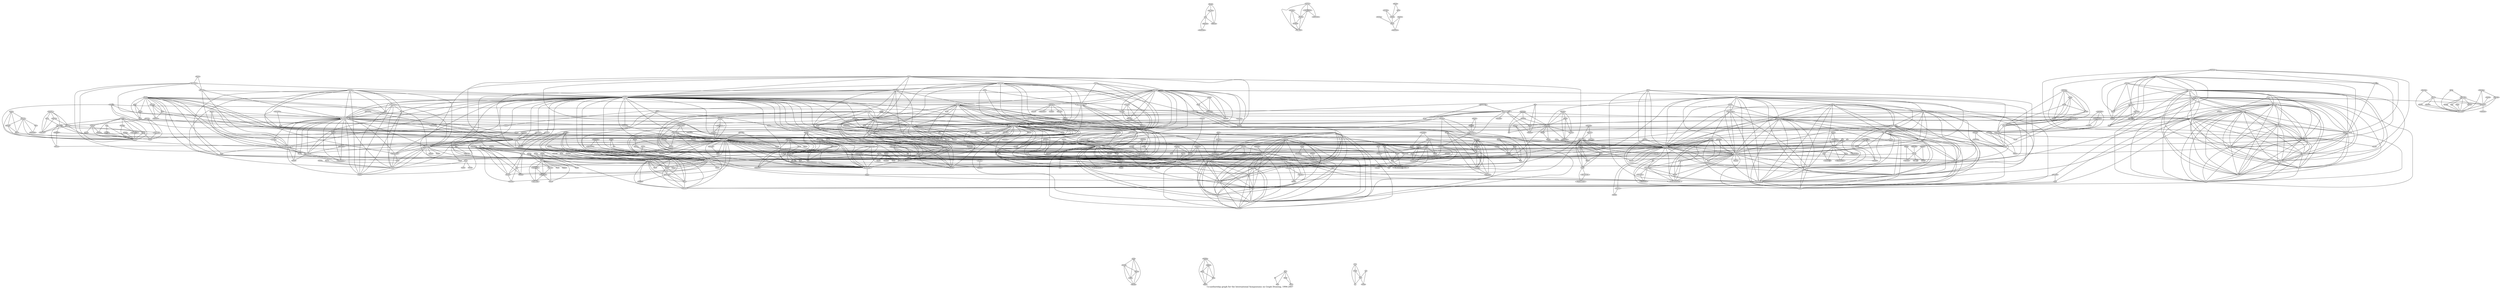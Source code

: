//sfdp -Goverlap=prism -Gcharset=latin1 gd_1994_2007_8comp.gv | gvmap -e | neato -Ecolor="#55555522" -n2 -Tpng > gd_1994_2007_8comp.png

/* This is a co-authorship graph. Each node is an author and an edge exist between two authors if their name appears in a paper on one of the International Symposium on Graph Drawing bwteeen 1994-2007. The top 8 connected components is taken, and the graph is laidout using sfdp, and a map showing the clustering relationship is generated using gvmap with command:

gvmap  -e gd_1994_2007.gv | neato -Ecolor="#55555522" -n2 -Tpng > gd_1994_2007.png

This graph already has coordinates assigned and overlap removed. For a graph not yet laidout, use a layout engine with a suitable overlap removal algorithm, e.g.,

sfdp -Goverlap=prism

first before feeding the output to gvmap.

*/

graph {
	graph [charset=latin1, overlap_scaling=3, pack=90, label="Co-authorship graph for the International Symposiums on Graph Drawing, 1994-2007"];
	node [label="\N", width="0.001", height="0.001", margin="0.001"];
	graph [bb="0,0,1537.4,1200.5"];
	127 [label=Lee, width="0.22222", height="0.15278", group=11, fontsize=7, pos="570.02,1089.4"];
	131 [label=Robertson, width="0.52778", height="0.13889", group=11, fontsize=6, pos="616.67,1076.4"];
	509 [label=Bederson, width="0.47222", height="0.13889", group=11, fontsize=6, pos="537.18,1070.5"];
	410 [label=Nachmanson, width="0.66667", height="0.13889", group=11, fontsize=6, pos="610.55,1105.5"];
	32 [label=TÛth, width="0.30556", height="0.18056", group=12, fontsize=8, pos="1025.2,394.21"];
	391 [label=Kyncl, width="0.36111", height="0.15278", group=12, fontsize=7, pos="1162.2,354.41"];
	99 [label=Pinchasi, width="0.44444", height="0.13889", group=12, fontsize=6, pos="1101,372.82"];
	272 [label=Cern˝, width="0.33333", height="0.15278", group=12, fontsize=7, pos="1178.6,378.07"];
	87 [label=Keszegh, width="0.44444", height="0.13889", group=12, fontsize=6, pos="1060.5,374.88"];
	498 [label=P·lvˆlgyi, width="0.47222", height="0.13889", group=12, fontsize=6, pos="1077.7,354.65"];
	687 [label=Pach, width="0.36111", height="0.19444", group=12, fontsize=9, pos="1035.5,354.35"];
	36 [label=Tardos, width="0.41667", height="0.15278", group=12, fontsize=7, pos="1122.3,354.19"];
	454 [label=Thiele, width="0.36111", height="0.15278", group=12, fontsize=7, pos="956.8,410.02"];
	90 [label=Finocchi, width="0.5", height="0.15278", group=22, fontsize=7, pos="584.56,703.73"];
	427 [label=Pizzonia, width="0.55556", height="0.18056", group=22, fontsize=8, pos="632.76,702.8"];
	261 [label="Di Battista", width="0.80556", height="0.19444", group=22, fontsize=9, pos="730.22,666.57"];
	385 [label=Patrignani, width="0.77778", height="0.19444", group=22, fontsize=9, pos="577.66,606.48"];
	102 [label=Liotta, width="0.47222", height="0.23611", group=22, fontsize=10, pos="657.21,601.24"];
	276 [label=Thome, width="0.33333", height="0.13889", group=2, fontsize=6, pos="328.35,655.91"];
	521 [label=Pouchkarev, width="0.61111", height="0.13889", group=2, fontsize=6, pos="285.66,660.24"];
	294 [label=Mutzel, width="0.52778", height="0.19444", group=2, fontsize=9, pos="463.05,540.27"];
	279 [label=Hundack, width="0.47222", height="0.13889", group=2, fontsize=6, pos="315.11,638"];
	206 [label=Ahmed, width="0.38889", height="0.13889", group=10, fontsize=6, pos="390.78,326.1"];
	659 [label=Forster, width="0.47222", height="0.18056", group=10, fontsize=8, pos="449.75,348.09"];
	319 [label=Hong, width="0.41667", height="0.19444", group=10, fontsize=9, pos="369.57,355.33"];
	567 [label=Murray, width="0.44444", height="0.15278", group=10, fontsize=7, pos="470.55,305.58"];
	352 [label=Dwyer, width="0.47222", height="0.18056", group=10, fontsize=8, pos="434.1,326.59"];
	648 [label=Taib, width="0.22222", height="0.13889", group=10, fontsize=6, pos="351.33,299.36"];
	372 [label=Nikolov, width="0.47222", height="0.15278", group=10, fontsize=7, pos="360.79,262.65"];
	550 [label=Fu, width="0.13889", height="0.13889", group=10, fontsize=6, pos="360.86,335.3"];
	584 [label=Ho, width="0.19444", height="0.15278", group=10, fontsize=7, pos="405.61,306.07"];
	698 [label=Koschutzki, width="0.58333", height="0.13889", group=10, fontsize=6, pos="429.21,286.93"];
	504 [label=Tarassov, width="0.44444", height="0.13889", group=10, fontsize=6, pos="383.56,281.27"];
	443 [label=McAllister, width="0.55556", height="0.13889", group=22, fontsize=6, pos="923.62,726.81"];
	579 [label=Bose, width="0.33333", height="0.18056", group=22, fontsize=8, pos="894.64,661.79"];
	71 [label=Purchase, width="0.52778", height="0.15278", group=10, fontsize=7, pos="410.08,131.11"];
	155 [label=Cohen, width="0.36111", height="0.15278", group=10, fontsize=7, pos="465.04,216.62"];
	326 [label=Gˆrg, width="0.27778", height="0.15278", group=10, fontsize=7, pos="362.41,56.794"];
	235 [label=Hoggan, width="0.41667", height="0.13889", group=10, fontsize=6, pos="373.78,75.433"];
	520 [label=Allder, width="0.33333", height="0.13889", group=10, fontsize=6, pos="409.56,91.859"];
	195 [label=James, width="0.30556", height="0.13889", group=10, fontsize=6, pos="434.61,163.02"];
	118 [label=Felsner, width="0.5", height="0.18056", group=15, fontsize=8, pos="700.56,810.86"];
	656 [label=Dangelmayr, width="0.61111", height="0.13889", group=15, fontsize=6, pos="756.02,816.52"];
	374 [label=Zickfeld, width="0.41667", height="0.13889", group=15, fontsize=6, pos="807.57,831.21"];
	175 [label=Massow, width="0.41667", height="0.13889", group=15, fontsize=6, pos="655.65,823.15"];
	573 [label=Bonichon, width="0.5", height="0.13889", group=15, fontsize=6, pos="701.05,834.46"];
	671 [label=Mosbah, width="0.41667", height="0.13889", group=15, fontsize=6, pos="758.04,846.03"];
	680 [label=Vargiu, width="0.41667", height="0.15278", group=22, fontsize=7, pos="576.43,627.22"];
	139 [label="Di Giacomo", width="0.88889", height="0.19444", group=22, fontsize=9, pos="704.19,625.07"];
	600 [label=Goodrich, width="0.66667", height="0.19444", group=22, fontsize=9, pos="477.52,601.42"];
	358 [label=Didimo, width="0.55556", height="0.19444", group=22, fontsize=9, pos="672.68,666.3"];
	315 [label=Meijer, width="0.44444", height="0.18056", group=22, fontsize=8, pos="794.96,623.02"];
	200 [label=Wood, width="0.47222", height="0.19444", group=22, fontsize=9, pos="876.25,525.58"];
	380 [label=Rosamond, width="0.55556", height="0.13889", group=22, fontsize=6, pos="794.61,557.03"];
	667 [label=Garg, width="0.36111", height="0.19444", group=22, fontsize=9, pos="528.46,773.08"];
	440 [label="van Kreveld", width="0.69444", height="0.15278", group=22, fontsize=7, pos="550.24,563.55"];
	120 [label=ElGindy, width="0.41667", height="0.13889", group=22, fontsize=6, pos="698.48,598.32"];
	339 [label=Lubiw, width="0.41667", height="0.18056", group=22, fontsize=8, pos="799.19,601.79"];
	310 [label=Fellows, width="0.41667", height="0.13889", group=22, fontsize=6, pos="705.43,561.16"];
	614 [label=Ragde, width="0.33333", height="0.13889", group=22, fontsize=6, pos="729.78,580.4"];
	601 [label=Kobourov, width="0.75", height="0.19444", group=20, fontsize=9, pos="492.63,487.56"];
	163 [label=Tassinari, width="0.52778", height="0.15278", group=22, fontsize=7, pos="618.41,645.69"];
	215 [label=Parise, width="0.33333", height="0.13889", group=22, fontsize=6, pos="536.69,636.65"];
	613 [label=Binucci, width="0.44444", height="0.15278", group=22, fontsize=7, pos="727.19,707.67"];
	225 [label=Giordano, width="0.55556", height="0.15278", group=22, fontsize=7, pos="682.67,711.06"];
	307 [label=Nonato, width="0.41667", height="0.15278", group=22, fontsize=7, pos="744.4,687.31"];
	269 [label=Everett, width="0.41667", height="0.15278", group=22, fontsize=7, pos="783.52,701.57"];
	644 [label=Dujmovic, width="0.66667", height="0.18056", group=22, fontsize=8, pos="769.35,523.83"];
	422 [label=Tamassia, width="0.66667", height="0.19444", group=22, fontsize=9, pos="606.74,584.32"];
	369 [label=Lazard, width="0.41667", height="0.15278", group=22, fontsize=7, pos="790.17,675.73"];
	185 [label=Eppstein, width="0.55556", height="0.18056", group=14, fontsize=8, pos="489.83,576.96"];
	160 [label=Brandenburg, width="0.94444", height="0.19444", group=14, fontsize=9, pos="554.01,454.66"];
	555 [label=Nishimura, width="0.55556", height="0.13889", group=22, fontsize=6, pos="731.72,543.16"];
	472 [label=Speckmann, width="0.66667", height="0.15278", group=22, fontsize=7, pos="468.91,720.54"];
	409 [label=Lenhart, width="0.52778", height="0.18056", group=22, fontsize=8, pos="825.51,647.48"];
	691 [label=McCartin, width="0.47222", height="0.13889", group=22, fontsize=6, pos="767.58,582.31"];
	284 [label=Whitesides, width="0.80556", height="0.19444", group=22, fontsize=9, pos="702.37,523.07"];
	171 [label=Buti, width="0.22222", height="0.13889", group=22, fontsize=6, pos="635.66,679.3"];
	485 [label=Bridgeman, width="0.75", height="0.18056", group=22, fontsize=8, pos="547.47,662.96"];
	331 [label=Snoeyink, width="0.47222", height="0.13889", group=22, fontsize=6, pos="901.21,752.93"];
	706 [label=Carmignani, width="0.66667", height="0.15278", group=22, fontsize=7, pos="648.7,755.91"];
	395 [label=Barbagallo, width="0.55556", height="0.13889", group=22, fontsize=6, pos="687.33,729.69"];
	560 [label=Vyskocil, width="0.47222", height="0.13889", group=12, fontsize=6, pos="1156.5,457.82"];
	668 [label=K·ra, width="0.30556", height="0.15278", group=12, fontsize=7, pos="1160.2,414.8"];
	16 [label=Tanenbaum, width="0.58333", height="0.13889", group=22, fontsize=6, pos="342.13,675"];
	466 [label=Scheinerman, width="0.63889", height="0.13889", group=22, fontsize=6, pos="356.79,695.95"];
	512 [label=Madden, width="0.55556", height="0.18056", group=6, fontsize=8, pos="815.23,265.91"];
	595 [label=Madden, width="0.47222", height="0.15278", group=6, fontsize=7, pos="803.64,242.37"];
	688 [label=Powers, width="0.38889", height="0.13889", group=6, fontsize=6, pos="734.03,271.39"];
	533 [label=Grigorescu, width="0.55556", height="0.13889", group=6, fontsize=6, pos="757.93,253.49"];
	594 [label=Himsolt, width="0.52778", height="0.18056", group=6, fontsize=8, pos="699.88,316.06"];
	194 [label=Laison, width="0.33333", height="0.13889", group=7, fontsize=6, pos="946.69,790.16"];
	397 [label=Safari, width="0.27778", height="0.13889", group=7, fontsize=6, pos="954.66,813.89"];
	290 [label=Trotter, width="0.33333", height="0.13889", group=7, fontsize=6, pos="923.04,808.07"];
	222 [label=Evans, width="0.33333", height="0.13889", group=7, fontsize=6, pos="979.45,794.64"];
	404 [label=Dean, width="0.36111", height="0.18056", group=22, fontsize=8, pos="973.52,753.81"];
	57 [label=Marriott, width="0.55556", height="0.18056", group=10, fontsize=8, pos="290.58,271.6"];
	360 [label=Stuckey, width="0.44444", height="0.15278", group=10, fontsize=7, pos="367.96,224"];
	619 [label=Wybrow, width="0.52778", height="0.15278", group=10, fontsize=7, pos="338.45,243.32"];
	117 [label=He, width="0.16667", height="0.13889", group=10, fontsize=6, pos="267.7,248.6"];
	616 [label=Koren, width="0.41667", height="0.18056", group=10, fontsize=8, pos="296.98,357.86"];
	517 [label=Newton, width="0.47222", height="0.15278", group=13, fontsize=7, pos="709.79,152.31"];
	603 [label=S˝kora, width="0.47222", height="0.18056", group=13, fontsize=8, pos="739.82,174.36"];
	674 [label=Uzovic, width="0.38889", height="0.13889", group=13, fontsize=6, pos="699.4,189.8"];
	458 [label=Wagner, width="0.58333", height="0.19444", group=18, fontsize=9, pos="701.84,466.04"];
	596 [label=Benkert, width="0.47222", height="0.15278", group=18, fontsize=7, pos="901.77,468.12"];
	677 [label=Kaufmann, width="0.77778", height="0.19444", group=22, fontsize=9, pos="757.31,386.96"];
	481 [label=Lerner, width="0.33333", height="0.13889", group=18, fontsize=6, pos="754.16,406.99"];
	510 [label=Baur, width="0.27778", height="0.15278", group=18, fontsize=7, pos="722,444.95"];
	488 [label=Gaertler, width="0.47222", height="0.15278", group=18, fontsize=7, pos="778.8,427.53"];
	703 [label=Kenis, width="0.30556", height="0.13889", group=18, fontsize=6, pos="704.9,409.1"];
	490 [label=Gˆrke, width="0.30556", height="0.13889", group=18, fontsize=6, pos="838.07,442.01"];
	316 [label="de Berg", width="0.38889", height="0.13889", group=22, fontsize=6, pos="435.13,790.36"];
	89 [label=Plaisant, width="0.41667", height="0.13889", group=11, fontsize=6, pos="520.25,1090.7"];
	103 [label="Sims Parr", width="0.47222", height="0.13889", group=11, fontsize=6, pos="538.05,1109"];
	31 [label=Bubeck, width="0.41667", height="0.13889", group=6, fontsize=6, pos="869.65,350.27"];
	192 [label=Rosenstiel, width="0.52778", height="0.13889", group=6, fontsize=6, pos="827.67,336.3"];
	518 [label=Ritt, width="0.22222", height="0.13889", group=6, fontsize=6, pos="882.66,368.18"];
	318 [label=Fˆﬂmeier, width="0.63889", height="0.18056", group=6, fontsize=8, pos="786.31,305.16"];
	111 [label=Steckelbach, width="0.61111", height="0.13889", group=6, fontsize=6, pos="843.34,369.33"];
	35 [label=Vondr·k, width="0.44444", height="0.13889", group=12, fontsize=6, pos="1275.9,342.94"];
	631 [label=Nyklov·, width="0.5", height="0.15278", group=12, fontsize=7, pos="1238.2,362.67"];
	411 [label=Babilon, width="0.47222", height="0.15278", group=12, fontsize=7, pos="1264.4,323.98"];
	11 [label=Krug, width="0.27778", height="0.13889", group=18, fontsize=6, pos="826.84,411.15"];
	492 [label=Andalman, width="0.52778", height="0.13889", group=5, fontsize=6, pos="615.8,462.65"];
	661 [label=Ryall, width="0.33333", height="0.15278", group=22, fontsize=7, pos="654.18,484.19"];
	208 [label=Dickerson, width="0.52778", height="0.13889", group=14, fontsize=6, pos="427.05,646.91"];
	364 [label=Meng, width="0.33333", height="0.15278", group=14, fontsize=7, pos="421.29,624.78"];
	511 [label=Rosi, width="0.25", height="0.13889", group=10, fontsize=6, pos="563.35,164.99"];
	546 [label="de MendonÁa Neto", width="1.0556", height="0.15278", group=10, fontsize=7, pos="569.49,196.34"];
	434 [label=Harel, width="0.33333", height="0.15278", group=10, fontsize=7, pos="224.92,351.52"];
	93 [label=Agarwal, width="0.44444", height="0.13889", group=12, fontsize=6, pos="1107.3,294.13"];
	445 [label=Sharir, width="0.30556", height="0.13889", group=12, fontsize=6, pos="1081.8,276.21"];
	292 [label=Kaplan, width="0.36111", height="0.13889", group=20, fontsize=6, pos="46.923,582.61"];
	382 [label=Vasiliu, width="0.41667", height="0.15278", group=20, fontsize=7, pos="46.214,560"];
	582 [label=Diguglielmo, width="0.63889", height="0.13889", group=20, fontsize=6, pos="93.132,559.49"];
	323 [label=Sander, width="0.44444", height="0.18056", group=20, fontsize=8, pos="115.18,532.89"];
	29 [label=Ellson, width="0.33333", height="0.13889", group=10, fontsize=6, pos="335.92,387.6"];
	64 [label=Koutsofios, width="0.55556", height="0.13889", group=10, fontsize=6, pos="394.37,404.99"];
	666 [label=Woodhull, width="0.58333", height="0.15278", group=10, fontsize=7, pos="377.16,381.72"];
	497 [label=North, width="0.38889", height="0.18056", group=10, fontsize=8, pos="511.55,404.49"];
	649 [label=Gansner, width="0.55556", height="0.18056", group=10, fontsize=8, pos="417.89,439.09"];
	325 [label=Ju, width="0.11111", height="0.13889", group=8, fontsize=6, pos="1466.6,253.89"];
	548 [label=Park, width="0.25", height="0.13889", group=8, fontsize=6, pos="1466.3,230.63"];
	378 [label=Gudmundsson, width="0.80556", height="0.15278", group=10, fontsize=7, pos="548.08,526.31"];
	291 [label=Matera, width="0.36111", height="0.13889", group=22, fontsize=6, pos="598.84,766.62"];
	442 [label=Chrobak, width="0.41667", height="0.13889", group=16, fontsize=6, pos="1174.4,581.98"];
	531 [label=Nakano, width="0.52778", height="0.18056", group=16, fontsize=8, pos="1131.8,581.65"];
	540 [label=Joevenazzo, width="0.55556", height="0.13889", group=22, fontsize=6, pos="829.83,752.94"];
	647 [label=Wilsdon, width="0.44444", height="0.13889", group=22, fontsize=6, pos="870.98,735.03"];
	199 [label=Wampler, width="0.55556", height="0.15278", group=20, fontsize=7, pos="327.77,454.71"];
	701 [label=Harding, width="0.41667", height="0.13889", group=20, fontsize=6, pos="441.91,458.42"];
	373 [label=Erten, width="0.36111", height="0.18056", group=20, fontsize=8, pos="391.48,464.08"];
	641 [label=Navabi, width="0.41667", height="0.15278", group=20, fontsize=7, pos="320.27,435.38"];
	642 [label=Forrester, width="0.47222", height="0.13889", group=20, fontsize=6, pos="372.65,443.23"];
	622 [label=Yee, width="0.25", height="0.15278", group=20, fontsize=7, pos="357.14,474.14"];
	226 [label=Alzohairi, width="0.47222", height="0.13889", group=3, fontsize=6, pos="1248.7,902.49"];
	553 [label=Rival, width="0.33333", height="0.15278", group=3, fontsize=7, pos="1241.4,935.94"];
	15 [label=Such˝, width="0.30556", height="0.13889", group=12, fontsize=6, pos="1128.7,415.31"];
	496 [label=JelÌnkov·, width="0.47222", height="0.13889", group=12, fontsize=6, pos="1156.3,433.42"];
	187 [label=Pergel, width="0.38889", height="0.15278", group=12, fontsize=7, pos="1117.1,437.92"];
	121 [label=KratochvÌl, width="0.66667", height="0.18056", group=4, fontsize=8, pos="1090.6,465.19"];
	153 [label=Nˆllenburg, width="0.63889", height="0.15278", group=4, fontsize=7, pos="958.13,505.36"];
	221 [label=Atienza, width="0.41667", height="0.13889", group=4, fontsize=6, pos="964.63,548.67"];
	280 [label=Garrido, width="0.44444", height="0.15278", group=4, fontsize=7, pos="981.32,528.56"];
	618 [label=Moreno, width="0.41667", height="0.13889", group=4, fontsize=6, pos="1023,491.38"];
	282 [label=Hern·ndez, width="0.61111", height="0.15278", group=4, fontsize=7, pos="1020.2,601.07"];
	558 [label=Grima, width="0.30556", height="0.13889", group=4, fontsize=6, pos="1000.8,509.44"];
	420 [label=Kroll, width="0.27778", height="0.13889", group=18, fontsize=6, pos="937.8,464.84"];
	396 [label=Valenzuela, width="0.55556", height="0.13889", group=4, fontsize=6, pos="1049,545.26"];
	464 [label=Portillo, width="0.38889", height="0.13889", group=4, fontsize=6, pos="1001.7,547.53"];
	308 [label=Haverkort, width="0.52778", height="0.13889", group=18, fontsize=6, pos="926.6,486.74"];
	664 [label=Villar, width="0.30556", height="0.13889", group=4, fontsize=6, pos="1028.5,527.35"];
	453 [label=CortÈs, width="0.33333", height="0.13889", group=4, fontsize=6, pos="1065.7,502.55"];
	657 [label=Reyes, width="0.33333", height="0.13889", group=4, fontsize=6, pos="1059.8,524.93"];
	257 [label=Wolff, width="0.41667", height="0.18056", group=4, fontsize=8, pos="977.17,474.95"];
	431 [label=Gassner, width="0.41667", height="0.13889", group=2, fontsize=6, pos="131.08,577.45"];
	501 [label=Schaefer, width="0.55556", height="0.18056", group=2, fontsize=8, pos="78.298,623.21"];
	577 [label=Schulz, width="0.33333", height="0.13889", group=2, fontsize=6, pos="180.33,611.34"];
	712 [label="Estrella-Balderrama", width="1.1389", height="0.15278", group=2, fontsize=7, pos="192.5,558.37"];
	527 [label=Eades, width="0.44444", height="0.19444", group=10, fontsize=9, pos="560.04,336.96"];
	559 [label=Lee, width="0.22222", height="0.13889", group=10, fontsize=6, pos="506.66,302.14"];
	610 [label=Huang, width="0.38889", height="0.15278", group=10, fontsize=7, pos="569.89,235.72"];
	704 [label=Lin, width="0.22222", height="0.15278", group=10, fontsize=7, pos="529.1,243.93"];
	663 [label="do Nascimento", width="0.83333", height="0.15278", group=10, fontsize=7, pos="468.4,368.15"];
	651 [label=Feng, width="0.30556", height="0.15278", group=10, fontsize=7, pos="579.99,257.37"];
	653 [label=Huang, width="0.33333", height="0.13889", group=10, fontsize=6, pos="498.11,284.07"];
	337 [label=Tr¸mbach, width="0.5", height="0.13889", group=2, fontsize=6, pos="424.79,387.07"];
	478 [label=Schreiber, width="0.61111", height="0.18056", group=2, fontsize=8, pos="505.33,425.22"];
	101 [label="de Castro", width="0.55556", height="0.15278", group=4, fontsize=7, pos="1029,566.47"];
	124 [label=M·rquez, width="0.52778", height="0.15278", group=4, fontsize=7, pos="1074.3,586.13"];
	407 [label=Dana, width="0.33333", height="0.15278", group=4, fontsize=7, pos="1082.6,625.59"];
	73 [label=Duncan, width="0.52778", height="0.18056", group=20, fontsize=8, pos="434.02,517.24"];
	476 [label=Wenk, width="0.33333", height="0.13889", group=20, fontsize=6, pos="445.73,497.92"];
	388 [label=Cheng, width="0.33333", height="0.13889", group=20, fontsize=6, pos="443.18,560.98"];
	340 [label=Bachmaier, width="0.63889", height="0.15278", group=14, fontsize=7, pos="512.39,347.11"];
	394 [label=Raitner, width="0.5", height="0.18056", group=14, fontsize=8, pos="564.4,378.54"];
	76 [label=Geyer, width="0.30556", height="0.13889", group=13, fontsize=6, pos="795.62,285.48"];
	201 [label="Vrt'o", width="0.33333", height="0.18056", group=13, fontsize=8, pos="769.86,216.25"];
	311 [label=Wilhelm, width="0.44444", height="0.13889", group=20, fontsize=6, pos="94.962,489.61"];
	690 [label=Alt, width="0.19444", height="0.13889", group=20, fontsize=6, pos="102.52,508.01"];
	62 [label=Kikusts, width="0.44444", height="0.15278", group=6, fontsize=7, pos="915.57,151.11"];
	164 [label=Dogrusoz, width="0.63889", height="0.18056", group=6, fontsize=8, pos="899.05,246.49"];
	508 [label=Rucevskis, width="0.52778", height="0.13889", group=6, fontsize=6, pos="949.34,120.47"];
	67 [label=Kumar, width="0.36111", height="0.13889", group=20, fontsize=6, pos="142.13,458.44"];
	469 [label=Abello, width="0.41667", height="0.15278", group=20, fontsize=7, pos="228.66,446.6"];
	198 [label=Dyck, width="0.27778", height="0.13889", group=22, fontsize=6, pos="880.73,696.78"];
	389 [label=Giral, width="0.25", height="0.13889", group=6, fontsize=6, pos="960.09,230.62"];
	452 [label=Civril, width="0.33333", height="0.15278", group=6, fontsize=7, pos="989.32,216.08"];
	423 [label=Demir, width="0.33333", height="0.13889", group=6, fontsize=6, pos="931.71,200.01"];
	327 [label=Le, width="0.13889", height="0.13889", group=20, fontsize=6, pos="352.71,423.43"];
	471 [label=Edachery, width="0.47222", height="0.13889", group=14, fontsize=6, pos="488.17,448.2"];
	522 [label=Sen, width="0.22222", height="0.15278", group=14, fontsize=7, pos="472.47,401.15"];
	236 [label=Aloupis, width="0.41667", height="0.13889", group=22, fontsize=6, pos="962.07,630.47"];
	505 [label=Morin, width="0.36111", height="0.15278", group=22, fontsize=7, pos="927.77,559.96"];
	361 [label=Maeda, width="0.33333", height="0.13889", group=10, fontsize=6, pos="262.41,313.28"];
	370 [label=Sugiyama, width="0.55556", height="0.15278", group=10, fontsize=7, pos="253.61,294.52"];
	168 [label=GarcÏa, width="0.33333", height="0.13889", group=4, fontsize=6, pos="1054.7,652.11"];
	460 [label=Ramos, width="0.41667", height="0.15278", group=4, fontsize=7, pos="1004.8,688.66"];
	184 [label=Koch, width="0.27778", height="0.13889", group=2, fontsize=6, pos="209.07,521.86"];
	328 [label=Fialko, width="0.33333", height="0.13889", group=2, fontsize=6, pos="287.17,508.98"];
	390 [label=Leipert, width="0.47222", height="0.18056", group=2, fontsize=8, pos="320.29,571.44"];
	303 [label=J¸nger, width="0.47222", height="0.19444", group=2, fontsize=9, pos="389.24,532.72"];
	597 [label=Gutwenger, width="0.72222", height="0.18056", group=2, fontsize=8, pos="268.44,576.27"];
	288 [label=Alberts, width="0.38889", height="0.13889", group=2, fontsize=6, pos="311.57,551.13"];
	537 [label=Ambras, width="0.41667", height="0.13889", group=2, fontsize=6, pos="238.02,503.95"];
	637 [label=Ziegler, width="0.41667", height="0.15278", group=2, fontsize=7, pos="360.83,553.45"];
	14 [label=Abellanas, width="0.58333", height="0.15278", group=4, fontsize=7, pos="1066.8,704.3"];
	40 [label=Noy, width="0.27778", height="0.15278", group=4, fontsize=7, pos="1084.6,653.91"];
	561 [label=Ferran, width="0.33333", height="0.13889", group=4, fontsize=6, pos="1069.9,726.91"];
	135 [label=Johansen, width="0.52778", height="0.15278", group=22, fontsize=7, pos="887.2,546.32"];
	433 [label=Shermer, width="0.55556", height="0.18056", group=22, fontsize=8, pos="946.44,579.99"];
	534 [label=Gartshore, width="0.47222", height="0.13889", group=22, fontsize=6, pos="921.51,617.22"];
	539 [label=Closson, width="0.41667", height="0.13889", group=22, fontsize=6, pos="928.05,599.3"];
	348 [label=Siebenhaller, width="0.69444", height="0.15278", group=18, fontsize=7, pos="743.68,345.04"];
	145 [label=Keskin, width="0.36111", height="0.13889", group=6, fontsize=6, pos="860.9,99.259"];
	598 [label=Vogelmann, width="0.58333", height="0.13889", group=6, fontsize=6, pos="813.68,111.74"];
	342 [label=Frick, width="0.36111", height="0.18056", group=6, fontsize=8, pos="812.22,143.97"];
	178 [label=Boyer, width="0.36111", height="0.15278", group=22, fontsize=7, pos="557.05,752.32"];
	357 [label=Cortese, width="0.41667", height="0.15278", group=22, fontsize=7, pos="596.89,739.98"];
	24 [label=Aronov, width="0.41667", height="0.13889", group=12, fontsize=6, pos="1124.4,312.05"];
	65 [label=Pollack, width="0.44444", height="0.15278", group=12, fontsize=7, pos="1127.4,269.73"];
	285 [label=Hurtado, width="0.47222", height="0.15278", group=4, fontsize=7, pos="1120.2,647.2"];
	636 [label=Mateos, width="0.38889", height="0.13889", group=4, fontsize=6, pos="1144.3,611.05"];
	554 [label=Hernando, width="0.5", height="0.13889", group=4, fontsize=6, pos="1134.7,685.24"];
	696 [label=Tejel, width="0.27778", height="0.13889", group=4, fontsize=6, pos="1105.9,703.75"];
	583 [label=GarcÌa, width="0.33333", height="0.13889", group=4, fontsize=6, pos="1130.2,665.82"];
	104 [label=MelanÁon, width="0.5", height="0.13889", group=18, fontsize=6, pos="690.89,246.84"];
	402 [label=Herman, width="0.47222", height="0.15278", group=18, fontsize=7, pos="652.61,290.35"];
	324 [label=Delest, width="0.33333", height="0.13889", group=18, fontsize=6, pos="639.55,242.21"];
	673 [label="de Ruiter", width="0.44444", height="0.13889", group=18, fontsize=6, pos="646.5,271.74"];
	494 [label=Mariani, width="0.41667", height="0.13889", group=22, fontsize=6, pos="513.62,739.15"];
	484 [label=Frati, width="0.33333", height="0.18056", group=22, fontsize=8, pos="624.02,522.75"];
	570 [label=Lesh, width="0.27778", height="0.13889", group=22, fontsize=6, pos="575.76,544.94"];
	154 [label=Roxborough, width="0.63889", height="0.13889", group=14, fontsize=6, pos="259.22,388.82"];
	96 [label=Tsiaras, width="0.33333", height="0.13889", group=6, fontsize=6, pos="956.59,331.1"];
	365 [label=Triantafilou, width="0.58333", height="0.13889", group=6, fontsize=6, pos="938.21,310.2"];
	432 [label=Tollis, width="0.41667", height="0.19444", group=6, fontsize=9, pos="899.93,330.23"];
	705 [label=Kisielewicz, width="0.61111", height="0.13889", group=3, fontsize=6, pos="1199.5,920.23"];
	159 [label=Chow, width="0.27778", height="0.13889", group=10, fontsize=6, pos="490.13,197.7"];
	304 [label=Ruskey, width="0.44444", height="0.15278", group=10, fontsize=7, pos="556.29,216.39"];
	468 [label=Pohl, width="0.25", height="0.13889", group=10, fontsize=6, pos="351.56,8.7964"];
	593 [label=Deng, width="0.33333", height="0.15278", group=22, fontsize=7, pos="659.91,440.28"];
	214 [label=Brandes, width="0.61111", height="0.19444", group=18, fontsize=9, pos="662.94,419.55"];
	654 [label=Bachl, width="0.33333", height="0.15278", group=14, fontsize=7, pos="554.56,433.92"];
	581 [label=Pick, width="0.25", height="0.13889", group=14, fontsize=6, pos="524.06,385.15"];
	362 [label=Rohrer, width="0.36111", height="0.13889", group=14, fontsize=6, pos="609.22,378.37"];
	569 [label=Cudjoe, width="0.36111", height="0.13889", group=23, fontsize=6, pos="238.69,1158.9"];
	684 [label=Manning, width="0.47222", height="0.13889", group=23, fontsize=6, pos="304.74,1142.1"];
	8 [label=Wiese, width="0.36111", height="0.15278", group=18, fontsize=7, pos="774.59,366.22"];
	334 [label=Eiglsperger, width="0.75", height="0.18056", group=18, fontsize=8, pos="704.87,365.52"];
	37 [label=Kupke, width="0.38889", height="0.15278", group=2, fontsize=7, pos="305.22,599.15"];
	43 [label=Miyazawa, width="0.52778", height="0.13889", group=16, fontsize=6, pos="1296.7,631.62"];
	630 [label=Nishizeki, width="0.61111", height="0.18056", group=16, fontsize=8, pos="1269.7,599.9"];
	297 [label=Miura, width="0.36111", height="0.15278", group=16, fontsize=7, pos="1244.4,625.99"];
	5 [label=Hallett, width="0.33333", height="0.13889", group=22, fontsize=6, pos="806.1,574.95"];
	20 [label=Kitching, width="0.5", height="0.15278", group=22, fontsize=7, pos="747.54,561.78"];
	18 [label=Suderman, width="0.66667", height="0.18056", group=22, fontsize=8, pos="746.53,603.62"];
	608 [label=Fanto, width="0.30556", height="0.13889", group=22, fontsize=6, pos="496.07,681.09"];
	536 [label=Valtr, width="0.30556", height="0.15278", group=12, fontsize=7, pos="1223.3,316.27"];
	538 [label=Devillers, width="0.47222", height="0.13889", group=22, fontsize=6, pos="763.34,743.09"];
	679 [label=Pentcheva, width="0.55556", height="0.13889", group=22, fontsize=6, pos="826.88,718.69"];
	21 [label=Carpendale, width="0.55556", height="0.13889", group=17, fontsize=6, pos="1009.9,652.13"];
	128 [label=Fracchia, width="0.44444", height="0.13889", group=17, fontsize=6, pos="959.93,662.58"];
	88 [label=Cowperthwaite, width="0.75", height="0.13889", group=17, fontsize=6, pos="1011.8,634.21"];
	552 [label="Bocek-Rivele", width="0.77778", height="0.15278", group=6, fontsize=7, pos="1036.4,196.76"];
	669 [label="Magdon-Ismail", width="0.88889", height="0.15278", group=6, fontsize=7, pos="983.33,176.71"];
	193 [label=Schank, width="0.36111", height="0.13889", group=18, fontsize=6, pos="857.76,469.72"];
	398 [label=Cornelsen, width="0.55556", height="0.15278", group=18, fontsize=7, pos="761.13,455.21"];
	678 [label=Gomez, width="0.33333", height="0.13889", group=22, fontsize=6, pos="1024.8,707.48"];
	180 [label=Nickle, width="0.33333", height="0.13889", group=22, fontsize=6, pos="849.37,700.73"];
	244 [label=Six, width="0.22222", height="0.18056", group=6, fontsize=8, pos="859.23,255.34"];
	588 [label=Papakostas, width="0.72222", height="0.18056", group=6, fontsize=8, pos="956.66,249.94"];
	449 [label=Kakoulis, width="0.52778", height="0.15278", group=6, fontsize=7, pos="848.43,226.98"];
	526 [label=Vince, width="0.33333", height="0.13889", group=22, fontsize=6, pos="936.76,680.75"];
	351 [label=Houle, width="0.41667", height="0.18056", group=10, fontsize=8, pos="625.08,397.92"];
	240 [label=Jourdan, width="0.44444", height="0.15278", group=3, fontsize=7, pos="1269.5,961.71"];
	513 [label=Zaguia, width="0.41667", height="0.15278", group=3, fontsize=7, pos="1296.2,937.38"];
	74 [label=Rappaport, width="0.52778", height="0.13889", group=22, fontsize=6, pos="884.95,642.46"];
	414 [label=Hirsch, width="0.33333", height="0.13889", group=22, fontsize=6, pos="883.07,622.23"];
	61 [label=Munoz, width="0.36111", height="0.13889", group=13, fontsize=6, pos="817.82,172.52"];
	681 [label=Unger, width="0.33333", height="0.13889", group=13, fontsize=6, pos="815.37,192.41"];
	299 [label=Wenger, width="0.41667", height="0.13889", group=12, fontsize=6, pos="1123.2,335.57"];
	115 [label=Yildiz, width="0.33333", height="0.13889", group=2, fontsize=6, pos="278.08,637.11"];
	568 [label=Barth, width="0.33333", height="0.15278", group=2, fontsize=7, pos="299.32,618.47"];
	377 [label=Gotsman, width="0.44444", height="0.13889", group=10, fontsize=6, pos="211.59,373.03"];
	602 [label=SzÈkely, width="0.5", height="0.18056", group=13, fontsize=8, pos="767.69,195.11"];
	652 [label=Shahrokhi, width="0.63889", height="0.18056", group=13, fontsize=8, pos="766.96,153.62"];
	626 [label=Torok, width="0.30556", height="0.13889", group=13, fontsize=6, pos="662.51,179"];
	255 [label=Djidjev, width="0.44444", height="0.15278", group=13, fontsize=7, pos="858.64,207.66"];
	415 [label=Matsuno, width="0.44444", height="0.13889", group=16, fontsize=6, pos="1267.4,663.46"];
	152 [label=Hashemi, width="0.44444", height="0.13889", group=3, fontsize=6, pos="1198.3,944.99"];
	189 [label=Diehl, width="0.33333", height="0.15278", group=10, fontsize=7, pos="321.47,6.9436"];
	300 [label=Birke, width="0.30556", height="0.13889", group=10, fontsize=6, pos="316.76,25.651"];
	592 [label=Bruﬂ, width="0.27778", height="0.13889", group=6, fontsize=6, pos="770.79,108.19"];
	347 [label=Ludwig, width="0.41667", height="0.13889", group=6, fontsize=6, pos="765.09,87.245"];
	91 [label=Chanda, width="0.36111", height="0.13889", group=22, fontsize=6, pos="545.05,822"];
	341 [label=Marcandalli, width="0.61111", height="0.13889", group=22, fontsize=6, pos="717.41,765.65"];
	480 [label=Yusufov, width="0.44444", height="0.13889", group=20, fontsize=6, pos="280.4,438.68"];
	107 [label=Drechsler, width="0.5", height="0.13889", group=9, fontsize=6, pos="815.37,1083.2"];
	682 [label=G¸nther, width="0.44444", height="0.15278", group=9, fontsize=7, pos="863.93,1071.9"];
	345 [label=Becker, width="0.41667", height="0.15278", group=9, fontsize=7, pos="843.97,1014.6"];
	624 [label=Eschbach, width="0.47222", height="0.13889", group=9, fontsize=6, pos="802.74,1024.7"];
	535 [label=Doerr, width="0.30556", height="0.13889", group=6, fontsize=6, pos="995.7,290.39"];
	623 [label=Papamanthou, width="0.80556", height="0.15278", group=6, fontsize=7, pos="1002.2,311.13"];
	467 [label=Goaoc, width="0.33333", height="0.13889", group=4, fontsize=6, pos="1025.1,427.94"];
	503 [label=Okamoto, width="0.44444", height="0.13889", group=4, fontsize=6, pos="1043.8,445.86"];
	77 [label=Holleis, width="0.41667", height="0.15278", group=14, fontsize=7, pos="522.41,366.51"];
	174 [label=Goldberg, width="0.47222", height="0.13889", group=21, fontsize=6, pos="1365.1,1133.3"];
	387 [label=Skiena, width="0.33333", height="0.13889", group=21, fontsize=6, pos="1420.3,1159.2"];
	216 [label=Shannon, width="0.41667", height="0.13889", group=21, fontsize=6, pos="1360.4,1170.7"];
	245 [label=Berry, width="0.30556", height="0.13889", group=21, fontsize=6, pos="1402,1126.2"];
	381 [label=Dean, width="0.27778", height="0.13889", group=21, fontsize=6, pos="1394.5,1186.7"];
	309 [label=Boitmanis, width="0.52778", height="0.13889", group=18, fontsize=6, pos="650.85,326.87"];
	435 [label=Shubina, width="0.41667", height="0.13889", group=18, fontsize=6, pos="674.24,502.93"];
	281 [label=Puppe, width="0.33333", height="0.13889", group=18, fontsize=6, pos="596.36,327.79"];
	355 [label=Pich, width="0.27778", height="0.15278", group=18, fontsize=7, pos="681.96,345.49"];
	650 [label=Gelfand, width="0.41667", height="0.13889", group=22, fontsize=6, pos="459.19,667.64"];
	572 [label=Finkel, width="0.33333", height="0.13889", group=22, fontsize=6, pos="495.46,637.24"];
	634 [label=Chan, width="0.27778", height="0.13889", group=22, fontsize=6, pos="464.21,629.52"];
	39 [label=Molitor, width="0.44444", height="0.15278", group=9, fontsize=7, pos="912.41,1020"];
	238 [label=Schˆnfeld, width="0.55556", height="0.15278", group=9, fontsize=7, pos="869.06,1043.1"];
	462 [label=Matuszewski, width="0.66667", height="0.13889", group=9, fontsize=6, pos="950.7,1059.2"];
	383 [label=Dobkin, width="0.38889", height="0.13889", group=10, fontsize=6, pos="344.34,405.51"];
	12 [label=Proskurowski, width="0.69444", height="0.13889", group=4, fontsize=6, pos="1153.3,499.84"];
	416 [label=Fiala, width="0.27778", height="0.13889", group=4, fontsize=6, pos="1136.1,519"];
	689 [label=Dvor·k, width="0.38889", height="0.13889", group=12, fontsize=6, pos="1204,420.44"];
	52 [label=Taylor, width="0.33333", height="0.13889", group=10, fontsize=6, pos="257.29,356.54"];
	638 [label=Abelson, width="0.44444", height="0.13889", group=10, fontsize=6, pos="270.68,338.44"];
	229 [label=Durocher, width="0.47222", height="0.13889", group=20, fontsize=6, pos="87.611,591.41"];
	260 [label=Brunner, width="0.41667", height="0.13889", group=14, fontsize=6, pos="478.89,263.65"];
	263 [label=Kˆnig, width="0.33333", height="0.13889", group=14, fontsize=6, pos="514.63,262.6"];
	237 [label=Maxov·, width="0.41667", height="0.13889", group=12, fontsize=6, pos="1281.9,305.36"];
	475 [label=Matousek, width="0.55556", height="0.15278", group=12, fontsize=7, pos="1266.3,286.74"];
	670 [label=Misue, width="0.36111", height="0.15278", group=10, fontsize=7, pos="215.62,272.45"];
	68 [label=Hutchinson, width="0.75", height="0.18056", group=22, fontsize=8, pos="926.95,700.27"];
	612 [label=Bretscher, width="0.5", height="0.13889", group=22, fontsize=6, pos="831.84,539.1"];
	144 [label=Blair, width="0.27778", height="0.13889", group=5, fontsize=6, pos="565.42,507.49"];
	700 [label=Kruja, width="0.30556", height="0.13889", group=5, fontsize=6, pos="538.84,488.65"];
	587 [label=Waters, width="0.36111", height="0.13889", group=5, fontsize=6, pos="528.16,507.67"];
	338 [label=TÛth, width="0.27778", height="0.15278", group=12, fontsize=7, pos="1070.2,300.39"];
	100 [label=Ghosh, width="0.33333", height="0.13889", group=16, fontsize=6, pos="1332.7,566.23"];
	134 [label=Rahman, width="0.55556", height="0.18056", group=16, fontsize=8, pos="1263.3,579.15"];
	25 [label=Xu, width="0.16667", height="0.13889", group=10, fontsize=6, pos="346.7,317.4"];
	286 [label=Kuchem, width="0.44444", height="0.13889", group=18, fontsize=6, pos="874.07,441.53"];
	83 [label=Jeong, width="0.27778", height="0.13889", group=8, fontsize=6, pos="1524.7,230.71"];
	470 [label=Byun, width="0.33333", height="0.15278", group=8, fontsize=7, pos="1524.4,253.82"];
	305 [label=Pop, width="0.22222", height="0.13889", group=22, fontsize=6, pos="429.09,769.27"];
	477 [label=Aggarwal, width="0.5", height="0.13889", group=22, fontsize=6, pos="389.21,747.91"];
	177 [label=Kanne, width="0.33333", height="0.13889", group=2, fontsize=6, pos="406.85,363.1"];
	615 [label=Pitta, width="0.27778", height="0.15278", group=20, fontsize=7, pos="373.89,493.56"];
	239 [label=Ruml, width="0.27778", height="0.13889", group=5, fontsize=6, pos="613.92,481.34"];
	158 [label=Sablowski, width="0.5", height="0.13889", group=6, fontsize=6, pos="870.24,127.01"];
	22 [label=Pangr·c, width="0.47222", height="0.15278", group=12, fontsize=7, pos="1222.6,343.3"];
	60 [label=Kr·l, width="0.22222", height="0.13889", group=12, fontsize=6, pos="1207.9,381.34"];
	42 [label=Vismara, width="0.5", height="0.15278", group=22, fontsize=7, pos="600.77,665"];
	363 [label=Heﬂ, width="0.22222", height="0.13889", group=6, fontsize=6, pos="804.52,354.2"];
	301 [label=Sun, width="0.19444", height="0.13889", group=22, fontsize=6, pos="402.82,714.68"];
	6 [label=Trotta, width="0.33333", height="0.15278", group=22, fontsize=7, pos="757.93,626.23"];
	56 [label=Wismath, width="0.58333", height="0.18056", group=22, fontsize=8, pos="841.04,623.1"];
	436 [label=Skodinis, width="0.41667", height="0.13889", group=2, fontsize=6, pos="306.15,406.2"];
	47 [label=Marcus, width="0.38889", height="0.13889", group=12, fontsize=6, pos="1170.6,327.16"];
	213 [label=Pacheco, width="0.44444", height="0.13889", group=23, fontsize=6, pos="261.22,1194.5"];
	406 [label=Atallah, width="0.38889", height="0.13889", group=23, fontsize=6, pos="265.63,1126.6"];
	94 [label=Liao, width="0.27778", height="0.15278", group=19, fontsize=7, pos="1436.3,6.5"];
	306 [label=Yen, width="0.27778", height="0.18056", group=19, fontsize=8, pos="1401.7,26.404"];
	629 [label=Lu, width="0.16667", height="0.15278", group=19, fontsize=7, pos="1454.3,27.658"];
	298 [label=Chen, width="0.30556", height="0.15278", group=19, fontsize=7, pos="1435.4,46.972"];
	51 [label=Xia, width="0.19444", height="0.13889", group=6, fontsize=6, pos="942.48,280.69"];
	456 [label=Bekos, width="0.36111", height="0.15278", group=22, fontsize=7, pos="912.86,445.14"];
	686 [label=Potika, width="0.33333", height="0.13889", group=22, fontsize=6, pos="874.77,407.95"];
	439 [label=JelÌnek, width="0.33333", height="0.13889", group=12, fontsize=6, pos="1192.3,400.37"];
	296 [label=Cruz, width="0.27778", height="0.15278", group=1, fontsize=7, pos="525.03,846.99"];
	660 [label=Lambe, width="0.36111", height="0.13889", group=1, fontsize=6, pos="547.41,879.63"];
	576 [label=Twarog, width="0.38889", height="0.13889", group=1, fontsize=6, pos="503.39,888.14"];
	265 [label=Carmel, width="0.36111", height="0.13889", group=10, fontsize=6, pos="232.77,332.71"];
	384 [label=Nakano, width="0.41667", height="0.13889", group=16, fontsize=6, pos="1315.2,611.66"];
	386 [label=Telle, width="0.27778", height="0.13889", group=22, fontsize=6, pos="916.86,523.05"];
	405 [label=Lynn, width="0.27778", height="0.13889", group=22, fontsize=6, pos="888.34,505.54"];
	125 [label=Merrick, width="0.47222", height="0.15278", group=10, fontsize=7, pos="488.65,466.82"];
	329 [label=Leonforte, width="0.5", height="0.13889", group=22, fontsize=6, pos="715.94,783.85"];
	44 [label=PÛr, width="0.22222", height="0.13889", group=22, fontsize=6, pos="927.45,541.35"];
	27 [label=Gethner, width="0.44444", height="0.15278", group=7, fontsize=7, pos="935.8,771.54"];
	190 [label=Lueker, width="0.36111", height="0.13889", group=22, fontsize=6, pos="413.17,682.42"];
	95 [label=Grilli, width="0.30556", height="0.15278", group=22, fontsize=7, pos="752.06,645.81"];
	400 [label=Asano, width="0.33333", height="0.13889", group=16, fontsize=6, pos="1350.1,624.07"];
	693 [label=Landis, width="0.33333", height="0.13889", group=20, fontsize=6, pos="457.18,419.76"];
	151 [label=Kˆpf, width="0.30556", height="0.15278", group=18, fontsize=7, pos="735.55,425.61"];
	529 [label=Rusu, width="0.30556", height="0.15278", group=22, fontsize=7, pos="498.94,823.06"];
	557 [label=Pelsmajer, width="0.58333", height="0.15278", group=2, fontsize=7, pos="143.77,647.68"];
	599 [label=Stefankovic, width="0.66667", height="0.15278", group=2, fontsize=7, pos="25,640.9"];
	695 [label=Schmidt, width="0.41667", height="0.13889", group=2, fontsize=6, pos="242.02,634.23"];
	692 [label=Chimani, width="0.47222", height="0.15278", group=2, fontsize=7, pos="243.34,615.62"];
	566 [label=Lee, width="0.22222", height="0.13889", group=2, fontsize=6, pos="349.45,625.45"];
	275 [label=Lin, width="0.22222", height="0.15278", group=10, fontsize=7, pos="614.32,260.82"];
	157 [label=Weiskircher, width="0.69444", height="0.15278", group=2, fontsize=7, pos="164.93,536.86"];
	170 [label=Buchheim, width="0.66667", height="0.18056", group=2, fontsize=8, pos="275.07,466.73"];
	227 [label=Percan, width="0.41667", height="0.15278", group=2, fontsize=7, pos="215.5,593.87"];
	399 [label=Dhandapani, width="0.61111", height="0.13889", group=12, fontsize=6, pos="1173.9,255.3"];
	133 [label=Basu, width="0.27778", height="0.13889", group=12, fontsize=6, pos="1159.2,237.33"];
	197 [label=Schlieper, width="0.47222", height="0.13889", group=18, fontsize=6, pos="647.03,358.35"];
	203 [label=Friedrich, width="0.55556", height="0.15278", group=10, fontsize=7, pos="542.98,316.16"];
	424 [label=Lillo, width="0.25", height="0.13889", group=22, fontsize=6, pos="676.59,791.35"];
	138 [label=Stolfi, width="0.27778", height="0.13889", group=10, fontsize=6, pos="495.41,179.68"];
	274 [label=Lozada, width="0.36111", height="0.13889", group=10, fontsize=6, pos="529.17,160.74"];
	81 [label=N‰her, width="0.33333", height="0.13889", group=2, fontsize=6, pos="358.03,573.86"];
	108 [label=Kr¸ger, width="0.36111", height="0.13889", group=2, fontsize=6, pos="350.03,532.86"];
	172 [label=Brockenauer, width="0.66667", height="0.13889", group=2, fontsize=6, pos="223.52,539.76"];
	137 [label=Marshall, width="0.52778", height="0.15278", group=18, fontsize=7, pos="602.94,358.04"];
	459 [label=Mili, width="0.25", height="0.15278", group=6, fontsize=7, pos="967.18,291.58"];
	543 [label=CastellÛ, width="0.47222", height="0.15278", group=6, fontsize=7, pos="974.53,271.76"];
	346 [label=Alt, width="0.19444", height="0.13889", group=22, fontsize=6, pos="784.94,504.5"];
	447 [label=Godau, width="0.38889", height="0.15278", group=22, fontsize=7, pos="738.81,497.97"];
	186 [label=Fox, width="0.25", height="0.15278", group=12, fontsize=7, pos="1090.2,321.66"];
	110 [label=Biedl, width="0.41667", height="0.19444", group=22, fontsize=9, pos="786.03,484.46"];
	486 [label=Aziza, width="0.30556", height="0.13889", group=22, fontsize=6, pos="885.71,487.64"];
	604 [label=Spriggs, width="0.38889", height="0.13889", group=22, fontsize=6, pos="836.9,507.5"];
	147 [label=Lozito, width="0.33333", height="0.13889", group=23, fontsize=6, pos="301.99,1184.1"];
	491 [label=Iturriaga, width="0.5", height="0.15278", group=22, fontsize=7, pos="886.31,585.01"];
	421 [label=Haible, width="0.33333", height="0.13889", group=20, fontsize=6, pos="43.287,531.44"];
	683 [label=Baudel, width="0.36111", height="0.13889", group=20, fontsize=6, pos="77.454,530.96"];
	625 [label=Yoshikawa, width="0.55556", height="0.13889", group=16, fontsize=6, pos="1168,629.06"];
	268 [label=Healy, width="0.41667", height="0.18056", group=10, fontsize=8, pos="328.72,205.66"];
	350 [label=Harrigan, width="0.44444", height="0.13889", group=10, fontsize=6, pos="334.74,167.97"];
	483 [label=Lynch, width="0.33333", height="0.13889", group=10, fontsize=6, pos="294.51,182.65"];
	336 [label=Kuusik, width="0.36111", height="0.13889", group=10, fontsize=6, pos="371.89,185.95"];
	69 [label=Uno, width="0.27778", height="0.15278", group=4, fontsize=7, pos="1089.8,538.01"];
	191 [label=Symvonis, width="0.63889", height="0.18056", group=22, fontsize=8, pos="812.97,463"];
	565 [label=Murtagh, width="0.44444", height="0.13889", group=10, fontsize=6, pos="299.99,317.82"];
	224 [label=Ferdinand, width="0.52778", height="0.13889", group=20, fontsize=6, pos="65.88,507.66"];
	321 [label=Przytycka, width="0.52778", height="0.13889", group=4, fontsize=6, pos="1142.5,475.75"];
	212 [label=Feng, width="0.27778", height="0.13889", group=6, fontsize=6, pos="749.44,235.57"];
	126 [label=Lin, width="0.22222", height="0.15278", group=19, fontsize=7, pos="1352.5,12.598"];
	580 [label=Chuang, width="0.38889", height="0.13889", group=19, fontsize=6, pos="1358.6,43.276"];
	251 [label=Zhu, width="0.22222", height="0.13889", group=22, fontsize=6, pos="687.66,389.38"];
	209 [label=Shieber, width="0.41667", height="0.15278", group=5, fontsize=7, pos="614.26,500.9"];
	574 [label=Cappos, width="0.36111", height="0.13889", group=20, fontsize=6, pos="269.93,486.05"];
	33 [label=Odenthal, width="0.44444", height="0.13889", group=2, fontsize=6, pos="343.65,606.85"];
	63 [label=Carrington, width="0.55556", height="0.13889", group=10, fontsize=6, pos="378.95,109.78"];
	7 [label=Han, width="0.25", height="0.15278", group=8, fontsize=7, pos="1495.2,242.12"];
	80 [label=Demetrescu, width="0.66667", height="0.15278", group=22, fontsize=7, pos="540.18,683"];
	26 [label=Freivalds, width="0.47222", height="0.13889", group=6, fontsize=6, pos="899.29,169.73"];
	457 [label=Jaoua, width="0.27778", height="0.13889", group=3, fontsize=6, pos="1336.1,939.88"];
	72 [label=Efrat, width="0.30556", height="0.15278", group=20, fontsize=7, pos="414.39,484.11"];
	264 [label=Garvan, width="0.36111", height="0.13889", group=10, fontsize=6, pos="548.13,279.47"];
	591 [label=Azuma, width="0.36111", height="0.13889", group=16, fontsize=6, pos="1305.2,649.53"];
	232 [label=Fekete, width="0.41667", height="0.15278", group=10, fontsize=7, pos="657.75,459.6"];
	10 [label=Marks, width="0.44444", height="0.18056", group=5, fontsize=8, pos="574.44,481.98"];
	142 [label=Bertolazzi, width="0.52778", height="0.13889", group=22, fontsize=6, pos="707.83,747.6"];
	207 [label=Fleischer, width="0.47222", height="0.13889", group=18, fontsize=6, pos="629.3,308.97"];
	167 [label=Naznin, width="0.36111", height="0.13889", group=16, fontsize=6, pos="1323.6,593.64"];
	123 [label=Quigley, width="0.44444", height="0.15278", group=10, fontsize=7, pos="498.87,324.93"];
	50 [label=Cobos, width="0.36111", height="0.15278", group=4, fontsize=7, pos="1108.7,605.47"];
	66 [label=Vernacotola, width="0.61111", height="0.13889", group=22, fontsize=6, pos="623.9,795.24"];
	658 [label=Kant, width="0.25", height="0.13889", group=6, fontsize=6, pos="791.18,326.03"];
	54 [label=Eckersley, width="0.5", height="0.13889", group=10, fontsize=6, pos="420.31,233.41"];
	70 [label=Shin, width="0.22222", height="0.13889", group=4, fontsize=6, pos="1054.4,484.52"];
	166 [label=Wagner, width="0.41667", height="0.13889", group=4, fontsize=6, pos="985.32,428.67"];
	141 [label=Sykora, width="0.33333", height="0.13889", group=13, fontsize=6, pos="669.83,159.76"];
	30 [label=Klau, width="0.30556", height="0.18056", group=2, fontsize=8, pos="317.22,530.59"];
	38 [label=Ebner, width="0.33333", height="0.15278", group=2, fontsize=7, pos="220.12,485.34"];
	403 [label=Barouni, width="0.41667", height="0.13889", group=3, fontsize=6, pos="1334,915.25"];
	252 [label=Webber, width="0.47222", height="0.15278", group=10, fontsize=7, pos="586.62,296.27"];
	571 [label=Scott, width="0.25", height="0.13889", group=10, fontsize=6, pos="604.34,235.97"];
	28 [label=Klein, width="0.33333", height="0.15278", group=2, fontsize=7, pos="270.98,596.29"];
	283 [label=Fowler, width="0.41667", height="0.15278", group=20, fontsize=7, pos="322.93,493.32"];
	75 [label=Dillencourt, width="0.63889", height="0.15278", group=14, fontsize=7, pos="391.26,605.46"];
	606 [label=Hirschberg, width="0.55556", height="0.13889", group=14, fontsize=6, pos="373.08,643.45"];
	589 [label=Egi, width="0.22222", height="0.15278", group=16, fontsize=7, pos="1304.2,574.95"];
	335 [label=Hachul, width="0.41667", height="0.15278", group=2, fontsize=7, pos="188.58,630.04"];
	59 [label=Tokuyama, width="0.52778", height="0.13889", group=16, fontsize=6, pos="1203.8,607.37"];
	332 [label=Watanabe, width="0.5", height="0.13889", group=16, fontsize=6, pos="1216.4,589.45"];
	267 [label=Kosaraju, width="0.52778", height="0.15278", group=22, fontsize=7, pos="474.81,699.72"];
	219 [label=Gajer, width="0.30556", height="0.15278", group=20, fontsize=7, pos="448.19,580.13"];
	13 [label=Mumford, width="0.47222", height="0.13889", group=22, fontsize=6, pos="481.36,804.43"];
	85 [label=Toussaint, width="0.47222", height="0.13889", group=22, fontsize=6, pos="1033.6,670.03"];
	278 [label=Carlson, width="0.38889", height="0.13889", group=14, fontsize=6, pos="385.69,663.26"];
	248 [label=Cetintas, width="0.41667", height="0.13889", group=6, fontsize=6, pos="918.82,218.07"];
	9 [label=Italiano, width="0.38889", height="0.13889", group=22, fontsize=6, pos="521.27,793.1"];
	408 [label=Hui, width="0.22222", height="0.13889", group=2, fontsize=6, pos="138.28,666.32"];
	356 [label=Wagner, width="0.41667", height="0.13889", group=22, fontsize=6, pos="432.79,701.93"];
	4 [label=Bertault, width="0.55556", height="0.18056", group=6, fontsize=8, pos="691.72,266.16"];
	143 [label=Miller, width="0.33333", height="0.13889", group=6, fontsize=6, pos="683.05,219.41"];
	34 [label=Fernau, width="0.36111", height="0.13889", group=22, fontsize=6, pos="748.84,479.28"];
	393 [label=Genc, width="0.27778", height="0.15278", group=6, fontsize=7, pos="869.5,188.34"];
	196 [label=Mehldau, width="0.44444", height="0.13889", group=6, fontsize=6, pos="804.82,90.264"];
	127 -- 131 [weight="1.0", pos="577.73,1087.2 584.66,1085.3 595.01,1082.4 603.29,1080.1"];
	127 -- 509 [weight="1.0", pos="563.69,1085.8 558.47,1082.7 551.04,1078.5 545.37,1075.2"];
	127 -- 410 [weight="1.0", pos="577.08,1092.2 583.16,1094.6 592.05,1098.1 599.13,1101"];
	32 -- 391 [weight="2.0", pos="1035.5,391.22 1060.8,383.88 1125.6,365.04 1151.4,357.55"];
	32 -- 99 [weight="1.0", pos="1035.5,391.32 1049.4,387.4 1074.2,380.4 1088.9,376.22"];
	32 -- 272 [weight="1.0", pos="1036.3,393.05 1064.3,390.1 1138.1,382.34 1166.9,379.31"];
	32 -- 87 [weight="1.0", pos="1033.4,389.73 1039.1,386.6 1046.7,382.46 1052.3,379.34"];
	32 -- 498 [weight="1.0", pos="1032.1,389.04 1042.3,381.33 1061.4,366.94 1071.4,359.45"];
	32 -- 687 [weight="9.0", pos="1026.9,387.63 1028.8,380.37 1031.8,368.76 1033.7,361.34"];
	32 -- 36 [weight="1.0", pos="1034.6,390.37 1052.9,382.82 1093.5,366.09 1112.3,358.32"];
	32 -- 454 [weight="1.0", pos="1014.8,396.61 1002.4,399.48 981.71,404.27 968.67,407.28"];
	90 -- 427 [weight="1.0", pos="602.78,703.38 605.98,703.32 609.33,703.25 612.58,703.19"];
	90 -- 261 [weight="1.0", pos="598.52,700.17 624.44,693.55 680.07,679.36 710.07,671.71"];
	90 -- 385 [weight="1.0", pos="584.17,698.22 582.99,681.67 579.49,632.35 578.17,613.71"];
	90 -- 102 [weight="1.0", pos="588.46,698.22 600.49,681.26 637,629.75 651.34,609.52"];
	276 -- 521 [weight="1.0", pos="316.69,657.09 313.33,657.43 309.57,657.82 305.85,658.19"];
	276 -- 294 [weight="1.0", pos="333.8,651.24 354.87,633.15 431.03,567.76 455.46,546.79"];
	276 -- 279 [weight="1.0", pos="324.74,651.02 322.9,648.53 320.67,645.52 318.82,643.02"];
	206 -- 659 [weight="1.0", pos="400.52,329.73 410.59,333.49 426.36,339.37 437.33,343.46"];
	206 -- 319 [weight="1.0", pos="387.08,331.2 383.57,336.04 378.27,343.35 374.41,348.65"];
	206 -- 567 [weight="1.0", pos="402.21,323.16 416.85,319.39 442.18,312.88 457.55,308.92"];
	206 -- 352 [weight="1.0", pos="404.97,326.26 408.81,326.31 413.02,326.35 417.01,326.4"];
	206 -- 648 [weight="1.0", pos="383.91,321.45 376.23,316.24 363.94,307.9 356.85,303.1"];
	206 -- 372 [weight="1.0", pos="388.43,321.12 382.9,309.44 369.14,280.32 363.38,268.14"];
	206 -- 550 [weight="1.0", pos="379.98,329.43 375.16,330.91 369.71,332.58 365.87,333.76"];
	206 -- 584 [weight="1.0", pos="394.52,321.05 396.79,317.99 399.66,314.1 401.92,311.06"];
	206 -- 698 [weight="1.0", pos="395.49,321.3 402.79,313.86 416.75,299.63 424.22,292.02"];
	206 -- 504 [weight="1.0", pos="389.95,320.96 388.56,312.31 385.76,294.96 384.38,286.35"];
	443 -- 579 [weight="1.0", pos="921.34,721.71 916.11,709.97 903.24,681.09 897.49,668.19"];
	71 -- 155 [weight="1.0", pos="413.69,136.72 423.62,152.18 451.31,195.26 461.35,210.88"];
	71 -- 326 [weight="1.0", pos="406.34,125.28 397.3,111.18 374.36,75.427 365.74,61.998"];
	71 -- 235 [weight="1.0", pos="406.47,125.57 399.44,114.79 384.01,91.126 377.17,80.627"];
	71 -- 520 [weight="1.0", pos="410.01,125.32 409.9,117.64 409.73,104.22 409.63,96.925"];
	71 -- 195 [weight="1.0", pos="414.35,136.67 418.97,142.67 426.25,152.15 430.71,157.95"];
	118 -- 656 [weight="1.0", pos="718.11,812.65 723.69,813.22 729.92,813.86 735.68,814.44"];
	118 -- 374 [weight="1.0", pos="716.81,813.95 738.09,818 774.99,825.01 794.54,828.73"];
	118 -- 175 [weight="1.0", pos="685.85,814.89 679.81,816.54 672.93,818.42 667.25,819.97"];
	118 -- 573 [weight="1.0", pos="700.7,817.56 700.77,821.27 700.87,825.8 700.94,829.24"];
	118 -- 671 [weight="1.0", pos="709.79,816.51 721.22,823.5 740.43,835.26 750.83,841.62"];
	102 -- 118 [weight="1.0", pos="658.96,609.72 666.09,644.19 692.82,773.44 699.19,804.24"];
	102 -- 680 [weight="2.0", pos="642.77,605.89 627.16,610.91 602.58,618.81 588.13,623.46"];
	102 -- 139 [weight="14.0", pos="669.55,607.5 676.3,610.92 684.63,615.15 691.44,618.6"];
	102 -- 600 [weight="1.0", pos="639.98,601.26 607.83,601.29 538.63,601.36 501.78,601.4"];
	102 -- 358 [weight="12.0", pos="659.23,609.75 662.31,622.7 668.12,647.13 670.99,659.19"];
	102 -- 427 [weight="1.0", pos="655.13,609.9 650.35,629.76 638.67,678.24 634.38,696.07"];
	102 -- 315 [weight="6.0", pos="673.55,603.83 700.49,608.08 753.83,616.52 779.9,620.64"];
	102 -- 200 [weight="1.0", pos="671.25,596.39 711.09,582.63 824.52,543.45 863.17,530.1"];
	102 -- 380 [weight="1.0", pos="671.66,596.59 698.66,587.9 756.39,569.33 781.97,561.1"];
	102 -- 667 [weight="2.0", pos="651,609.53 628.8,639.16 553.61,739.52 533.46,766.4"];
	102 -- 440 [weight="1.0", pos="643.23,596.31 622.5,589.01 583.89,575.41 563.55,568.25"];
	102 -- 120 [weight="1.0", pos="674.47,600.02 677.57,599.8 680.76,599.58 683.77,599.36"];
	102 -- 339 [weight="2.0", pos="674.34,601.31 702.36,601.42 757.56,601.63 784.16,601.73"];
	102 -- 310 [weight="1.0", pos="666.05,593.89 675.84,585.75 691.33,572.88 699.67,565.95"];
	102 -- 614 [weight="1.0", pos="672.25,596.92 686.53,592.82 707.59,586.77 719.88,583.24"];
	102 -- 601 [weight="1.0", pos="646.92,594.13 617.22,573.62 531.66,514.52 502.5,494.38"];
	102 -- 163 [weight="2.0", pos="650.09,609.39 642.31,618.32 630.03,632.38 623.27,640.12"];
	102 -- 215 [weight="1.0", pos="642.43,605.58 617.54,612.9 567.9,627.48 546.68,633.71"];
	102 -- 613 [weight="2.0", pos="662.7,609.59 676.36,630.37 711.62,684 723.34,701.82"];
	102 -- 225 [weight="1.0", pos="659.21,609.86 664.23,631.5 677.25,687.68 681.39,705.53"];
	102 -- 385 [weight="2.0", pos="640.34,602.35 630.03,603.03 616.61,603.91 604.83,604.69"];
	102 -- 579 [weight="1.0", pos="672.42,605.12 716.74,616.42 845.03,649.14 883.56,658.97"];
	102 -- 307 [weight="2.0", pos="664.95,608.88 682.28,625.99 723.9,667.07 738.89,681.87"];
	102 -- 269 [weight="1.0", pos="666.29,608.46 690.5,627.69 756.16,679.83 777.04,696.42"];
	102 -- 294 [weight="1.0", pos="642.62,596.66 606.55,585.33 513.52,556.12 477.55,544.83"];
	102 -- 644 [weight="1.0", pos="667.56,594.1 689.36,579.05 739.68,544.32 760.29,530.09"];
	102 -- 422 [weight="2.0", pos="642.88,596.44 636.59,594.33 629.17,591.84 622.7,589.67"];
	102 -- 261 [weight="9.0", pos="665.59,608.74 679.82,621.47 708.53,647.16 722.39,659.56"];
	102 -- 369 [weight="1.0", pos="668.55,607.59 694.67,622.23 758.64,658.06 781.7,670.99"];
	102 -- 185 [weight="1.0", pos="640.86,598.87 609.52,594.32 541.19,584.41 508.28,579.63"];
	102 -- 160 [weight="1.0", pos="651.37,592.94 632.94,566.78 576.3,486.32 559.04,461.81"];
	102 -- 555 [weight="1.0", pos="666.65,593.89 682.15,581.8 712.6,558.06 725.6,547.93"];
	102 -- 472 [weight="1.0", pos="646.55,608 612.63,629.49 507.66,695.99 477.25,715.26"];
	102 -- 409 [weight="6.0", pos="672.15,605.34 704,614.1 778.32,634.51 810.37,643.32"];
	102 -- 691 [weight="1.0", pos="673.5,598.45 694.84,594.79 731.99,588.41 752.65,584.87"];
	102 -- 284 [weight="4.0", pos="662.04,592.88 670.96,577.44 689.86,544.72 698.23,530.23"];
	102 -- 171 [weight="1.0", pos="654.82,609.89 650.31,626.25 640.65,661.22 637.05,674.26"];
	102 -- 485 [weight="1.0", pos="645.88,607.61 624.63,619.56 579.07,645.18 558.25,656.89"];
	331 -- 443 [weight="1.0", pos="905.53,747.9 909.5,743.27 915.35,736.45 919.31,731.83"];
	331 -- 579 [weight="1.0", pos="900.84,747.77 899.72,732.18 896.35,685.59 895.11,668.32"];
	358 -- 613 [weight="3.0", pos="681.19,672.77 691.97,680.95 710.33,694.88 720.28,702.43"];
	358 -- 440 [weight="1.0", pos="664.64,659.56 641.87,640.45 577.22,586.2 556.62,568.92"];
	358 -- 385 [weight="3.0", pos="662.86,660.13 644.85,648.78 606.64,624.72 588.13,613.07"];
	358 -- 706 [weight="2.0", pos="670.79,673.33 666.2,690.5 654.48,734.28 650.25,750.1"];
	358 -- 427 [weight="5.0", pos="665.35,673 657.97,679.75 646.67,690.08 639.5,696.63"];
	358 -- 472 [weight="1.0", pos="656.69,670.56 618.6,680.7 522.84,706.19 484.83,716.31"];
	358 -- 395 [weight="1.0", pos="674.36,673.57 677.37,686.58 683.59,713.51 686.17,724.67"];
	358 -- 485 [weight="1.0", pos="652.56,665.77 631.41,665.2 598,664.31 574.54,663.68"];
	358 -- 422 [weight="1.0", pos="667.05,659.31 654.6,643.82 624.79,606.76 612.35,591.29"];
	560 -- 668 [weight="1.0", pos="1157,452.54 1157.7,444.38 1159,428.74 1159.7,420.39"];
	16 -- 466 [weight="1.0", pos="345.83,680.28 348.07,683.49 350.91,687.55 353.14,690.74"];
	16 -- 600 [weight="1.0", pos="350.6,670.39 373.99,657.68 439.49,622.09 466.09,607.64"];
	512 -- 595 [weight="2.0", pos="812.06,259.48 810.29,255.88 808.11,251.45 806.41,248"];
	512 -- 688 [weight="1.0", pos="795.57,267.23 780.83,268.23 761.03,269.57 747.91,270.45"];
	512 -- 533 [weight="1.0", pos="798.35,262.25 790.42,260.53 781.05,258.5 773.32,256.82"];
	512 -- 594 [weight="1.0", pos="802.88,271.27 780.56,280.98 733.78,301.32 711.79,310.88"];
	194 -- 397 [weight="1.0", pos="948.38,795.19 949.73,799.22 951.62,804.84 952.97,808.87"];
	194 -- 290 [weight="1.0", pos="940.72,794.68 937.11,797.41 932.52,800.89 928.92,803.61"];
	194 -- 222 [weight="1.0", pos="958.15,791.73 961.25,792.15 964.61,792.61 967.72,793.03"];
	194 -- 404 [weight="1.0", pos="950.42,785.11 955.26,778.55 963.7,767.12 968.93,760.04"];
	57 -- 360 [weight="3.0", pos="300.07,265.76 315.4,256.33 345.38,237.89 359.81,229.01"];
	57 -- 352 [weight="5.0", pos="303.57,276.58 331.17,287.15 395.32,311.73 422.06,321.98"];
	57 -- 619 [weight="2.0", pos="300.27,265.88 309.01,260.71 321.74,253.19 330.06,248.28"];
	57 -- 117 [weight="1.0", pos="284.33,265.31 280.31,261.27 275.2,256.14 271.71,252.64"];
	57 -- 616 [weight="1.0", pos="291.08,278.37 292.28,294.57 295.31,335.43 296.49,351.36"];
	517 -- 603 [weight="1.0", pos="716.75,157.42 721.19,160.68 726.96,164.92 731.62,168.33"];
	517 -- 674 [weight="1.0", pos="708.25,157.84 706.27,165.01 702.83,177.43 700.87,184.48"];
	458 -- 596 [weight="1.0", pos="722.86,466.26 762.66,466.67 848.3,467.56 884.77,467.94"];
	458 -- 677 [weight="1.0", pos="706.76,459.02 717.26,444.05 741.76,409.13 752.32,394.08"];
	458 -- 481 [weight="1.0", pos="707.84,459.27 718.47,447.27 740.37,422.56 749.75,411.98"];
	458 -- 510 [weight="2.0", pos="708.22,459.36 711.17,456.27 714.62,452.67 717.32,449.84"];
	458 -- 488 [weight="4.0", pos="713.53,460.19 728.83,452.53 755.37,439.26 769.42,432.22"];
	458 -- 703 [weight="1.0", pos="702.24,458.59 702.87,446.9 704.07,424.51 704.61,414.35"];
	458 -- 490 [weight="1.0", pos="720.5,462.75 749.5,457.63 804.45,447.94 827.49,443.87"];
	316 -- 472 [weight="1.0", pos="437.56,785.34 443.67,772.71 459.66,739.67 466.13,726.29"];
	454 -- 687 [weight="1.0", pos="963.51,405.28 977.94,395.07 1011.9,371.09 1027.5,360.07"];
	163 -- 667 [weight="1.0", pos="614.54,651.16 600.09,671.64 549.2,743.71 533.27,766.27"];
	163 -- 215 [weight="1.0", pos="600.27,643.68 584.47,641.93 562.03,639.45 548.46,637.95"];
	163 -- 261 [weight="2.0", pos="634.43,648.68 653.51,652.24 685.53,658.22 707.25,662.28"];
	163 -- 680 [weight="2.0", pos="607.82,641.03 601.21,638.12 592.76,634.41 586.3,631.56"];
	163 -- 171 [weight="1.0", pos="621.26,651.24 624.55,657.65 629.92,668.11 633.09,674.29"];
	163 -- 422 [weight="1.0", pos="617.33,640.02 615.21,628.87 610.49,604.06 608.14,591.66"];
	395 -- 427 [weight="1.0", pos="677.83,725 668.42,720.37 654.02,713.27 644.04,708.36"];
	395 -- 706 [weight="1.0", pos="680.25,734.5 673.54,739.05 663.48,745.87 656.54,750.59"];
	89 -- 103 [weight="1.0", pos="525.12,1095.7 527.67,1098.3 530.78,1101.5 533.32,1104.1"];
	89 -- 127 [weight="1.0", pos="535.45,1090.3 544.15,1090.1 554.7,1089.8 561.85,1089.6"];
	89 -- 509 [weight="1.0", pos="524.52,1085.6 527.11,1082.5 530.4,1078.6 532.97,1075.5"];
	584 -- 659 [weight="1.0", pos="410.33,310.57 418.25,318.11 434.21,333.3 443.2,341.86"];
	584 -- 648 [weight="1.0", pos="398.51,305.2 388.4,303.94 369.89,301.65 359.31,300.34"];
	584 -- 698 [weight="1.0", pos="410.61,302.01 414.29,299.03 419.31,294.96 423.21,291.8"];
	31 -- 677 [weight="1.0", pos="858.88,353.79 839.33,360.17 797.86,373.72 774.4,381.38"];
	31 -- 192 [weight="1.0", pos="858.62,346.6 852.79,344.66 845.62,342.27 839.66,340.29"];
	31 -- 518 [weight="1.0", pos="873.2,355.16 875.07,357.73 877.35,360.87 879.2,363.41"];
	31 -- 318 [weight="1.0", pos="861.66,345.94 846.58,337.78 813.95,320.12 797,310.95"];
	31 -- 111 [weight="1.0", pos="863.28,354.88 859.26,357.79 854.09,361.54 850.01,364.49"];
	35 -- 631 [weight="1.0", pos="1267.5,347.31 1261.5,350.45 1253.4,354.66 1247.3,357.89"];
	35 -- 411 [weight="1.0", pos="1272.7,337.76 1271.2,335.21 1269.3,332.15 1267.8,329.55"];
	11 -- 458 [weight="1.0", pos="819.03,414.58 798.07,423.78 740.51,449.06 714.68,460.4"];
	492 -- 661 [weight="1.0", pos="623.94,467.22 630.63,470.97 640.03,476.25 646.57,479.92"];
	208 -- 600 [weight="1.0", pos="432.45,642.04 441.51,633.88 459.76,617.43 470.04,608.17"];
	208 -- 364 [weight="1.0", pos="425.72,641.77 424.84,638.41 423.69,633.99 422.78,630.51"];
	511 -- 546 [weight="1.0", pos="564.37,170.17 565.48,175.87 567.27,185.01 568.41,190.84"];
	434 -- 616 [weight="4.0", pos="236.82,352.57 249.21,353.66 268.65,355.37 282.06,356.55"];
	93 -- 445 [weight="1.0", pos="1100.6,289.42 1096.7,286.68 1091.8,283.25 1088,280.58"];
	93 -- 687 [weight="1.0", pos="1101.7,298.85 1088.7,309.72 1056.8,336.48 1042.6,348.42"];
	292 -- 382 [weight="1.0", pos="46.759,577.36 46.647,573.82 46.5,569.14 46.387,565.53"];
	292 -- 582 [weight="1.0", pos="54.972,578.58 63.04,574.54 75.445,568.34 83.906,564.11"];
	292 -- 323 [weight="1.0", pos="53.222,578.02 65.632,568.98 93.23,548.88 107.02,538.84"];
	29 -- 64 [weight="1.0", pos="345.84,390.55 355.61,393.46 370.59,397.92 381.33,401.11"];
	29 -- 666 [weight="1.0", pos="347.63,385.93 351.06,385.44 354.9,384.89 358.64,384.36"];
	29 -- 497 [weight="1.0", pos="347.72,388.73 379.02,391.74 464.09,399.92 497.66,403.15"];
	29 -- 649 [weight="1.0", pos="342.63,391.81 357.24,400.99 391.94,422.79 408.63,433.27"];
	325 -- 548 [weight="1.0", pos="1466.5,248.5 1466.5,244.63 1466.4,239.46 1466.4,235.68"];
	378 -- 440 [weight="1.0", pos="548.41,532.13 548.82,539.16 549.5,550.93 549.91,557.9"];
	291 -- 427 [weight="1.0", pos="601.5,761.61 607.56,750.21 622.39,722.31 629.22,709.47"];
	291 -- 706 [weight="1.0", pos="610.4,764.14 616.5,762.83 624.11,761.19 630.94,759.72"];
	291 -- 358 [weight="1.0", pos="602.4,761.78 614.44,745.42 653.66,692.14 667.66,673.12"];
	442 -- 531 [weight="1.0", pos="1159,581.86 1156.4,581.84 1153.6,581.82 1150.8,581.8"];
	540 -- 647 [weight="1.0", pos="839.79,748.61 846.36,745.75 854.91,742.03 861.4,739.2"];
	199 -- 701 [weight="1.0", pos="347.65,455.36 370.26,456.09 406.67,457.27 426.98,457.93"];
	199 -- 373 [weight="1.0", pos="345.51,457.32 356.12,458.88 369.34,460.82 378.88,462.23"];
	199 -- 641 [weight="1.0", pos="325.56,449.02 324.55,446.43 323.37,443.39 322.38,440.83"];
	199 -- 642 [weight="1.0", pos="342.46,450.95 347.99,449.54 354.22,447.94 359.59,446.57"];
	199 -- 622 [weight="2.0", pos="335.48,459.81 340.24,462.96 346.27,466.95 350.76,469.92"];
	199 -- 601 [weight="2.0", pos="344.18,457.98 374.15,463.95 437.73,476.62 471.12,483.27"];
	226 -- 553 [weight="1.0", pos="1247.5,907.72 1246.2,913.89 1244,924.12 1242.6,930.42"];
	649 -- 666 [weight="1.0", pos="413.22,432.51 405.11,421.09 388.59,397.81 381.06,387.2"];
	15 -- 560 [weight="1.0", pos="1131.9,420.18 1137.2,428.3 1147.8,444.49 1153.2,452.74"];
	15 -- 496 [weight="1.0", pos="1135.1,419.51 1139.3,422.27 1144.8,425.88 1149.1,428.73"];
	15 -- 187 [weight="1.0", pos="1126,420.55 1124.2,424.1 1121.8,428.78 1120,432.39"];
	15 -- 121 [weight="1.0", pos="1124.9,420.27 1118,429.34 1103.3,448.58 1095.6,458.69"];
	15 -- 668 [weight="1.0", pos="1139.7,415.13 1142.7,415.08 1145.9,415.03 1148.9,414.98"];
	153 -- 221 [weight="1.0", pos="958.98,511.02 960.25,519.46 962.62,535.22 963.85,543.41"];
	153 -- 280 [weight="1.0", pos="963.51,510.74 967.26,514.49 972.23,519.47 975.97,523.21"];
	153 -- 618 [weight="1.0", pos="975.52,501.61 986.48,499.25 1000.4,496.25 1010.3,494.11"];
	153 -- 282 [weight="1.0", pos="961.83,511.06 972.89,528.13 1005.6,578.65 1016.6,595.52"];
	153 -- 558 [weight="1.0", pos="979.96,507.45 983.4,507.78 986.83,508.1 989.88,508.39"];
	153 -- 420 [weight="1.0", pos="955.31,499.73 951.33,491.81 944.16,477.52 940.35,469.91"];
	153 -- 396 [weight="1.0", pos="969.27,510.25 987.09,518.08 1021.7,533.29 1038.9,540.82"];
	153 -- 464 [weight="1.0", pos="963.83,510.88 972.4,519.18 988.5,534.77 996.66,542.67"];
	153 -- 308 [weight="1.0", pos="949.18,500.08 944.52,497.32 938.87,493.99 934.39,491.34"];
	153 -- 664 [weight="1.0", pos="972.37,509.81 986.34,514.18 1007.2,520.71 1019.2,524.45"];
	153 -- 596 [weight="2.0", pos="950.3,500.18 939.53,493.07 920.27,480.35 909.54,473.25"];
	153 -- 453 [weight="1.0", pos="981.22,504.76 1003.4,504.18 1036.2,503.33 1053.7,502.87"];
	153 -- 657 [weight="1.0", pos="976.32,508.86 997.34,512.91 1031.3,519.44 1048.7,522.79"];
	153 -- 257 [weight="3.0", pos="961.63,499.78 964.89,494.57 969.76,486.79 973.17,481.33"];
	431 -- 501 [weight="1.0", pos="125.43,582.35 115.75,590.74 96.011,607.85 85.409,617.04"];
	431 -- 577 [weight="1.0", pos="137.92,582.16 147.44,588.71 164.54,600.47 173.85,606.88"];
	431 -- 712 [weight="1.0", pos="142.06,574.04 151.44,571.13 165.09,566.89 175.82,563.55"];
	527 -- 559 [weight="1.0", pos="550.74,330.89 539.63,323.65 521.39,311.75 512.25,305.79"];
	527 -- 567 [weight="1.0", pos="547.22,332.46 529.72,326.33 498.64,315.43 481.93,309.57"];
	527 -- 610 [weight="2.0", pos="560.75,329.68 562.62,310.45 567.66,258.64 569.33,241.39"];
	527 -- 704 [weight="2.0", pos="557.72,329.96 551.82,312.22 536.34,265.69 530.97,249.55"];
	527 -- 546 [weight="1.0", pos="560.53,329.79 562.18,305.17 567.61,224.31 569.11,202.06"];
	527 -- 663 [weight="1.0", pos="547.3,341.29 530.38,347.05 500.58,357.2 482.84,363.23"];
	527 -- 651 [weight="3.0", pos="561.81,329.89 565.71,314.37 574.94,277.54 578.53,263.21"];
	527 -- 653 [weight="1.0", pos="552.45,330.47 539.79,319.66 514.66,298.21 503.58,288.74"];
	382 -- 582 [weight="1.0", pos="61.317,559.84 64.103,559.81 67.07,559.77 70.03,559.74"];
	337 -- 478 [weight="1.0", pos="434.03,391.45 448.74,398.42 477.47,412.02 493.6,419.67"];
	409 -- 579 [weight="1.0", pos="841.89,650.87 854.67,653.52 872.08,657.12 883.34,659.45"];
	648 -- 659 [weight="1.0", pos="357.79,302.55 374.38,310.77 418.64,332.68 439.1,342.81"];
	648 -- 698 [weight="1.0", pos="359.08,298.12 371.24,296.18 395.11,292.37 411.59,289.74"];
	101 -- 124 [weight="2.0", pos="1039.9,571.23 1047.2,574.37 1056.6,578.45 1063.8,581.55"];
	101 -- 221 [weight="1.0", pos="1014.7,562.52 1003.1,559.32 987.07,554.88 976.29,551.89"];
	101 -- 280 [weight="1.0", pos="1022.3,561.2 1013.2,553.95 996.96,541.01 987.88,533.79"];
	101 -- 618 [weight="1.0", pos="1028.5,560.57 1027.4,546.33 1024.5,510.2 1023.4,496.63"];
	101 -- 282 [weight="1.0", pos="1027.5,572.18 1025.9,578.63 1023.2,589.06 1021.6,595.46"];
	101 -- 558 [weight="1.0", pos="1026.1,560.79 1020.6,549.63 1008.5,525.01 1003.3,514.43"];
	101 -- 396 [weight="1.0", pos="1034,561.12 1037.2,557.78 1041.2,553.51 1044.3,550.25"];
	101 -- 153 [weight="1.0", pos="1022.4,560.83 1008.9,549.13 977.82,522.35 964.45,510.81"];
	101 -- 407 [weight="1.0", pos="1033.9,571.92 1044.2,583.24 1067.7,609.16 1077.8,620.32"];
	101 -- 464 [weight="1.0", pos="1021.5,561.29 1017.3,558.4 1012.2,554.84 1008.2,552.06"];
	101 -- 664 [weight="1.0", pos="1028.9,560.69 1028.8,553.04 1028.6,539.66 1028.5,532.4"];
	101 -- 453 [weight="1.0", pos="1032.1,561.02 1039.1,548.82 1056,519.47 1062.8,507.63"];
	101 -- 657 [weight="1.0", pos="1033,561.04 1039.1,552.86 1050.5,537.5 1056.3,529.72"];
	101 -- 257 [weight="1.0", pos="1025.9,561.02 1016.9,545.08 990.58,498.64 980.85,481.45"];
	73 -- 476 [weight="1.0", pos="437.99,510.7 439.47,508.25 441.14,505.5 442.55,503.18"];
	73 -- 323 [weight="2.0", pos="415.03,518.18 357.39,521 185.07,529.46 131.36,532.09"];
	73 -- 600 [weight="3.0", pos="437.44,523.85 445.45,539.35 465.41,577.98 473.76,594.14"];
	73 -- 160 [weight="1.0", pos="444.67,511.69 466.81,500.14 517.71,473.59 541.42,461.22"];
	73 -- 388 [weight="1.0", pos="435.45,524.08 437.31,532.92 440.49,548.11 442.13,555.96"];
	73 -- 601 [weight="8.0", pos="444.77,511.8 454.82,506.71 469.81,499.12 480.33,493.79"];
	73 -- 649 [weight="1.0", pos="432.65,510.58 429.6,495.82 422.31,460.49 419.26,445.74"];
	340 -- 659 [weight="2.0", pos="489.42,347.47 482.02,347.58 473.94,347.71 467.02,347.82"];
	340 -- 394 [weight="1.0", pos="520.98,352.3 530.33,357.95 545.23,366.95 554.92,372.81"];
	76 -- 677 [weight="1.0", pos="793.67,290.65 787.32,307.45 767.28,360.53 759.99,379.84"];
	76 -- 201 [weight="1.0", pos="793.77,280.5 789.2,268.22 777.4,236.5 772.28,222.76"];
	311 -- 690 [weight="1.0", pos="97.028,494.64 98.112,497.28 99.435,500.5 100.51,503.12"];
	311 -- 323 [weight="1.0", pos="97.281,494.57 100.93,502.39 108.02,517.57 112.1,526.29"];
	62 -- 164 [weight="1.0", pos="914.58,156.79 911.69,173.48 903.24,222.26 900.18,239.97"];
	62 -- 508 [weight="1.0", pos="921.45,145.77 927.8,140.01 937.82,130.92 943.97,125.34"];
	67 -- 469 [weight="1.0", pos="154.53,456.74 170.42,454.57 197.89,450.81 214.56,448.53"];
	198 -- 540 [weight="1.0", pos="876.39,701.57 866.87,712.07 844.22,737.06 834.45,747.85"];
	198 -- 647 [weight="1.0", pos="879.45,701.78 877.6,709.07 874.16,722.55 872.29,729.91"];
	139 -- 472 [weight="1.0", pos="688.75,631.33 644.89,649.13 520.19,699.73 480.91,715.67"];
	139 -- 315 [weight="5.0", pos="736.19,624.35 750.59,624.02 766.95,623.65 778.75,623.39"];
	139 -- 440 [weight="1.0", pos="688.58,618.83 657.85,606.55 590.09,579.48 562.39,568.41"];
	139 -- 385 [weight="1.0", pos="677.36,621.13 655.01,617.84 623.47,613.21 601.88,610.04"];
	139 -- 358 [weight="9.0", pos="698.7,632.25 692.85,639.91 683.64,651.96 677.89,659.48"];
	389 -- 452 [weight="1.0", pos="966.87,227.25 971.06,225.17 976.45,222.48 980.91,220.27"];
	389 -- 423 [weight="1.0", pos="955.91,226.11 950.6,220.39 941.5,210.57 936.1,204.75"];
	327 -- 373 [weight="1.0", pos="356.29,427.18 363.03,434.26 377.69,449.62 385.8,458.13"];
	327 -- 641 [weight="1.0", pos="347.92,425.19 343.48,426.83 336.71,429.32 330.98,431.43"];
	327 -- 601 [weight="1.0", pos="357.36,425.56 376.43,434.3 448.94,467.54 479.22,481.42"];
	280 -- 618 [weight="1.0", pos="987.11,523.39 995.17,516.21 1009.6,503.3 1017.5,496.27"];
	280 -- 282 [weight="1.0", pos="984.37,534.25 991.66,547.87 1010.1,582.22 1017.2,595.6"];
	280 -- 558 [weight="1.0", pos="986.64,523.34 989.61,520.42 993.28,516.81 996.14,514"];
	280 -- 396 [weight="1.0", pos="994.36,531.78 1005.9,534.62 1022.7,538.76 1034.6,541.7"];
	280 -- 464 [weight="1.0", pos="986.88,533.75 989.9,536.55 993.6,540 996.54,542.75"];
	280 -- 453 [weight="1.0", pos="993.41,524.84 1010.2,519.67 1040.2,510.42 1055.8,505.62"];
	280 -- 664 [weight="1.0", pos="997.29,528.15 1003.9,527.98 1011.4,527.79 1017.4,527.63"];
	280 -- 657 [weight="1.0", pos="997.21,527.83 1012.1,527.14 1034,526.12 1047.6,525.5"];
	471 -- 522 [weight="1.0", pos="486.49,443.16 483.52,434.25 477.35,415.77 474.28,406.58"];
	236 -- 579 [weight="1.0", pos="953.26,634.56 940.55,640.47 917.17,651.32 904.11,657.39"];
	236 -- 505 [weight="1.0", pos="959.6,625.4 953.34,612.51 936.84,578.61 930.4,565.37"];
	361 -- 370 [weight="1.0", pos="260.01,308.15 258.83,305.64 257.4,302.6 256.2,300.03"];
	168 -- 282 [weight="1.0", pos="1051.3,647.03 1044.8,637.45 1030.8,616.77 1024,606.75"];
	168 -- 460 [weight="1.0", pos="1048.6,656.6 1039.2,663.46 1021.4,676.52 1011.6,683.68"];
	622 -- 701 [weight="1.0", pos="365.89,472.51 380.78,469.75 411.13,464.12 428.64,460.88"];
	622 -- 641 [weight="1.0", pos="352.32,469.07 345.45,461.85 332.87,448.63 325.69,441.08"];
	622 -- 642 [weight="1.0", pos="359.84,468.75 362.69,463.08 367.15,454.2 369.98,448.55"];
	184 -- 328 [weight="1.0", pos="218.65,520.28 233.15,517.89 260.61,513.36 276,510.83"];
	184 -- 390 [weight="1.0", pos="216.72,525.26 235.95,533.84 286.45,556.35 309.06,566.43"];
	184 -- 303 [weight="1.0", pos="219.01,522.46 248.45,524.23 335.38,529.47 372.32,531.7"];
	184 -- 597 [weight="1.0", pos="214.13,526.5 224.79,536.26 249.54,558.95 261.6,569.99"];
	184 -- 288 [weight="1.0", pos="217.81,524.35 236.4,529.66 279.85,542.07 300.41,547.94"];
	184 -- 537 [weight="1.0", pos="215.5,517.88 220.03,515.08 226.1,511.32 230.8,508.42"];
	184 -- 294 [weight="1.0", pos="219.03,522.58 257.09,525.34 393.77,535.25 444.19,538.91"];
	184 -- 637 [weight="1.0", pos="218.56,523.83 244.65,529.26 317.48,544.43 347.57,550.69"];
	14 -- 40 [weight="1.0", pos="1068.8,698.52 1072.3,688.7 1079.3,668.89 1082.7,659.32"];
	14 -- 282 [weight="1.0", pos="1064.3,698.75 1056.2,680.83 1030.8,624.61 1022.7,606.65"];
	14 -- 561 [weight="1.0", pos="1067.6,710.01 1068.1,713.67 1068.7,718.38 1069.2,721.9"];
	14 -- 168 [weight="1.0", pos="1065.5,698.72 1063.1,688.52 1058.1,667.01 1055.9,657.2"];
	14 -- 460 [weight="2.0", pos="1051.5,700.44 1041,697.8 1027.3,694.34 1017.4,691.85"];
	135 -- 200 [weight="1.0", pos="884.21,540.65 882.89,538.16 881.33,535.2 879.94,532.57"];
	135 -- 433 [weight="1.0", pos="895.94,551.28 906.76,557.43 925.12,567.87 936.47,574.32"];
	135 -- 534 [weight="1.0", pos="889.89,551.88 896.4,565.33 912.91,599.44 919.11,612.25"];
	135 -- 539 [weight="1.0", pos="891.57,551.99 899.64,562.45 916.74,584.63 924.31,594.45"];
	348 -- 677 [weight="2.0", pos="745.57,350.87 748.03,358.43 752.32,371.61 754.97,379.78"];
	145 -- 598 [weight="1.0", pos="849.94,102.15 843.41,103.88 835.03,106.1 827.97,107.96"];
	145 -- 342 [weight="1.0", pos="855.69,104.04 846.66,112.33 828.15,129.33 818.46,138.23"];
	178 -- 261 [weight="1.0", pos="565.88,747.95 594.28,733.89 683.39,689.76 717.11,673.06"];
	178 -- 385 [weight="1.0", pos="557.84,746.78 561.03,724.2 573.05,639.09 576.64,613.68"];
	178 -- 357 [weight="1.0", pos="567.94,748.95 573.28,747.29 579.73,745.3 585.18,743.61"];
	24 -- 445 [weight="1.0", pos="1118.9,307.36 1110.6,300.45 1095.4,287.62 1087.2,280.78"];
	24 -- 687 [weight="1.0", pos="1115.6,316.26 1098.9,324.2 1062.9,341.33 1045.4,349.64"];
	24 -- 93 [weight="1.0", pos="1119.8,307.15 1117.4,304.66 1114.5,301.65 1112.1,299.14"];
	24 -- 65 [weight="1.0", pos="1124.8,306.86 1125.4,298.83 1126.4,283.45 1127,275.23"];
	285 -- 636 [weight="1.0", pos="1124,641.55 1128.6,634.56 1136.5,622.77 1141,616.08"];
	285 -- 554 [weight="1.0", pos="1122.4,652.82 1125.1,660.09 1129.9,672.69 1132.6,679.85"];
	285 -- 696 [weight="1.0", pos="1118.8,652.83 1116,663.78 1109.9,687.81 1107.2,698.47"];
	285 -- 583 [weight="1.0", pos="1123.2,652.69 1124.5,655.26 1126.2,658.31 1127.5,660.82"];
	285 -- 407 [weight="1.0", pos="1111.9,642.41 1105.4,638.68 1096.4,633.54 1090.2,629.93"];
	104 -- 402 [weight="1.0", pos="686.5,251.83 679.27,260.05 664.93,276.35 657.43,284.88"];
	104 -- 324 [weight="1.0", pos="673.51,245.27 666.29,244.62 658.1,243.88 651.57,243.29"];
	104 -- 673 [weight="1.0", pos="682.75,251.41 674.64,255.96 662.28,262.89 654.29,267.37"];
	124 -- 221 [weight="1.0", pos="1061.8,581.84 1039.9,574.38 995.4,559.18 975.12,552.25"];
	124 -- 636 [weight="1.0", pos="1086.5,590.47 1100,595.27 1121.5,602.91 1134.1,607.41"];
	124 -- 280 [weight="2.0", pos="1066.1,581.02 1048.3,570.02 1006.6,544.19 989.16,533.41"];
	124 -- 618 [weight="1.0", pos="1071.3,580.49 1062,563.44 1034.5,512.62 1025.7,496.41"];
	124 -- 282 [weight="1.0", pos="1060.4,589.98 1052.6,592.12 1042.9,594.79 1035,596.97"];
	124 -- 558 [weight="1.0", pos="1069,580.62 1055.2,566.19 1018.1,527.53 1005.3,514.11"];
	124 -- 396 [weight="1.0", pos="1070.8,580.45 1065.9,572.47 1056.9,558.05 1052.1,550.38"];
	124 -- 153 [weight="1.0", pos="1066.7,580.83 1045.6,566.16 986.59,525.14 965.64,510.58"];
	124 -- 407 [weight="2.0", pos="1075.6,591.96 1077.1,599.5 1079.9,612.57 1081.4,620"];
	124 -- 464 [weight="1.0", pos="1065.1,581.24 1050.8,573.62 1023.3,559.01 1009.7,551.79"];
	124 -- 664 [weight="1.0", pos="1070.1,580.71 1061.2,569.34 1040.8,543.16 1032.3,532.26"];
	124 -- 453 [weight="1.0", pos="1073.7,580.39 1072.2,564.9 1067.8,522.45 1066.3,507.69"];
	124 -- 657 [weight="1.0", pos="1073,580.49 1070.2,568.65 1063.7,541.4 1061,530.04"];
	124 -- 257 [weight="1.0", pos="1069.6,580.77 1053.4,562.2 999.7,500.73 982.51,481.06"];
	124 -- 285 [weight="1.0", pos="1078.6,591.77 1087.4,603.46 1107.5,630.23 1116.1,641.76"];
	131 -- 410 [weight="1.0", pos="615.6,1081.5 614.48,1086.8 612.72,1095.2 611.6,1100.5"];
	385 -- 427 [weight="7.0", pos="581.8,613.72 592.16,631.83 619.09,678.89 629.01,696.25"];
	385 -- 494 [weight="1.0", pos="574.21,613.61 562.73,637.4 525.91,713.67 516.06,734.09"];
	385 -- 484 [weight="1.0", pos="581.61,599.34 590.45,583.36 611.74,544.91 620.33,529.4"];
	385 -- 680 [weight="2.0", pos="577.24,613.5 577.09,616.13 576.91,619.09 576.76,621.58"];
	385 -- 570 [weight="1.0", pos="577.44,599.42 577.05,586.92 576.26,561.16 575.92,550.13"];
	594 -- 595 [weight="1.0", pos="708.37,310.03 728.31,295.87 777.85,260.69 796.44,247.49"];
	594 -- 688 [weight="1.0", pos="704.92,309.47 711.82,300.44 724.06,284.43 730.24,276.35"];
	307 -- 613 [weight="2.0", pos="739.69,692.87 737.22,695.79 734.21,699.36 731.76,702.26"];
	307 -- 358 [weight="2.0", pos="732.55,683.84 720.38,680.27 701.37,674.71 688.04,670.8"];
	154 -- 522 [weight="1.0", pos="281.63,390.11 328.26,392.81 433.86,398.92 464.18,400.67"];
	388 -- 600 [weight="1.0", pos="447.39,565.94 453.48,573.11 464.77,586.4 471.67,594.53"];
	388 -- 601 [weight="1.0", pos="446.43,556.16 454.94,543.53 477.92,509.4 487.9,494.58"];
	96 -- 365 [weight="1.0", pos="952.32,326.25 949.44,322.97 945.64,318.65 942.7,315.31"];
	96 -- 432 [weight="1.0", pos="944.57,330.92 935.99,330.78 924.39,330.61 915.17,330.46"];
	364 -- 600 [weight="3.0", pos="430.33,621.03 439.27,617.32 453.08,611.58 463.46,607.27"];
	553 -- 705 [weight="1.0", pos="1232.1,932.45 1225.9,930.14 1217.8,927.08 1211.1,924.6"];
	159 -- 304 [weight="1.0", pos="499.06,200.22 510.62,203.49 530.86,209.21 543.91,212.9"];
	326 -- 468 [weight="1.0", pos="361.16,51.288 359.05,41.931 354.78,23.057 352.73,13.947"];
	160 -- 659 [weight="3.0", pos="547.17,447.67 528.05,428.12 474.26,373.15 455.95,354.42"];
	160 -- 594 [weight="2.0", pos="561.44,447.59 586.75,423.54 669.34,345.07 693.3,322.3"];
	160 -- 593 [weight="1.0", pos="582.67,450.77 604.23,447.84 632.65,443.98 648.31,441.86"];
	160 -- 600 [weight="1.0", pos="550.32,461.74 537.37,486.59 494.07,569.68 481.17,594.42"];
	160 -- 394 [weight="3.0", pos="554.97,447.63 556.96,433.06 561.51,399.69 563.47,385.33"];
	160 -- 294 [weight="2.0", pos="546.56,461.66 529.42,477.8 487.33,517.42 470.34,533.41"];
	160 -- 522 [weight="1.0", pos="543.68,447.88 526.37,436.52 492.04,413.99 478.33,404.99"];
	160 -- 214 [weight="2.0", pos="572.48,448.7 593.49,441.93 627.41,431 647.2,424.62"];
	160 -- 654 [weight="1.0", pos="554.19,447.64 554.27,445.01 554.34,442.05 554.41,439.56"];
	160 -- 185 [weight="1.0", pos="550.18,461.94 538.63,483.95 504.22,549.54 493.24,570.46"];
	160 -- 303 [weight="1.0", pos="540.24,461.18 508.38,476.28 430.01,513.4 400.62,527.33"];
	160 -- 471 [weight="1.0", pos="523.02,451.62 516.61,450.99 510.11,450.35 504.49,449.8"];
	160 -- 649 [weight="1.0", pos="524.14,451.24 497.53,448.2 459.41,443.84 436.8,441.25"];
	160 -- 601 [weight="2.0", pos="541.59,461.32 530.8,467.1 515.27,475.42 504.61,481.14"];
	160 -- 581 [weight="1.0", pos="550.91,447.48 544.82,433.33 531.38,402.15 526.18,390.07"];
	160 -- 527 [weight="1.0", pos="554.37,447.65 555.44,426.76 558.6,365.11 559.68,344.08"];
	160 -- 362 [weight="1.0", pos="559.1,447.62 570.1,432.42 595.85,396.84 605.49,383.53"];
	160 -- 340 [weight="2.0", pos="551.28,447.6 543.54,427.6 521.56,370.81 514.56,352.72"];
	160 -- 478 [weight="2.0", pos="542.72,447.83 534.4,442.8 523.21,436.03 515.24,431.21"];
	569 -- 684 [weight="1.0", pos="249.6,1156.1 261.17,1153.2 279.47,1148.5 291.78,1145.4"];
	555 -- 644 [weight="1.0", pos="740.83,538.48 745.96,535.85 752.42,532.53 757.89,529.72"];
	555 -- 691 [weight="1.0", pos="736.4,548.28 743.24,555.74 755.88,569.53 762.78,577.06"];
	555 -- 614 [weight="1.0", pos="731.45,548.34 731.08,555.37 730.43,567.89 730.06,575.02"];
	8 -- 334 [weight="1.0", pos="761.47,366.09 753.19,366.01 742.18,365.9 732.07,365.79"];
	8 -- 677 [weight="4.0", pos="770.23,371.46 768.07,374.05 765.43,377.21 763.1,380"];
	37 -- 294 [weight="1.0", pos="315.57,595.28 343.14,585 418.33,556.95 449.37,545.38"];
	37 -- 303 [weight="1.0", pos="311.53,594.15 326.57,582.27 364.48,552.29 381.15,539.11"];
	37 -- 390 [weight="2.0", pos="308.27,593.54 310.75,588.99 314.24,582.56 316.83,577.81"];
	37 -- 597 [weight="2.0", pos="297.42,594.29 291.85,590.83 284.32,586.15 278.33,582.42"];
	43 -- 630 [weight="1.0", pos="1292.5,626.66 1287.9,621.22 1280.4,612.48 1275.3,606.47"];
	43 -- 297 [weight="1.0", pos="1279,629.71 1271.9,628.95 1263.8,628.08 1257.3,627.38"];
	5 -- 310 [weight="1.0", pos="794.55,573.37 775.96,570.82 739.45,565.82 719.42,563.07"];
	5 -- 102 [weight="1.0", pos="794.91,576.92 768.8,581.53 703.8,593.01 673.38,598.39"];
	5 -- 614 [weight="1.0", pos="794.17,575.8 779.84,576.82 755.92,578.53 741.62,579.55"];
	5 -- 555 [weight="1.0", pos="797.57,571.3 783.83,565.43 756.85,553.9 742.05,547.58"];
	5 -- 20 [weight="1.0", pos="795.36,572.53 786.11,570.45 772.68,567.43 762.4,565.12"];
	5 -- 200 [weight="1.0", pos="812.57,570.39 825.19,561.51 853.09,541.88 867.4,531.81"];
	5 -- 18 [weight="1.0", pos="797.82,578.93 787.59,583.86 770.11,592.27 758.44,597.88"];
	5 -- 644 [weight="1.0", pos="802.44,569.86 795.76,560.57 781.59,540.85 774.14,530.5"];
	5 -- 691 [weight="1.0", pos="795.17,577.04 791.07,577.82 786.36,578.72 782,579.55"];
	5 -- 284 [weight="1.0", pos="798.3,571.05 780.49,562.14 736.69,540.24 714.99,529.38"];
	5 -- 380 [weight="1.0", pos="802.96,570.05 801.37,567.56 799.43,564.55 797.83,562.04"];
	485 -- 667 [weight="2.0", pos="546.34,669.51 543,688.87 533.2,745.65 529.71,765.84"];
	485 -- 608 [weight="1.0", pos="532.05,668.4 523.18,671.52 512.35,675.34 504.9,677.97"];
	391 -- 687 [weight="1.0", pos="1149.1,354.41 1124.8,354.39 1073.1,354.37 1048.7,354.35"];
	391 -- 536 [weight="1.0", pos="1169.7,349.74 1181.5,342.34 1204.5,328.02 1216.1,320.75"];
	538 -- 679 [weight="1.0", pos="773.83,739.06 785.4,734.62 803.91,727.51 815.73,722.97"];
	21 -- 128 [weight="1.0", pos="994.37,655.38 987.6,656.79 979.76,658.43 973.27,659.79"];
	21 -- 88 [weight="1.0", pos="1010.5,646.85 1010.7,644.53 1011,641.82 1011.2,639.51"];
	21 -- 433 [weight="1.0", pos="1005.3,646.94 993.97,634.02 964.42,600.42 952.03,586.34"];
	554 -- 696 [weight="1.0", pos="1127.4,689.91 1122.7,692.91 1116.8,696.77 1112.3,699.65"];
	554 -- 583 [weight="1.0", pos="1133.5,679.94 1132.8,677.15 1132,673.75 1131.4,670.99"];
	552 -- 669 [weight="2.0", pos="1023.3,191.8 1015.2,188.74 1004.8,184.82 996.68,181.75"];
	288 -- 294 [weight="1.0", pos="325.55,550.13 352.8,548.18 413.04,543.86 443.94,541.64"];
	288 -- 328 [weight="1.0", pos="308.58,545.96 303.85,537.79 294.69,521.97 290.03,513.93"];
	288 -- 637 [weight="1.0", pos="325.56,551.79 331.93,552.09 339.48,552.45 345.95,552.75"];
	288 -- 390 [weight="1.0", pos="313.77,556.25 314.91,558.89 316.29,562.12 317.5,564.93"];
	288 -- 303 [weight="1.0", pos="323.37,548.33 337.03,545.09 359.56,539.75 374.4,536.24"];
	288 -- 597 [weight="1.0", pos="304.06,555.51 297.11,559.56 286.71,565.62 278.94,570.15"];
	288 -- 537 [weight="1.0", pos="304.52,546.61 290.43,537.56 258.93,517.36 244.94,508.39"];
	193 -- 398 [weight="1.0", pos="845.52,467.88 828.66,465.35 798.18,460.77 778.83,457.87"];
	193 -- 458 [weight="1.0", pos="844.73,469.41 817.8,468.78 755.77,467.31 723,466.54"];
	460 -- 561 [weight="1.0", pos="1012.8,693.35 1025.6,700.85 1050.4,715.44 1062.7,722.66"];
	460 -- 678 [weight="1.0", pos="1010.3,693.8 1013.2,696.59 1016.9,700.01 1019.7,702.73"];
	460 -- 579 [weight="1.0", pos="992.16,685.58 970.46,680.29 926.45,669.55 905.81,664.52"];
	453 -- 464 [weight="1.0", pos="1059.4,507.03 1047.1,515.65 1020.3,534.47 1008,543.08"];
	453 -- 664 [weight="1.0", pos="1059.3,506.87 1052.4,511.42 1041.7,518.55 1034.9,523.08"];
	453 -- 657 [weight="1.0", pos="1064.4,507.74 1063.4,511.36 1062.2,516.16 1061.2,519.77"];
	453 -- 618 [weight="1.0", pos="1055.4,499.85 1049.3,498.25 1041.5,496.21 1035.1,494.53"];
	453 -- 558 [weight="1.0", pos="1053.8,503.82 1041.8,505.09 1023.4,507.04 1011.8,508.27"];
	324 -- 402 [weight="1.0", pos="640.95,247.36 643.42,256.48 648.55,275.39 651.1,284.8"];
	324 -- 673 [weight="1.0", pos="640.76,247.35 642.03,252.77 644.03,261.26 645.3,266.66"];
	180 -- 198 [weight="1.0", pos="861.05,699.26 864.25,698.86 867.69,698.42 870.79,698.03"];
	180 -- 540 [weight="1.0", pos="847.43,705.93 843.68,715.94 835.51,737.78 831.77,747.77"];
	180 -- 647 [weight="1.0", pos="852.56,705.79 856.6,712.2 863.53,723.2 867.64,729.72"];
	244 -- 588 [weight="1.0", pos="867.54,254.88 881.43,254.11 909.94,252.53 930.99,251.36"];
	244 -- 432 [weight="5.0", pos="862.56,261.46 870.08,275.3 888.32,308.87 896.2,323.37"];
	244 -- 449 [weight="1.0", pos="856.83,249.04 854.94,244.08 852.34,237.23 850.53,232.49"];
	433 -- 526 [weight="1.0", pos="945.8,586.6 944,605.34 938.89,658.54 937.27,675.49"];
	433 -- 579 [weight="1.0", pos="942.37,586.41 932.64,601.77 908.11,640.52 898.54,655.63"];
	351 -- 527 [weight="1.0", pos="618.61,391.85 606.27,380.28 579.5,355.19 566.88,343.36"];
	240 -- 553 [weight="2.0", pos="1263.8,956.49 1258.9,952.02 1251.9,945.62 1247.1,941.15"];
	240 -- 513 [weight="2.0", pos="1275.2,956.55 1279.7,952.42 1286,946.66 1290.5,942.53"];
	595 -- 688 [weight="1.0", pos="793.07,246.78 779.53,252.42 756.28,262.12 743.36,267.5"];
	74 -- 315 [weight="1.0", pos="870.09,639.25 853.21,635.61 825.88,629.7 809.25,626.11"];
	74 -- 414 [weight="1.0", pos="884.47,637.35 884.18,634.26 883.82,630.34 883.53,627.26"];
	334 -- 402 [weight="1.0", pos="700.23,358.85 690.04,344.19 665.85,309.4 656.45,295.87"];
	334 -- 348 [weight="1.0", pos="716.3,359.48 721.94,356.51 728.66,352.97 734.03,350.13"];
	334 -- 677 [weight="4.0", pos="718.64,371.15 725.93,374.13 734.88,377.79 742.33,380.84"];
	334 -- 594 [weight="1.0", pos="704.17,358.64 703.21,349.09 701.48,331.92 700.53,322.56"];
	334 -- 458 [weight="1.0", pos="704.67,372.11 704.12,390.2 702.61,440.45 702.05,459.02"];
	440 -- 472 [weight="1.0", pos="547.34,569.14 534.72,593.5 484.57,690.31 471.86,714.86"];
	488 -- 596 [weight="1.0", pos="791.04,431.57 814.61,439.35 866.04,456.33 889.57,464.09"];
	488 -- 510 [weight="2.0", pos="766.19,431.4 755.47,434.68 740.35,439.32 730.86,442.23"];
	488 -- 490 [weight="1.0", pos="792.54,430.89 803.48,433.56 818.53,437.24 828.28,439.62"];
	61 -- 201 [weight="1.0", pos="812.69,177.2 803.8,185.31 785.56,201.93 776.01,210.64"];
	61 -- 681 [weight="1.0", pos="817.2,177.54 816.84,180.49 816.38,184.21 816.01,187.19"];
	299 -- 687 [weight="1.0", pos="1110.2,338.34 1093.4,341.95 1064.1,348.22 1047.7,351.75"];
	115 -- 294 [weight="1.0", pos="285.56,633.19 314.22,618.19 417.13,564.31 451.66,546.24"];
	115 -- 568 [weight="1.0", pos="283.44,632.4 286.59,629.64 290.56,626.16 293.74,623.37"];
	377 -- 616 [weight="1.0", pos="225.69,370.52 241.51,367.71 267.02,363.18 282.85,360.37"];
	103 -- 127 [weight="1.0", pos="545.47,1104.4 551.08,1101 558.68,1096.3 563.93,1093.1"];
	103 -- 509 [weight="1.0", pos="537.94,1103.9 537.77,1096.6 537.47,1083.1 537.3,1075.7"];
	602 -- 652 [weight="4.0", pos="767.57,188.26 767.43,180.52 767.21,168.02 767.08,160.34"];
	602 -- 603 [weight="4.0", pos="759.78,189.22 756.05,186.44 751.6,183.13 747.85,180.34"];
	201 -- 517 [weight="2.0", pos="764.32,210.35 752.7,197.98 725.95,169.52 714.81,157.65"];
	201 -- 626 [weight="1.0", pos="759.57,212.68 738.58,205.39 691.15,188.94 671.4,182.08"];
	201 -- 681 [weight="1.0", pos="778.64,211.65 787.11,207.22 799.8,200.57 807.83,196.36"];
	201 -- 677 [weight="1.0", pos="769.36,223.15 767.34,250.6 759.89,351.85 757.83,379.78"];
	201 -- 652 [weight="5.0", pos="769.55,209.55 769,197.56 767.84,172.56 767.28,160.47"];
	201 -- 602 [weight="5.0", pos="769.18,209.56 768.92,207.04 768.62,204.19 768.37,201.68"];
	201 -- 255 [weight="1.0", pos="781.84,215.09 797.64,213.56 825.51,210.86 842.98,209.17"];
	201 -- 603 [weight="5.0", pos="765.43,210.07 759.82,202.24 750.19,188.81 744.47,180.84"];
	201 -- 674 [weight="1.0", pos="759.77,212.46 746.37,207.43 722.86,198.6 709.48,193.58"];
	423 -- 452 [weight="1.0", pos="941.75,202.81 952.19,205.72 968.47,210.26 979.01,213.21"];
	415 -- 630 [weight="1.0", pos="1267.6,658.04 1268,646.4 1269,619.01 1269.5,606.43"];
	152 -- 553 [weight="1.0", pos="1211.9,942.13 1217.9,940.89 1224.7,939.45 1230.3,938.27"];
	152 -- 705 [weight="1.0", pos="1198.6,939.74 1198.8,935.54 1199,929.67 1199.2,925.47"];
	189 -- 468 [weight="1.0", pos="333.36,7.6759 336.38,7.862 339.59,8.0591 342.45,8.2352"];
	189 -- 326 [weight="2.0", pos="325.85,12.279 333.77,21.924 350.37,42.141 358.18,51.647"];
	189 -- 300 [weight="1.0", pos="320.08,12.455 319.43,15.042 318.66,18.103 318.02,20.625"];
	342 -- 592 [weight="1.0", pos="805.38,138.06 797.1,130.91 783.36,119.05 775.93,112.63"];
	342 -- 512 [weight="1.0", pos="812.38,150.52 812.9,171.69 814.54,238.1 815.06,259.32"];
	342 -- 598 [weight="1.0", pos="812.51,137.44 812.79,131.41 813.19,122.56 813.44,116.98"];
	342 -- 347 [weight="1.0", pos="807.18,137.9 797.77,126.58 777.74,102.47 769.14,92.124"];
	452 -- 669 [weight="2.0", pos="988.44,210.27 987.29,202.74 985.31,189.7 984.18,182.29"];
	452 -- 552 [weight="2.0", pos="998.41,212.35 1005.7,209.37 1016,205.16 1024,201.86"];
	91 -- 667 [weight="1.0", pos="543.27,816.77 540.26,807.89 534.17,789.9 530.81,779.99"];
	579 -- 678 [weight="1.0", pos="904.85,665.38 929.42,674 991.55,695.81 1015.3,704.16"];
	341 -- 358 [weight="1.0", pos="715.13,760.59 707.72,744.14 684.33,692.18 675.81,673.27"];
	480 -- 601 [weight="1.0", pos="293.36,441.66 329.09,449.89 429.22,472.95 472.39,482.9"];
	107 -- 682 [weight="1.0", pos="829.16,1080 835.89,1078.4 843.95,1076.5 850.61,1075"];
	107 -- 345 [weight="1.0", pos="817.62,1077.8 822.94,1065.1 836.27,1033.1 841.66,1020.1"];
	107 -- 624 [weight="1.0", pos="814.21,1077.8 811.79,1066.6 806.25,1041 803.87,1029.9"];
	535 -- 623 [weight="1.0", pos="997.35,295.62 998.29,298.6 999.47,302.33 1000.4,305.38"];
	467 -- 503 [weight="1.0", pos="1030.2,432.84 1032.9,435.41 1036.2,438.55 1038.8,441.1"];
	87 -- 498 [weight="1.0", pos="1064.8,369.78 1067.5,366.69 1070.8,362.76 1073.4,359.69"];
	87 -- 687 [weight="1.0", pos="1054.7,370.12 1051.1,367.18 1046.5,363.39 1042.7,360.26"];
	481 -- 596 [weight="1.0", pos="762.96,410.64 788.65,421.28 863.55,452.29 891.28,463.78"];
	481 -- 510 [weight="1.0", pos="749.96,411.96 743.83,419.19 732.49,432.56 726.31,439.86"];
	481 -- 488 [weight="1.0", pos="759.88,411.76 763.63,414.89 768.54,418.98 772.42,422.22"];
	77 -- 659 [weight="1.0", pos="509.75,363.3 496.98,360.07 477.31,355.08 464,351.7"];
	77 -- 160 [weight="2.0", pos="524.38,372.03 529.87,387.33 545.28,430.32 551.43,447.47"];
	77 -- 340 [weight="1.0", pos="519.45,360.8 518.12,358.2 516.54,355.15 515.22,352.58"];
	77 -- 394 [weight="1.0", pos="534.33,369.93 539.27,371.34 545.05,373 550.22,374.48"];
	174 -- 387 [weight="1.0", pos="1374.2,1137.6 1384.7,1142.5 1401.9,1150.6 1412.1,1155.3"];
	174 -- 216 [weight="1.0", pos="1364.4,1138.5 1363.5,1145.6 1361.9,1158.2 1361,1165.3"];
	174 -- 245 [weight="1.0", pos="1379.7,1130.5 1383.7,1129.7 1388,1128.9 1391.7,1128.2"];
	174 -- 381 [weight="1.0", pos="1368,1138.6 1373.7,1149 1386.2,1171.7 1391.8,1181.7"];
	214 -- 398 [weight="3.0", pos="677.85,424.96 697.27,432.02 730.86,444.21 748.87,450.76"];
	214 -- 309 [weight="1.0", pos="661.99,412.28 659.63,394.18 653.54,347.49 651.52,331.97"];
	214 -- 594 [weight="2.0", pos="665.47,412.43 672.29,393.35 690.91,341.19 697.51,322.68"];
	214 -- 703 [weight="1.0", pos="680.49,415.18 685.52,413.93 690.82,412.61 695.19,411.52"];
	214 -- 394 [weight="1.0", pos="649.23,413.85 629.88,405.79 594.85,391.21 576.44,383.55"];
	214 -- 435 [weight="1.0", pos="663.9,426.66 666.12,443.04 671.56,483.15 673.52,497.62"];
	214 -- 402 [weight="1.0", pos="662.35,412.23 660.49,388.96 654.74,316.94 653.07,296.08"];
	214 -- 281 [weight="1.0", pos="657.93,412.65 645.11,394.98 611.3,348.38 600.06,332.88"];
	214 -- 677 [weight="1.0", pos="678.1,414.31 695.19,408.41 722.89,398.85 740.59,392.73"];
	214 -- 481 [weight="1.0", pos="683.18,416.76 701.45,414.25 727.68,410.64 742.6,408.59"];
	214 -- 352 [weight="1.0", pos="649.31,414.01 608.03,397.24 484.84,347.2 445.98,331.42"];
	214 -- 355 [weight="3.0", pos="664.76,412.45 668.52,397.82 677.05,364.59 680.49,351.22"];
	214 -- 422 [weight="1.0", pos="660.52,426.63 651.32,453.61 618.5,549.83 609.21,577.08"];
	214 -- 334 [weight="2.0", pos="668.42,412.48 676.59,401.96 691.84,382.3 699.78,372.08"];
	214 -- 488 [weight="2.0", pos="684.46,421.03 706.84,422.57 741.41,424.95 761.9,426.37"];
	214 -- 497 [weight="1.0", pos="641.89,417.45 610.53,414.33 552.37,408.55 525.65,405.89"];
	214 -- 458 [weight="9.0", pos="668.68,426.41 676.03,435.2 688.71,450.35 696.08,459.15"];
	214 -- 596 [weight="1.0", pos="681.68,423.36 727.75,432.73 845.81,456.74 887.18,465.15"];
	214 -- 527 [weight="1.0", pos="654.52,412.79 634.93,397.07 586.57,358.25 567.73,343.13"];
	214 -- 510 [weight="3.0", pos="676.04,425.18 687.6,430.15 704.07,437.24 713.83,441.44"];
	214 -- 478 [weight="1.0", pos="641.02,420.34 610.99,421.42 557.37,423.35 527.31,424.43"];
	422 -- 650 [weight="1.0", pos="595.65,590.58 567.1,606.71 491.59,649.35 467.03,663.22"];
	422 -- 572 [weight="1.0", pos="593.98,590.39 570.8,601.41 522.43,624.41 503.4,633.46"];
	422 -- 667 [weight="6.0", pos="603.77,591.49 591.37,621.39 543.84,735.99 531.44,765.9"];
	422 -- 680 [weight="1.0", pos="601.74,591.4 595.68,599.97 585.63,614.2 580.2,621.89"];
	422 -- 458 [weight="1.0", pos="612.41,577.28 629.36,556.19 679.57,493.74 696.33,472.9"];
	422 -- 600 [weight="1.0", pos="584.82,587.22 561.06,590.37 523.35,595.36 499.55,598.51"];
	422 -- 435 [weight="1.0", pos="612.5,577.38 625.76,561.39 658.23,522.23 669.94,508.11"];
	422 -- 608 [weight="1.0", pos="599.14,590.97 578.04,609.42 519.17,660.89 501.29,676.52"];
	422 -- 634 [weight="1.0", pos="590.39,589.51 560.12,599.11 496.3,619.34 472.98,626.74"];
	422 -- 485 [weight="6.0", pos="601.48,591.3 590.15,606.33 563.56,641.61 552.47,656.33"];
	221 -- 280 [weight="1.0", pos="968.84,543.59 971.24,540.71 974.24,537.09 976.7,534.13"];
	221 -- 618 [weight="1.0", pos="969.61,543.78 980.64,532.96 1007,507.06 1018,496.25"];
	221 -- 282 [weight="1.0", pos="969.76,553.5 980.07,563.23 1003.3,585.12 1014.2,595.46"];
	221 -- 558 [weight="1.0", pos="969.07,543.86 976.01,536.33 989.36,521.84 996.32,514.29"];
	221 -- 396 [weight="1.0", pos="979.71,548.06 993.45,547.5 1013.8,546.68 1029,546.07"];
	221 -- 464 [weight="1.0", pos="979.7,548.21 982.27,548.13 984.92,548.05 987.46,547.97"];
	221 -- 453 [weight="1.0", pos="973.61,544.58 993.04,535.72 1038.8,514.86 1057.5,506.31"];
	221 -- 664 [weight="1.0", pos="975.47,545.05 987.85,540.92 1007.9,534.22 1019.5,530.36"];
	221 -- 657 [weight="1.0", pos="976.69,545.66 995.51,540.97 1031.5,531.99 1049.3,527.55"];
	221 -- 257 [weight="1.0", pos="965.54,543.37 967.78,530.16 973.62,495.83 976.07,481.44"];
	39 -- 238 [weight="2.0", pos="903.64,1024.7 896.32,1028.6 885.9,1034.1 878.42,1038.1"];
	39 -- 682 [weight="1.0", pos="907.22,1025.5 897.84,1035.6 878.18,1056.6 868.93,1066.5"];
	39 -- 345 [weight="1.0", pos="896.54,1018.7 885.17,1017.8 869.96,1016.6 858.82,1015.8"];
	39 -- 462 [weight="1.0", pos="917.74,1025.4 925.13,1033 938.43,1046.6 945.67,1054"];
	64 -- 497 [weight="1.0", pos="405.59,400.77 428.03,397.23 478.21,397.02 500.51,400.39"];
	64 -- 383 [weight="1.0", pos="374.31,405.2 368.98,405.26 363.34,405.32 358.41,405.37"];
	64 -- 649 [weight="1.0", pos="404.6,409.61 410.69,415.63 417.1,425.65 418.85,432.46"];
	558 -- 664 [weight="1.0", pos="1007.2,513.59 1011.7,516.48 1017.6,520.33 1022.1,523.21"];
	558 -- 657 [weight="1.0", pos="1010.5,511.99 1021.3,514.81 1038.5,519.33 1049.5,522.21"];
	558 -- 618 [weight="1.0", pos="1006.4,504.88 1009.7,502.2 1013.8,498.83 1017.2,496.12"];
	12 -- 416 [weight="1.0", pos="1148.6,505.07 1146.1,507.91 1142.9,511.39 1140.5,514.17"];
	12 -- 121 [weight="1.0", pos="1144.6,495.02 1133.3,488.77 1113.6,477.88 1101.4,471.13"];
	668 -- 689 [weight="1.0", pos="1171.2,416.22 1177.1,416.98 1184.4,417.91 1190.6,418.71"];
	52 -- 319 [weight="1.0", pos="269.3,356.41 289.9,356.19 331.89,355.74 354.44,355.49"];
	52 -- 638 [weight="1.0", pos="260.95,351.59 262.81,349.08 265.06,346.04 266.93,343.51"];
	657 -- 664 [weight="1.0", pos="1047.8,525.86 1045,526.07 1042.1,526.3 1039.4,526.5"];
	229 -- 382 [weight="1.0", pos="81.143,586.5 73.411,580.63 60.545,570.87 52.773,564.98"];
	229 -- 582 [weight="1.0", pos="88.523,586.14 89.552,580.19 91.216,570.57 92.238,564.66"];
	229 -- 292 [weight="1.0", pos="73.836,588.43 68.856,587.35 63.288,586.15 58.515,585.11"];
	229 -- 323 [weight="1.0", pos="89.962,586.42 94.91,575.91 106.41,551.52 112,539.63"];
	260 -- 263 [weight="1.0", pos="493.84,263.21 496.75,263.12 499.76,263.03 502.56,262.95"];
	260 -- 340 [weight="1.0", pos="480.89,268.62 486.75,283.22 503.88,325.91 510.1,341.4"];
	573 -- 671 [weight="1.0", pos="715.73,837.44 724.83,839.29 736.41,841.64 745.16,843.42"];
	237 -- 536 [weight="1.0", pos="1268.6,307.84 1258.1,309.8 1243.6,312.5 1233.8,314.31"];
	237 -- 411 [weight="1.0", pos="1277.1,310.45 1274.8,312.95 1271.9,315.96 1269.5,318.51"];
	237 -- 475 [weight="1.0", pos="1277.6,300.28 1275.6,297.78 1273,294.76 1270.9,292.22"];
	370 -- 670 [weight="2.0", pos="244.8,289.4 238.31,285.63 229.57,280.56 223.35,276.94"];
	309 -- 355 [weight="1.0", pos="658.7,331.57 663.74,334.59 670.23,338.47 675.07,341.36"];
	68 -- 526 [weight="1.0", pos="930.27,693.66 931.52,691.19 932.91,688.4 934.09,686.06"];
	68 -- 433 [weight="2.0", pos="928.05,693.46 931.48,672.29 941.93,607.79 945.35,586.72"];
	68 -- 579 [weight="1.0", pos="921.32,693.57 915.25,686.33 905.65,674.91 899.77,667.91"];
	68 -- 404 [weight="3.0", pos="932.66,706.84 941.7,717.23 959.17,737.32 968.06,747.53"];
	402 -- 673 [weight="1.0", pos="650.81,284.87 649.97,282.3 648.97,279.25 648.14,276.74"];
	402 -- 594 [weight="1.0", pos="661.72,295.31 669.66,299.63 681.17,305.89 689.47,310.4"];
	315 -- 612 [weight="1.0", pos="797.85,616.44 804.98,600.21 823.28,558.57 829.63,544.13"];
	315 -- 339 [weight="1.0", pos="796.3,616.3 796.8,613.78 797.37,610.91 797.87,608.39"];
	315 -- 414 [weight="1.0", pos="811.12,622.88 828.41,622.72 855.43,622.48 870.97,622.34"];
	315 -- 358 [weight="3.0", pos="782.79,627.33 760.07,635.37 711.34,652.62 687.05,661.22"];
	567 -- 659 [weight="1.0", pos="467.83,311.14 464,318.97 457.02,333.22 452.94,341.55"];
	567 -- 648 [weight="1.0", pos="454.47,304.74 428.67,303.39 378.93,300.8 359.45,299.78"];
	567 -- 584 [weight="1.0", pos="454.49,305.7 441.12,305.8 422.71,305.94 412.73,306.02"];
	567 -- 698 [weight="1.0", pos="460.54,301.06 454.04,298.13 445.61,294.33 439.13,291.4"];
	641 -- 642 [weight="1.0", pos="334.3,437.48 341.46,438.55 350.16,439.86 357.47,440.95"];
	144 -- 700 [weight="1.0", pos="559.53,503.3 555.24,500.27 549.46,496.17 545.1,493.08"];
	144 -- 587 [weight="1.0", pos="555.24,507.54 550.93,507.56 545.86,507.58 541.27,507.6"];
	338 -- 687 [weight="1.0", pos="1066.7,305.76 1060.4,315.68 1046.8,336.83 1039.8,347.66"];
	100 -- 134 [weight="1.0", pos="1321.6,568.31 1310.5,570.36 1293.5,573.53 1280.7,575.92"];
	100 -- 630 [weight="1.0", pos="1325,570.36 1313.8,576.33 1293.1,587.4 1280.5,594.16"];
	380 -- 644 [weight="1.0", pos="790.67,551.84 786.22,546.01 779.01,536.52 774.22,530.23"];
	380 -- 691 [weight="1.0", pos="789.4,561.9 784.62,566.38 777.56,572.98 772.78,577.45"];
	380 -- 614 [weight="1.0", pos="783.02,561.21 770.49,565.72 750.77,572.83 739.17,577.02"];
	380 -- 555 [weight="1.0", pos="779.39,553.67 769.5,551.49 756.66,548.66 746.8,546.49"];
	222 -- 397 [weight="1.0", pos="973.7,799.1 969.7,802.21 964.38,806.34 960.38,809.45"];
	222 -- 290 [weight="1.0", pos="968.84,797.16 958.75,799.57 943.67,803.16 933.6,805.55"];
	222 -- 404 [weight="1.0", pos="978.73,789.63 977.66,782.31 975.68,768.66 974.49,760.49"];
	616 -- 649 [weight="2.0", pos="305.29,363.44 327.16,378.14 386.21,417.81 408.87,433.03"];
	300 -- 468 [weight="1.0", pos="324.48,21.91 330.41,19.04 338.54,15.105 344.34,12.296"];
	300 -- 326 [weight="1.0", pos="323.11,29.981 331.83,35.931 347.42,46.57 356.11,52.501"];
	25 -- 659 [weight="1.0", pos="352.53,319.14 368.54,323.9 413.47,337.28 436.2,344.05"];
	25 -- 206 [weight="1.0", pos="352.83,318.61 359.36,319.9 369.87,321.98 378.18,323.62"];
	25 -- 319 [weight="1.0", pos="349.5,322.05 353.46,328.62 360.72,340.66 365.34,348.32"];
	25 -- 567 [weight="1.0", pos="352.67,316.83 371.03,315.08 427.07,309.73 454.74,307.09"];
	25 -- 352 [weight="1.0", pos="352.7,318.03 365.9,319.42 397.78,322.77 417.5,324.84"];
	25 -- 648 [weight="1.0", pos="347.96,312.47 348.61,309.96 349.39,306.93 350.04,304.41"];
	25 -- 372 [weight="1.0", pos="348,312.35 350.64,302.07 356.62,278.83 359.36,268.17"];
	25 -- 550 [weight="1.0", pos="350.27,321.92 352.5,324.74 355.35,328.34 357.53,331.09"];
	25 -- 584 [weight="1.0", pos="352.56,316.27 363.5,314.17 386.98,309.65 398.68,307.4"];
	25 -- 504 [weight="1.0", pos="350.64,313.53 357.33,306.98 370.89,293.69 378.35,286.38"];
	25 -- 698 [weight="1.0", pos="352.37,315.31 365.77,310.36 399.6,297.87 417.58,291.23"];
	286 -- 458 [weight="1.0", pos="859.38,443.62 828.39,448.03 756.29,458.29 721.42,463.25"];
	120 -- 315 [weight="1.0", pos="710.7,601.45 728.75,606.07 762.44,614.7 781.29,619.52"];
	120 -- 339 [weight="1.0", pos="713.78,598.85 732.81,599.51 765.13,600.62 784.08,601.27"];
	120 -- 284 [weight="1.0", pos="698.76,592.91 699.45,579.57 701.23,545.09 702.01,530.15"];
	83 -- 470 [weight="1.0", pos="1524.7,236.07 1524.6,239.69 1524.6,244.48 1524.5,248.16"];
	484 -- 677 [weight="1.0", pos="629.74,516.92 651.27,494.99 727.28,417.55 750.51,393.88"];
	484 -- 601 [weight="1.0", pos="612.81,519.75 590.35,513.73 539.57,500.13 511.75,492.68"];
	305 -- 477 [weight="1.0", pos="422.86,765.93 416.11,762.32 405.31,756.53 397.77,752.5"];
	381 -- 387 [weight="1.0", pos="1398.8,1182.2 1403.5,1177.2 1411,1169.1 1415.8,1164"];
	581 -- 659 [weight="1.0", pos="517.2,381.73 504.12,375.21 475.55,360.96 460.12,353.26"];
	308 -- 596 [weight="1.0", pos="920.07,481.85 916.51,479.18 912.1,475.87 908.51,473.17"];
	308 -- 420 [weight="1.0", pos="929.2,481.66 931.01,478.12 933.41,473.42 935.22,469.89"];
	177 -- 337 [weight="1.0", pos="410.66,368.19 413.7,372.25 417.95,377.93 421,382"];
	177 -- 478 [weight="1.0", pos="413.62,367.37 430.83,378.23 476.28,406.9 495.99,419.33"];
	496 -- 560 [weight="1.0", pos="1156.3,438.59 1156.4,442.73 1156.4,448.51 1156.5,452.65"];
	496 -- 668 [weight="1.0", pos="1157.3,428.33 1157.9,425.83 1158.5,422.82 1159,420.27"];
	373 -- 615 [weight="1.0", pos="387.75,470.33 384.6,475.6 380.14,483.08 377.14,488.11"];
	373 -- 701 [weight="1.0", pos="404.21,462.65 411.33,461.85 420.22,460.85 427.59,460.03"];
	373 -- 641 [weight="1.0", pos="381.28,459.97 367.74,454.51 343.98,444.94 330.45,439.48"];
	373 -- 622 [weight="1.0", pos="380.24,467.37 375.39,468.79 369.82,470.42 365.36,471.73"];
	373 -- 601 [weight="5.0", pos="403.48,466.87 420.44,470.8 451.63,478.04 472.26,482.83"];
	328 -- 637 [weight="1.0", pos="294.23,513.25 308.06,521.6 338.61,540.04 353.02,548.74"];
	328 -- 390 [weight="1.0", pos="289.76,513.89 295.68,525.04 310.16,552.34 316.83,564.91"];
	328 -- 597 [weight="1.0", pos="285.7,514.26 282.32,526.41 274,556.3 270.28,569.65"];
	328 -- 537 [weight="1.0", pos="275.27,507.77 268.45,507.07 259.84,506.18 252.62,505.44"];
	239 -- 661 [weight="1.0", pos="624.08,482.06 629.57,482.45 636.4,482.93 642.16,483.34"];
	239 -- 492 [weight="1.0", pos="614.43,476.23 614.69,473.64 615.01,470.5 615.27,467.88"];
	158 -- 342 [weight="1.0", pos="857.65,130.69 847.52,133.65 833.4,137.78 823.6,140.64"];
	464 -- 664 [weight="1.0", pos="1007.9,542.85 1012.4,539.5 1018.3,535.01 1022.7,531.73"];
	464 -- 657 [weight="1.0", pos="1011.3,543.8 1022.3,539.54 1040.1,532.61 1050.8,528.44"];
	464 -- 618 [weight="1.0", pos="1003.6,542.35 1007.7,531.6 1017.1,506.99 1021.1,496.38"];
	464 -- 558 [weight="1.0", pos="1001.6,542.24 1001.4,534.88 1001.1,521.65 1000.9,514.45"];
	269 -- 538 [weight="1.0", pos="780.88,706.99 776.95,715.08 769.61,730.19 765.79,738.05"];
	269 -- 369 [weight="2.0", pos="784.93,696.09 786.03,691.82 787.55,685.91 788.67,681.56"];
	269 -- 679 [weight="1.0", pos="794.02,705.71 800.73,708.36 809.42,711.79 816.18,714.46"];
	22 -- 35 [weight="1.0", pos="1239.8,343.18 1246.2,343.14 1253.5,343.09 1259.8,343.05"];
	22 -- 60 [weight="1.0", pos="1220.5,348.91 1217.6,356.35 1212.5,369.36 1209.8,376.43"];
	22 -- 272 [weight="1.0", pos="1216.2,348.43 1207.7,355.08 1193.2,366.6 1184.9,373.15"];
	22 -- 631 [weight="2.0", pos="1227.2,349.01 1229.3,351.6 1231.7,354.64 1233.8,357.2"];
	22 -- 411 [weight="1.0", pos="1232.7,338.62 1239.3,335.59 1247.8,331.64 1254.4,328.62"];
	42 -- 667 [weight="2.0", pos="597.09,670.51 584.94,688.66 546.2,746.57 532.95,766.36"];
	42 -- 261 [weight="3.0", pos="618.77,665.22 640.03,665.48 675.69,665.91 700.94,666.21"];
	42 -- 680 [weight="2.0", pos="597.18,659.43 592.53,652.2 584.46,639.69 579.88,632.57"];
	42 -- 102 [weight="3.0", pos="605.58,659.57 615.5,648.36 638.26,622.65 649.97,609.43"];
	42 -- 358 [weight="1.0", pos="618.92,665.33 629.15,665.52 641.96,665.75 652.51,665.94"];
	42 -- 163 [weight="2.0", pos="605.97,659.31 608.33,656.73 611.1,653.69 613.43,651.14"];
	42 -- 215 [weight="1.0", pos="590.48,660.45 577.88,654.87 556.8,645.55 545.12,640.38"];
	42 -- 608 [weight="1.0", pos="584.41,667.52 562.67,670.86 524.88,676.66 506.59,679.47"];
	42 -- 171 [weight="1.0", pos="611.81,669.53 617.4,671.82 624.01,674.52 628.85,676.51"];
	42 -- 485 [weight="2.0", pos="582.73,664.31 580.07,664.21 577.28,664.1 574.49,663.99"];
	42 -- 422 [weight="3.0", pos="601.18,659.46 602.24,645.22 605.04,607.37 606.21,591.49"];
	363 -- 677 [weight="1.0", pos="799.11,357.96 791.26,363.4 776.6,373.57 766.9,380.3"];
	644 -- 677 [weight="1.0", pos="768.77,517.23 766.75,494.27 760.04,417.99 757.94,394.15"];
	644 -- 691 [weight="1.0", pos="769.15,530.54 768.79,542.3 768.06,566.4 767.74,577.05"];
	235 -- 326 [weight="1.0", pos="370.67,70.34 369.09,67.753 367.18,64.615 365.59,62.011"];
	301 -- 600 [weight="1.0", pos="405.84,710.1 417.42,692.55 458.98,629.54 472.92,608.4"];
	6 -- 315 [weight="1.0", pos="770.05,625.18 773.01,624.92 776.21,624.65 779.3,624.38"];
	6 -- 56 [weight="1.0", pos="770.19,625.77 783.29,625.27 804.28,624.48 820.02,623.89"];
	6 -- 102 [weight="3.0", pos="747.15,623.56 729.18,619.1 693.07,610.14 672.49,605.03"];
	6 -- 139 [weight="3.0", pos="745.73,625.97 742.88,625.91 739.72,625.84 736.44,625.77"];
	6 -- 358 [weight="1.0", pos="749.44,630.22 734.19,637.39 702.13,652.46 684.66,660.67"];
	436 -- 478 [weight="1.0", pos="320.79,407.6 355.65,410.93 443.65,419.33 484.23,423.21"];
	36 -- 99 [weight="1.0", pos="1116.5,359.28 1113.4,361.96 1109.7,365.21 1106.7,367.87"];
	36 -- 687 [weight="2.0", pos="1107.2,354.22 1090.7,354.25 1064.5,354.3 1048.8,354.32"];
	36 -- 47 [weight="1.0", pos="1130.7,349.49 1139.8,344.4 1154.2,336.38 1162.9,331.46"];
	213 -- 569 [weight="1.0", pos="258.09,1189.5 253.83,1182.8 246.26,1170.8 241.94,1164"];
	213 -- 406 [weight="1.0", pos="261.57,1189.1 262.4,1176.4 264.49,1144.2 265.3,1131.7"];
	213 -- 684 [weight="1.0", pos="265.56,1189.3 273.98,1179.1 292.48,1156.9 300.68,1147"];
	518 -- 677 [weight="1.0", pos="874.82,369.35 856.49,372.1 810.21,379.03 781.51,383.33"];
	94 -- 306 [weight="2.0", pos="1429.3,10.528 1423.6,13.799 1415.5,18.414 1409.6,21.825"];
	94 -- 629 [weight="2.0", pos="1440.8,11.839 1443.8,15.365 1447.7,19.93 1450.5,23.249"];
	94 -- 298 [weight="1.0", pos="1436.1,12.127 1436,19.86 1435.7,33.685 1435.6,41.392"];
	497 -- 527 [weight="3.0", pos="516.03,398.25 525.13,385.58 545.71,356.92 555.15,343.77"];
	497 -- 666 [weight="2.0", pos="498.18,402.22 473.88,398.1 422.48,389.4 395.14,384.77"];
	497 -- 616 [weight="1.0", pos="498.77,401.71 460.88,393.47 349.36,369.24 310.51,360.8"];
	497 -- 649 [weight="4.0", pos="500.44,408.59 483.19,414.96 450.02,427.22 431.41,434.1"];
	51 -- 432 [weight="1.0", pos="938.55,285.26 930.98,294.07 914.34,313.45 905.58,323.65"];
	456 -- 677 [weight="2.0", pos="902.65,441.32 876.16,431.41 805.03,404.81 773.15,392.89"];
	456 -- 686 [weight="1.0", pos="907.56,439.97 900.2,432.78 886.98,419.87 879.77,412.84"];
	439 -- 689 [weight="1.0", pos="1195.2,405.44 1197,408.5 1199.3,412.39 1201.1,415.44"];
	439 -- 668 [weight="1.0", pos="1183.8,404.16 1179.1,406.3 1173.2,408.96 1168.4,411.08"];
	362 -- 594 [weight="1.0", pos="615.74,373.89 631.81,362.84 673.35,334.29 691.35,321.92"];
	296 -- 667 [weight="1.0", pos="525.3,841.19 525.92,827.85 527.45,795.01 528.13,780.35"];
	296 -- 660 [weight="1.0", pos="528.73,852.38 533,858.61 539.96,868.77 544.07,874.76"];
	296 -- 576 [weight="1.0", pos="522.2,852.37 517.99,860.39 510.11,875.36 506.02,883.15"];
	265 -- 434 [weight="1.0", pos="230.62,337.85 229.57,340.38 228.3,343.42 227.23,345.99"];
	265 -- 616 [weight="1.0", pos="241.97,336.31 253.48,340.82 273.19,348.54 285.63,353.41"];
	608 -- 667 [weight="1.0", pos="497.81,686.03 503.23,701.41 519.77,748.4 526.03,766.17"];
	411 -- 536 [weight="1.0", pos="1249.6,321.2 1244.4,320.23 1238.7,319.17 1234,318.28"];
	411 -- 631 [weight="1.0", pos="1260.7,329.36 1255.8,336.67 1247,349.67 1241.9,357.08"];
	411 -- 475 [weight="1.0", pos="1264.7,318.16 1265,311.13 1265.7,299.36 1266,292.4"];
	171 -- 261 [weight="1.0", pos="643.72,678.21 657.03,676.42 684.15,672.77 704.49,670.03"];
	171 -- 680 [weight="1.0", pos="631.01,675.21 620.32,665.81 594.01,642.67 582.26,632.34"];
	478 -- 659 [weight="1.0", pos="500.59,418.65 490.09,404.07 464.96,369.2 454.47,354.65"];
	478 -- 581 [weight="1.0", pos="508.42,418.61 512.16,410.6 518.37,397.32 521.73,390.13"];
	384 -- 630 [weight="1.0", pos="1303.3,608.57 1298.1,607.23 1292,605.65 1286.4,604.21"];
	398 -- 596 [weight="1.0", pos="780.39,456.98 808.22,459.53 859.21,464.21 885.36,466.61"];
	398 -- 481 [weight="1.0", pos="760.33,449.68 758.97,440.28 756.23,421.32 754.91,412.17"];
	398 -- 510 [weight="1.0", pos="746.56,451.39 741.51,450.06 736,448.62 731.47,447.43"];
	398 -- 488 [weight="1.0", pos="764.7,449.61 767.77,444.8 772.16,437.92 775.22,433.12"];
	398 -- 458 [weight="4.0", pos="744.3,458.28 736.9,459.63 728.19,461.22 720.59,462.61"];
	537 -- 637 [weight="1.0", pos="247.66,507.83 270.39,517 327.19,539.89 350.55,549.31"];
	537 -- 597 [weight="1.0", pos="240.21,509.15 245.6,521.97 259.54,555.11 265.58,569.47"];
	407 -- 636 [weight="1.0", pos="1093.4,623.06 1104.3,620.49 1121.1,616.52 1132.4,613.85"];
	445 -- 687 [weight="1.0", pos="1078.8,281.33 1070.7,294.91 1048.9,331.84 1039.7,347.34"];
	200 -- 310 [weight="1.0", pos="860.79,528.8 827.45,535.75 749.29,552.02 718.36,558.47"];
	200 -- 386 [weight="1.0", pos="893.24,524.52 897.76,524.24 902.5,523.95 906.54,523.7"];
	200 -- 614 [weight="1.0", pos="863.51,530.35 834.55,541.19 764.37,567.45 739.07,576.92"];
	200 -- 555 [weight="1.0", pos="859.67,527.6 832.38,530.92 778.22,537.5 749.91,540.95"];
	200 -- 505 [weight="1.0", pos="885.22,531.57 895.25,538.26 911.3,548.97 920.56,555.15"];
	200 -- 454 [weight="1.0", pos="881.05,518.7 895.68,497.71 939.55,434.77 952.9,415.62"];
	200 -- 644 [weight="6.0", pos="859.07,525.3 841.37,525.01 813.61,524.56 793.65,524.23"];
	200 -- 433 [weight="1.0", pos="884.3,531.82 897.84,542.32 925.01,563.37 938.48,573.82"];
	200 -- 691 [weight="1.0", pos="865.43,531.23 843.85,542.49 795.84,567.56 776.2,577.81"];
	200 -- 405 [weight="1.0", pos="880.61,518.35 882.13,515.84 883.79,513.07 885.19,510.75"];
	200 -- 284 [weight="1.0", pos="858.94,525.33 829.13,524.9 767.81,524.02 731.39,523.49"];
	200 -- 380 [weight="1.0", pos="863.49,530.5 847.62,536.61 820.77,546.95 805.71,552.75"];
	18 -- 310 [weight="1.0", pos="740.11,596.98 731.8,588.4 717.52,573.65 710.15,566.03"];
	18 -- 139 [weight="1.0", pos="734.96,609.48 729.38,612.31 722.66,615.71 716.94,618.61"];
	18 -- 102 [weight="2.0", pos="722.59,602.98 707.4,602.58 688.1,602.06 674.41,601.7"];
	18 -- 614 [weight="1.0", pos="741.59,596.78 738.97,593.14 735.8,588.74 733.4,585.42"];
	18 -- 555 [weight="1.0", pos="744.83,596.68 741.82,584.4 735.62,559.1 732.97,548.27"];
	18 -- 358 [weight="1.0", pos="739.18,609.86 725.17,621.75 694.77,647.55 680.44,659.71"];
	18 -- 20 [weight="1.0", pos="746.69,597.08 746.88,588.99 747.21,575.34 747.4,567.6"];
	18 -- 200 [weight="2.0", pos="756.71,597.49 781.08,582.83 842.52,545.87 866.47,531.46"];
	18 -- 644 [weight="2.0", pos="748.4,597.09 752.65,582.2 763.05,545.86 767.39,530.68"];
	18 -- 691 [weight="1.0", pos="753.19,596.87 756.27,593.75 759.87,590.11 762.7,587.25"];
	18 -- 284 [weight="2.0", pos="742.91,597.03 734.76,582.15 714.97,546.04 706.42,530.45"];
	18 -- 380 [weight="1.0", pos="753.21,597.14 762.92,587.74 780.7,570.51 789.46,562.02"];
	125 -- 319 [weight="1.0", pos="482.9,461.44 463.11,442.91 397.8,381.76 376.41,361.74"];
	125 -- 440 [weight="1.0", pos="492.13,472.29 502.92,489.24 535.69,540.71 546.63,557.9"];
	125 -- 663 [weight="1.0", pos="487.5,461.23 483.95,443.94 473.18,391.45 469.58,373.92"];
	125 -- 378 [weight="2.0", pos="494.13,472.31 505.4,483.58 531.03,509.24 542.43,520.66"];
	329 -- 358 [weight="1.0", pos="714.08,778.8 707.22,760.17 683.33,695.25 675.32,673.48"];
	44 -- 200 [weight="1.0", pos="919.9,539.02 912.11,536.62 899.78,532.83 890.21,529.88"];
	587 -- 700 [weight="1.0", pos="531.08,502.47 532.61,499.74 534.48,496.41 536,493.71"];
	667 -- 680 [weight="1.0", pos="530.78,766.04 539.05,740.89 567.06,655.71 574.57,632.88"];
	27 -- 397 [weight="1.0", pos="938.27,777.08 941.98,785.42 948.95,801.07 952.49,809.01"];
	27 -- 194 [weight="1.0", pos="939.01,777.03 940.52,779.6 942.3,782.65 943.77,785.16"];
	27 -- 68 [weight="1.0", pos="935.11,765.95 933.49,752.96 929.5,720.77 927.77,706.86"];
	27 -- 290 [weight="1.0", pos="933.81,777.25 931.34,784.31 927.17,796.23 924.81,802.99"];
	27 -- 222 [weight="1.0", pos="944.64,776.22 952.61,780.44 964.22,786.58 971.8,790.59"];
	27 -- 404 [weight="2.0", pos="945.32,767.07 951,764.4 958.18,761.03 963.88,758.35"];
	272 -- 391 [weight="1.0", pos="1174.8,372.59 1172.2,368.76 1168.6,363.69 1166,359.87"];
	272 -- 439 [weight="1.0", pos="1182.1,383.7 1184.3,387.31 1187.1,391.96 1189.2,395.43"];
	272 -- 689 [weight="1.0", pos="1182,383.61 1186.9,391.86 1196.1,407.28 1200.9,415.29"];
	272 -- 631 [weight="1.0", pos="1189.3,375.32 1199,372.79 1213.6,369.03 1224.2,366.27"];
	272 -- 668 [weight="1.0", pos="1175.9,383.49 1172.5,390.35 1166.6,402.13 1163,409.11"];
	190 -- 600 [weight="1.0", pos="417.01,677.6 427.94,663.84 459.3,624.36 472.04,608.33"];
	190 -- 301 [weight="1.0", pos="411.56,687.46 409.6,693.56 406.33,703.75 404.4,709.78"];
	298 -- 306 [weight="3.0", pos="1428.3,42.61 1422.7,39.214 1415,34.511 1409.3,31.045"];
	298 -- 629 [weight="2.0", pos="1440.6,41.695 1443.6,38.657 1447.2,34.885 1450,32.017"];
	95 -- 102 [weight="2.0", pos="743.97,642.01 727.4,634.22 689.47,616.4 669.7,607.11"];
	95 -- 139 [weight="2.0", pos="743.72,642.19 736.86,639.22 726.98,634.94 718.81,631.4"];
	95 -- 358 [weight="1.0", pos="742,648.4 728.65,651.85 704.91,657.98 688.98,662.09"];
	534 -- 539 [weight="1.0", pos="923.44,611.94 924.28,609.63 925.27,606.92 926.12,604.6"];
	400 -- 630 [weight="1.0", pos="1340.2,621.11 1326.5,616.97 1301.4,609.43 1285.2,604.55"];
	20 -- 200 [weight="1.0", pos="760.83,558.04 785.23,551.18 836.99,536.62 862.06,529.57"];
	20 -- 644 [weight="1.0", pos="750.76,556.18 754.69,549.34 761.34,537.77 765.53,530.48"];
	20 -- 310 [weight="1.0", pos="729.44,561.51 726.49,561.47 723.47,561.43 720.61,561.38"];
	20 -- 691 [weight="1.0", pos="753.01,567.39 756.08,570.52 759.85,574.39 762.79,577.4"];
	20 -- 102 [weight="1.0", pos="737.18,566.31 720.59,573.56 688.1,587.75 670.06,595.63"];
	20 -- 284 [weight="2.0", pos="741.26,556.4 733.21,549.5 719.25,537.54 710.43,529.98"];
	20 -- 380 [weight="1.0", pos="764.8,560.04 768.37,559.68 772.14,559.3 775.77,558.93"];
	20 -- 614 [weight="1.0", pos="742.31,567.27 739.77,569.93 736.75,573.09 734.31,575.65"];
	20 -- 555 [weight="1.0", pos="742.88,556.3 740.69,553.72 738.1,550.67 735.97,548.16"];
	601 -- 615 [weight="2.0", pos="465.98,488.91 440,490.22 401.85,492.15 383.91,493.05"];
	601 -- 693 [weight="1.0", pos="488.97,480.56 481.82,466.89 466.16,436.94 459.87,424.91"];
	601 -- 712 [weight="2.0", pos="472.47,492.32 417.93,505.19 267.86,540.59 212.96,553.55"];
	601 -- 622 [weight="2.0", pos="467.15,485.04 436.48,482 386.59,477.05 366.23,475.04"];
	601 -- 649 [weight="1.0", pos="482.55,481.02 467.89,471.52 440.9,454.01 426.88,444.92"];
	601 -- 701 [weight="1.0", pos="481.37,481.09 471.69,475.53 457.97,467.64 449.52,462.79"];
	601 -- 677 [weight="1.0", pos="508,481.72 554.78,463.94 695.05,410.62 741.89,392.82"];
	601 -- 641 [weight="2.0", pos="474.83,482.17 439.57,471.5 361.67,447.91 332.03,438.94"];
	601 -- 642 [weight="1.0", pos="476.95,481.77 452.17,472.61 404.63,455.04 383.38,447.19"];
	151 -- 398 [weight="1.0", pos="740.01,430.77 744.59,436.07 751.69,444.29 756.38,449.71"];
	151 -- 596 [weight="1.0", pos="745.45,428.14 773.83,435.4 855.49,456.28 888.09,464.62"];
	151 -- 481 [weight="1.0", pos="740.64,420.53 743.4,417.77 746.78,414.39 749.47,411.69"];
	151 -- 510 [weight="1.0", pos="731.85,430.9 729.91,433.67 727.53,437.05 725.6,439.8"];
	151 -- 488 [weight="1.0", pos="746.92,426.12 751.42,426.32 756.7,426.55 761.65,426.77"];
	151 -- 458 [weight="1.0", pos="731.15,430.9 725.08,438.17 714.15,451.28 707.49,459.27"];
	151 -- 214 [weight="2.0", pos="724.53,424.69 713.89,423.8 697.52,422.44 684.32,421.33"];
	529 -- 667 [weight="3.0", pos="502.1,817.71 507.51,808.54 518.55,789.85 524.49,779.81"];
	504 -- 567 [weight="1.0", pos="395.65,284.65 412.09,289.24 441.32,297.41 457.99,302.07"];
	504 -- 659 [weight="1.0", pos="388.32,286.07 400.06,297.92 430.38,328.54 443.52,341.8"];
	504 -- 648 [weight="1.0", pos="375.76,285.65 370.1,288.82 362.55,293.06 357.35,295.98"];
	504 -- 584 [weight="1.0", pos="388.23,286.53 392.18,290.97 397.77,297.25 401.53,301.49"];
	504 -- 550 [weight="1.0", pos="381.46,286.25 377.12,296.6 367.17,320.28 362.89,330.48"];
	504 -- 698 [weight="1.0", pos="398.51,283.12 402.36,283.6 406.55,284.12 410.56,284.62"];
	557 -- 599 [weight="3.0", pos="123.08,646.5 102.21,645.31 70.051,643.47 48.297,642.23"];
	475 -- 536 [weight="1.0", pos="1258.8,291.89 1250.6,297.5 1237.7,306.41 1229.9,311.77"];
	397 -- 404 [weight="1.0", pos="956.27,808.77 959.69,797.87 967.69,772.41 971.47,760.36"];
	294 -- 328 [weight="1.0", pos="445.86,537.22 410.08,530.85 328.4,516.32 298.45,510.99"];
	294 -- 497 [weight="1.0", pos="465.66,532.97 474.16,509.18 500.99,434.06 509.17,411.17"];
	294 -- 390 [weight="6.0", pos="446.67,543.85 418.7,549.96 362.12,562.31 335.19,568.19"];
	294 -- 597 [weight="10.0", pos="445.78,543.47 410.06,550.08 328.17,565.22 289.45,572.38"];
	294 -- 303 [weight="12.0", pos="444.42,538.37 432.64,537.16 417.52,535.61 406.09,534.44"];
	294 -- 600 [weight="1.0", pos="464.71,547.29 467.47,558.96 472.98,582.25 475.79,594.11"];
	294 -- 695 [weight="1.0", pos="450.53,545.6 410.53,562.6 286.37,615.37 251.32,630.27"];
	294 -- 537 [weight="1.0", pos="445.39,537.42 401.98,530.42 290.74,512.46 251.76,506.17"];
	294 -- 601 [weight="1.0", pos="466.92,533.38 472.55,523.34 482.98,504.76 488.67,494.62"];
	294 -- 527 [weight="1.0", pos="466.5,533.04 481.62,501.35 541.9,374.99 556.73,343.9"];
	294 -- 568 [weight="2.0", pos="451.27,545.9 419.89,560.89 334.79,601.53 307.71,614.46"];
	294 -- 521 [weight="1.0", pos="453.51,546.72 421.85,568.14 320.64,636.58 292.8,655.4"];
	294 -- 692 [weight="1.0", pos="448.97,545.1 408.53,558.97 292.52,598.75 255.12,611.58"];
	294 -- 566 [weight="1.0", pos="454.51,546.68 432.22,563.39 372.75,607.98 354.71,621.5"];
	294 -- 637 [weight="2.0", pos="444.78,542.63 424.79,545.21 393.19,549.28 375,551.63"];
	294 -- 478 [weight="1.0", pos="465.69,533.08 473.36,512.22 495.51,451.94 502.9,431.84"];
	275 -- 527 [weight="2.0", pos="610.76,265.81 601.33,279.05 575.68,315.03 564.91,330.13"];
	275 -- 651 [weight="1.0", pos="606.36,260.02 601.76,259.56 595.92,258.97 590.9,258.47"];
	157 -- 170 [weight="1.0", pos="173.21,531.59 193.22,518.85 244.14,486.42 265.45,472.85"];
	157 -- 294 [weight="3.0", pos="190.09,537.15 248.49,537.82 392.19,539.46 444.02,540.06"];
	157 -- 390 [weight="2.0", pos="182.76,540.83 213.68,547.71 276.72,561.74 305.44,568.13"];
	157 -- 597 [weight="2.0", pos="177.62,541.69 196.95,549.05 233.65,563.02 253.98,570.76"];
	157 -- 303 [weight="3.0", pos="190.23,536.39 236.29,535.54 332.7,533.76 372,533.04"];
	157 -- 227 [weight="1.0", pos="169.97,542.54 179.76,553.58 201.25,577.8 210.78,588.55"];
	65 -- 445 [weight="1.0", pos="1112.4,271.85 1105.9,272.78 1098.4,273.85 1092.4,274.7"];
	65 -- 687 [weight="1.0", pos="1121.6,275.03 1105.4,289.93 1059.6,332.21 1042.3,348.16"];
	65 -- 93 [weight="1.0", pos="1122.7,275.39 1119.3,279.56 1114.7,285.17 1111.4,289.16"];
	65 -- 399 [weight="1.0", pos="1139.6,265.94 1146,263.94 1154,261.47 1160.6,259.42"];
	65 -- 133 [weight="1.0", pos="1132.6,264.38 1138.7,258.2 1148.6,248.11 1154.5,242.16"];
	197 -- 214 [weight="1.0", pos="648.39,363.57 651.24,374.55 657.87,400.07 661.1,412.49"];
	203 -- 567 [weight="1.0", pos="525.07,313.54 512.84,311.76 496.83,309.42 485.32,307.74"];
	203 -- 527 [weight="2.0", pos="547.64,321.84 549.77,324.44 552.31,327.54 554.54,330.25"];
	203 -- 351 [weight="1.0", pos="548.37,321.52 562.92,336.02 602.99,375.92 618.67,391.54"];
	261 -- 385 [weight="8.0", pos="715.04,660.59 685.79,649.07 621.98,623.93 592.78,612.43"];
	261 -- 680 [weight="3.0", pos="710.12,661.42 677.87,653.17 615.54,637.22 588.94,630.42"];
	261 -- 579 [weight="1.0", pos="759.24,665.73 795.74,664.66 856.78,662.89 882.56,662.14"];
	261 -- 341 [weight="1.0", pos="729.3,673.69 726.85,692.69 720.19,744.18 718.07,760.57"];
	261 -- 358 [weight="7.0", pos="701.11,666.43 698.32,666.42 695.54,666.41 692.87,666.4"];
	261 -- 427 [weight="8.0", pos="714.13,672.55 695.1,679.63 663.78,691.27 646.06,697.86"];
	261 -- 494 [weight="1.0", pos="713.23,672.26 670.54,686.57 559.74,723.7 524.53,735.49"];
	261 -- 422 [weight="2.0", pos="720.12,659.84 696.85,644.34 639.71,606.28 616.64,590.91"];
	261 -- 667 [weight="1.0", pos="717.91,673.07 680.94,692.58 571.49,750.36 538.19,767.94"];
	261 -- 339 [weight="1.0", pos="737.6,659.64 751.22,646.84 780.09,619.73 792.87,607.73"];
	261 -- 291 [weight="1.0", pos="721.19,673.45 696.03,692.61 625.61,746.23 604.74,762.13"];
	261 -- 484 [weight="3.0", pos="725.1,659.63 706.95,635.06 645.88,552.35 628.6,528.96"];
	261 -- 424 [weight="1.0", pos="727.18,673.63 717.43,696.32 687.07,766.95 678.73,786.37"];
	261 -- 706 [weight="2.0", pos="723.83,673.58 708.21,690.69 668.37,734.35 653.98,750.11"];
	261 -- 395 [weight="1.0", pos="725.3,673.81 716.5,686.76 698.28,713.58 690.73,724.69"];
	261 -- 357 [weight="3.0", pos="718.39,673.08 691.88,687.68 628.24,722.72 605.31,735.35"];
	261 -- 409 [weight="2.0", pos="752.8,662.04 770.09,658.58 793.52,653.89 809.05,650.77"];
	261 -- 284 [weight="2.0", pos="728.8,659.25 724.01,634.58 708.49,554.59 703.76,530.2"];
	261 -- 485 [weight="1.0", pos="701.26,666 666.44,665.31 608.45,664.16 574.5,663.49"];
	138 -- 274 [weight="1.0", pos="502.24,175.85 507.79,172.73 515.62,168.34 521.4,165.1"];
	138 -- 546 [weight="1.0", pos="504.79,181.79 515.77,184.26 534.28,188.42 548.7,191.67"];
	138 -- 511 [weight="1.0", pos="504.86,177.64 518.13,174.77 542.1,169.58 554.84,166.83"];
	81 -- 170 [weight="1.0", pos="354.25,568.98 340.81,551.62 295.33,492.89 280.09,473.21"];
	81 -- 328 [weight="1.0", pos="352.94,569.2 339.86,557.23 305.24,525.53 292.22,513.61"];
	81 -- 390 [weight="1.0", pos="346.09,573.1 343.24,572.91 340.15,572.71 337.12,572.52"];
	81 -- 303 [weight="1.0", pos="361.86,568.82 367.46,561.44 377.89,547.68 384.14,539.44"];
	81 -- 597 [weight="1.0", pos="345.95,574.19 332.86,574.54 311.58,575.11 294.63,575.56"];
	81 -- 108 [weight="1.0", pos="357.05,568.83 355.51,560.97 352.56,545.83 351.02,537.93"];
	81 -- 288 [weight="1.0", pos="349.94,569.9 341.52,565.78 328.39,559.36 319.89,555.2"];
	81 -- 184 [weight="1.0", pos="348.71,570.61 321.58,561.14 242.93,533.68 217.27,524.72"];
	81 -- 537 [weight="1.0", pos="350.88,569.7 329.69,557.35 267.32,521.02 245.59,508.36"];
	81 -- 294 [weight="1.0", pos="367.72,570.76 386.21,564.85 426.59,551.94 448.39,544.96"];
	81 -- 172 [weight="1.0", pos="347.48,571.19 323.82,565.19 266.46,550.65 238.86,543.65"];
	81 -- 637 [weight="1.0", pos="358.74,568.71 359.14,565.78 359.64,562.11 360.06,559.1"];
	137 -- 402 [weight="2.0", pos="607.17,352.27 616.65,339.35 639.46,308.27 648.66,295.73"];
	137 -- 334 [weight="1.0", pos="621.63,359.41 637.73,360.59 661.11,362.31 679,363.62"];
	137 -- 497 [weight="1.0", pos="593.5,362.84 575.99,371.74 538.65,390.71 521.08,399.65"];
	137 -- 594 [weight="1.0", pos="613.68,353.39 631.92,345.49 668.81,329.51 687.87,321.26"];
	137 -- 214 [weight="2.0", pos="608.48,363.72 619.5,375.02 644.16,400.3 656.14,412.58"];
	60 -- 272 [weight="1.0", pos="1199.9,380.45 1197,380.13 1193.8,379.77 1190.7,379.42"];
	60 -- 631 [weight="1.0", pos="1213.7,377.74 1218.4,374.86 1225,370.78 1230.2,367.6"];
	459 -- 543 [weight="2.0", pos="969.19,286.16 970.21,283.41 971.45,280.08 972.48,277.31"];
	432 -- 535 [weight="1.0", pos="911.29,325.5 930.81,317.38 970.27,300.96 987.43,293.83"];
	432 -- 588 [weight="5.0", pos="904.76,323.38 915.48,308.22 941.13,271.92 951.84,256.77"];
	432 -- 512 [weight="2.0", pos="891.8,324.06 875.57,311.74 839.31,284.2 823.2,271.96"];
	432 -- 623 [weight="3.0", pos="914.15,327.57 931.61,324.31 961.37,318.76 981.41,315.02"];
	432 -- 459 [weight="2.0", pos="909.56,324.69 923.36,316.76 948.42,302.36 960.42,295.46"];
	432 -- 449 [weight="4.0", pos="896.39,323.13 886.75,303.82 860.19,250.55 851.34,232.81"];
	432 -- 543 [weight="2.0", pos="907.63,324.19 922.22,312.76 953.69,288.1 967.63,277.17"];
	284 -- 661 [weight="1.0", pos="693.98,516.3 684.38,508.55 668.89,496.05 660.34,489.16"];
	284 -- 339 [weight="2.0", pos="710.63,529.78 729.28,544.95 774.44,581.67 792.02,595.96"];
	284 -- 310 [weight="1.0", pos="702.96,530.42 703.56,537.85 704.47,549.17 705,555.8"];
	284 -- 346 [weight="1.0", pos="723.63,518.29 741.6,514.25 766.24,508.71 778.06,506.05"];
	284 -- 614 [weight="1.0", pos="705.73,530.1 711.34,541.82 722.46,565.08 727.36,575.34"];
	284 -- 555 [weight="1.0", pos="712.31,529.87 716.43,532.7 721.11,535.9 724.85,538.46"];
	284 -- 315 [weight="1.0", pos="708.74,529.94 725.9,548.47 772.92,599.23 789.27,616.88"];
	284 -- 447 [weight="1.0", pos="712.33,516.21 718.4,512.03 726.02,506.78 731.52,502.99"];
	284 -- 527 [weight="1.0", pos="696.97,516 674.32,486.39 587.23,372.51 565.15,343.64"];
	284 -- 644 [weight="2.0", pos="731.55,523.4 736.07,523.45 740.68,523.51 745.07,523.56"];
	284 -- 433 [weight="1.0", pos="723.6,528.02 771.5,539.19 887.12,566.15 930.04,576.16"];
	284 -- 691 [weight="1.0", pos="709.85,529.87 723.1,541.9 750.39,566.69 762.08,577.3"];
	284 -- 351 [weight="2.0", pos="698,515.98 684.26,493.75 642.17,425.58 629.04,404.32"];
	284 -- 380 [weight="1.0", pos="718.44,528.99 737.02,535.83 767.13,546.91 783.37,552.89"];
	624 -- 682 [weight="1.0", pos="808.83,1029.4 820.32,1038.2 845.1,1057.4 857.12,1066.6"];
	346 -- 447 [weight="1.0", pos="777.73,503.48 770.94,502.52 760.59,501.05 752.27,499.87"];
	435 -- 458 [weight="1.0", pos="678.08,497.8 682.94,491.3 691.32,480.1 696.72,472.88"];
	427 -- 494 [weight="1.0", pos="618.15,707.26 594.04,714.61 546.44,729.13 524.8,735.74"];
	427 -- 706 [weight="2.0", pos="634.72,709.31 637.87,719.84 644.04,740.41 647.02,750.31"];
	677 -- 686 [weight="1.0", pos="780.23,391.06 805.34,395.54 844.55,402.55 863.61,405.95"];
	186 -- 687 [weight="1.0", pos="1083.5,325.66 1073.7,331.53 1055.4,342.46 1044.5,349"];
	186 -- 338 [weight="2.0", pos="1085.6,316.72 1082.3,313.29 1078,308.73 1074.8,305.3"];
	110 -- 661 [weight="1.0", pos="770.9,484.43 744.52,484.37 690.61,484.26 666.41,484.21"];
	110 -- 512 [weight="1.0", pos="787,477.19 791.47,443.71 810.05,304.68 814.34,272.55"];
	110 -- 339 [weight="1.0", pos="786.85,491.8 789.24,513.07 796.13,574.54 798.43,595.05"];
	110 -- 612 [weight="1.0", pos="791.64,491.16 800.91,502.22 819.22,524.05 827.54,533.98"];
	110 -- 486 [weight="1.0", pos="801.17,484.94 821.32,485.58 856.5,486.71 874.46,487.28"];
	110 -- 593 [weight="1.0", pos="773.94,480.23 749.03,471.5 692.43,451.68 669.67,443.7"];
	110 -- 160 [weight="4.0", pos="771.51,482.6 734.01,477.78 633.33,464.85 583.2,458.41"];
	110 -- 604 [weight="1.0", pos="796.82,489.35 806.15,493.57 819.48,499.61 828.16,503.54"];
	110 -- 454 [weight="1.0", pos="797.23,479.58 828.84,465.8 918.32,426.8 947.48,414.09"];
	110 -- 135 [weight="1.0", pos="795.36,490.17 815.03,502.19 860.43,529.95 879.03,541.32"];
	110 -- 315 [weight="1.0", pos="786.48,491.52 788.03,515.46 793.04,593.3 794.54,616.46"];
	110 -- 200 [weight="2.0", pos="797.09,489.5 814.31,497.35 847.36,512.42 864.81,520.37"];
	110 -- 432 [weight="1.0", pos="790.92,477.83 809.57,452.58 876.08,362.51 894.92,337.01"];
	110 -- 433 [weight="2.0", pos="795.58,490.15 824.05,507.1 908.07,557.14 936.73,574.21"];
	110 -- 284 [weight="2.0", pos="775.09,489.51 759.94,496.5 732.59,509.13 716.09,516.74"];
	147 -- 213 [weight="1.0", pos="291.7,1186.7 286.23,1188.1 279.46,1189.8 273.69,1191.3"];
	147 -- 569 [weight="1.0", pos="293.19,1180.6 281.23,1175.8 259.95,1167.4 247.82,1162.5"];
	147 -- 406 [weight="1.0", pos="298.89,1179.2 292.02,1168.3 275.59,1142.3 268.72,1131.5"];
	147 -- 684 [weight="1.0", pos="302.33,1179 302.86,1170.9 303.87,1155.4 304.4,1147.3"];
	339 -- 604 [weight="1.0", pos="801.78,595.31 808.84,577.67 828.29,529.02 834.77,512.82"];
	339 -- 491 [weight="2.0", pos="813.19,599.1 828.96,596.06 854.54,591.13 870.88,587.99"];
	323 -- 421 [weight="1.0", pos="98.868,532.56 85.61,532.29 67.213,531.92 55.28,531.68"];
	323 -- 582 [weight="1.0", pos="110.07,539.06 106.2,543.72 100.96,550.05 97.332,554.42"];
	323 -- 690 [weight="1.0", pos="111.86,526.35 109.69,522.09 106.91,516.63 104.95,512.78"];
	323 -- 382 [weight="3.0", pos="103.48,537.49 90.416,542.62 69.449,550.87 56.836,555.83"];
	323 -- 683 [weight="1.0", pos="98.963,532.06 96.087,531.91 93.128,531.76 90.359,531.62"];
	323 -- 601 [weight="2.0", pos="130.92,531 189.66,523.94 396.36,499.12 467.98,490.52"];
	531 -- 625 [weight="1.0", pos="1136.8,588.24 1144.1,597.81 1157.5,615.34 1164.1,623.98"];
	531 -- 630 [weight="3.0", pos="1149.5,584 1175.1,587.39 1222.3,593.63 1249.3,597.2"];
	268 -- 350 [weight="1.0", pos="329.77,199.09 330.95,191.67 332.86,179.74 333.94,173.01"];
	268 -- 483 [weight="1.0", pos="320.44,200.09 314.43,196.05 306.41,190.66 300.9,186.95"];
	268 -- 372 [weight="2.0", pos="332.4,212.19 338.78,223.54 351.79,246.66 357.72,257.2"];
	268 -- 336 [weight="1.0", pos="339.17,200.89 346.55,197.52 356.34,193.05 363.27,189.89"];
	69 -- 596 [weight="1.0", pos="1081.5,534.92 1051.3,523.72 947.87,485.26 913.2,472.37"];
	69 -- 531 [weight="1.0", pos="1094.6,543.02 1102.3,550.99 1117.2,566.55 1125.7,575.3"];
	69 -- 257 [weight="1.0", pos="1082.7,534.07 1063.2,523.12 1008.3,492.36 986.36,480.09"];
	69 -- 153 [weight="1.0", pos="1080.3,535.66 1058,530.14 1002.1,516.25 974.28,509.37"];
	345 -- 682 [weight="2.0", pos="845.96,1020.3 849.78,1031.3 858.13,1055.2 861.95,1066.2"];
	345 -- 624 [weight="1.0", pos="831.38,1017.7 826.45,1018.9 820.8,1020.3 815.83,1021.5"];
	172 -- 328 [weight="1.0", pos="233.19,535.09 245.71,529.03 267.31,518.59 279.03,512.92"];
	172 -- 390 [weight="1.0", pos="236.57,544.03 255.04,550.08 288.62,561.07 307.14,567.13"];
	172 -- 303 [weight="1.0", pos="247.26,538.75 281.09,537.31 342.35,534.71 372.1,533.45"];
	172 -- 597 [weight="1.0", pos="229.77,544.84 237.87,551.42 251.99,562.9 260.74,570.01"];
	172 -- 288 [weight="1.0", pos="243.94,542.4 260.71,544.56 283.96,547.56 298.37,549.42"];
	172 -- 184 [weight="1.0", pos="219.26,534.48 217.27,532.01 214.9,529.08 212.95,526.67"];
	172 -- 537 [weight="1.0", pos="225.66,534.48 228.43,527.63 233.24,515.77 235.97,509.02"];
	172 -- 294 [weight="1.0", pos="247.81,539.81 295.5,539.91 400.52,540.14 443.81,540.23"];
	172 -- 637 [weight="1.0", pos="245.28,541.93 273.56,544.75 322.18,549.6 346.34,552.01"];
	191 -- 456 [weight="3.0", pos="832.7,459.47 852.94,455.85 883.79,450.34 900.71,447.31"];
	191 -- 677 [weight="2.0", pos="808.22,456.52 797.81,442.29 773.05,408.46 762.36,393.86"];
	191 -- 200 [weight="1.0", pos="819.74,469.7 831.86,481.68 857.11,506.66 869.33,518.74"];
	191 -- 527 [weight="1.0", pos="801.44,457.26 759.02,436.12 611.88,362.79 570.78,342.31"];
	191 -- 405 [weight="1.0", pos="823.45,468.92 839.14,477.77 868.31,494.24 881.52,501.7"];
	191 -- 284 [weight="1.0", pos="801.96,468.98 781.09,480.32 735.92,504.85 714.34,516.57"];
	191 -- 257 [weight="1.0", pos="835.45,464.64 869.53,467.12 933.35,471.76 962.26,473.86"];
	191 -- 686 [weight="1.0", pos="820.06,456.69 832.61,445.5 858.47,422.46 869.55,412.59"];
	319 -- 559 [weight="1.0", pos="381.26,350.8 408.84,340.09 477.33,313.52 499.57,304.89"];
	319 -- 370 [weight="1.0", pos="359.28,349.93 337,338.25 284.56,310.75 263.06,299.48"];
	319 -- 659 [weight="1.0", pos="384.65,353.97 398.44,352.72 418.8,350.88 433.07,349.59"];
	319 -- 565 [weight="1.0", pos="359.6,349.96 345.77,342.5 321.02,329.16 308.2,322.25"];
	319 -- 638 [weight="1.0", pos="355.4,352.91 336.6,349.7 303.61,344.07 284.82,340.86"];
	319 -- 567 [weight="1.0", pos="379.99,350.19 399.75,340.46 442.33,319.48 461.21,310.18"];
	319 -- 352 [weight="1.0", pos="380.52,350.46 392.31,345.2 410.99,336.89 422.88,331.59"];
	319 -- 663 [weight="1.0", pos="384.15,357.22 399.83,359.26 425.03,362.52 443.79,364.96"];
	319 -- 653 [weight="1.0", pos="379.23,349.98 403.87,336.32 468.65,300.4 490.67,288.2"];
	319 -- 361 [weight="1.0", pos="357.69,350.67 336,342.16 290.46,324.28 271.25,316.75"];
	319 -- 527 [weight="4.0", pos="384.51,353.89 419.86,350.48 508.31,341.95 544.37,338.47"];
	319 -- 648 [weight="1.0", pos="367.18,348.01 363.44,336.52 356.27,314.5 353.01,304.51"];
	319 -- 372 [weight="2.0", pos="368.88,348.06 367.18,330.13 362.82,284.14 361.31,268.19"];
	319 -- 584 [weight="2.0", pos="374.58,348.48 381.93,338.44 395.46,319.94 401.95,311.07"];
	319 -- 550 [weight="1.0", pos="366.43,348.1 365.26,345.41 363.96,342.43 362.91,340.02"];
	319 -- 698 [weight="1.0", pos="375.29,348.77 387.18,335.13 414.36,303.96 424.91,291.86"];
	319 -- 504 [weight="1.0", pos="370.91,348.23 373.7,333.46 380.08,299.71 382.55,286.6"];
	224 -- 690 [weight="1.0", pos="85.059,507.85 88.8,507.88 92.492,507.92 95.511,507.95"];
	224 -- 323 [weight="1.0", pos="74.923,512.29 83.485,516.67 96.315,523.23 105.18,527.77"];
	224 -- 311 [weight="1.0", pos="73.521,502.92 77.829,500.24 83.189,496.92 87.472,494.26"];
	187 -- 560 [weight="1.0", pos="1125.9,442.34 1132.4,445.63 1141.3,450.12 1147.8,453.41"];
	187 -- 496 [weight="1.0", pos="1130.8,436.34 1133.9,435.99 1137.2,435.61 1140.4,435.25"];
	187 -- 668 [weight="1.0", pos="1125.4,433.46 1133.3,429.26 1144.9,423.02 1152.5,418.93"];
	404 -- 433 [weight="1.0", pos="972.5,747.21 968.21,719.68 951.76,614.14 947.47,586.6"];
	404 -- 579 [weight="1.0", pos="968.35,747.78 954.09,731.14 914.34,684.78 899.93,667.97"];
	282 -- 618 [weight="1.0", pos="1020.3,595.48 1020.8,576.62 1022.4,515.47 1022.9,496.82"];
	282 -- 558 [weight="1.0", pos="1019,595.34 1015.4,578.72 1005.3,530.72 1001.9,514.7"];
	282 -- 460 [weight="1.0", pos="1019.2,606.82 1016.4,622.65 1008.6,666.78 1005.8,682.78"];
	282 -- 396 [weight="1.0", pos="1023,595.51 1028.6,584.71 1040.9,560.99 1046.3,550.47"];
	282 -- 464 [weight="1.0", pos="1018.2,595.34 1014.6,584.87 1007,562.82 1003.5,552.75"];
	282 -- 453 [weight="1.0", pos="1022.7,595.49 1030.8,578.07 1055.4,524.83 1063.3,507.83"];
	282 -- 664 [weight="1.0", pos="1020.8,595.28 1022.4,581.3 1026.4,545.83 1027.9,532.51"];
	282 -- 657 [weight="1.0", pos="1023,595.59 1030.4,581.41 1050.1,543.62 1057.2,529.95"];
	420 -- 596 [weight="1.0", pos="927.95,465.73 924.95,466.01 921.57,466.32 918.25,466.62"];
	121 -- 467 [weight="1.0", pos="1080.1,459.21 1066.8,451.64 1044.2,438.8 1032.6,432.18"];
	121 -- 560 [weight="1.0", pos="1112.9,462.7 1121.9,461.69 1132,460.56 1140.3,459.64"];
	121 -- 503 [weight="1.0", pos="1077.3,459.71 1069.8,456.58 1060.4,452.73 1053.5,449.89"];
	121 -- 416 [weight="1.0", pos="1096.2,471.79 1105.5,482.79 1124,504.62 1132.1,514.25"];
	121 -- 321 [weight="1.0", pos="1110,469.12 1115.7,470.3 1121.9,471.56 1127.4,472.67"];
	121 -- 496 [weight="1.0", pos="1102.4,459.51 1115.2,453.3 1135.5,443.48 1147.2,437.82"];
	121 -- 257 [weight="1.0", pos="1067.7,467.17 1045.1,469.1 1011.4,472 992.14,473.66"];
	121 -- 187 [weight="2.0", pos="1096.8,458.87 1101.4,454.08 1107.7,447.6 1112.1,443.11"];
	121 -- 668 [weight="1.0", pos="1099.2,459.01 1113.2,448.82 1141,428.68 1153.7,419.53"];
	212 -- 512 [weight="1.0", pos="756.98,239.05 768.32,244.28 789.86,254.21 803.33,260.42"];
	212 -- 533 [weight="1.0", pos="751.76,240.47 752.94,242.95 754.37,245.97 755.55,248.47"];
	212 -- 318 [weight="1.0", pos="752.09,240.57 758.63,252.92 775.52,284.8 782.84,298.62"];
	352 -- 659 [weight="1.0", pos="438.71,332.92 440.73,335.7 443.1,338.95 445.12,341.72"];
	352 -- 567 [weight="1.0", pos="443.68,321.07 449.41,317.76 456.64,313.6 462.15,310.42"];
	352 -- 360 [weight="2.0", pos="429.96,320.17 417.86,301.4 382.67,246.81 371.45,229.4"];
	352 -- 619 [weight="1.0", pos="427.22,320.6 409.4,305.09 361.94,263.77 344.76,248.82"];
	352 -- 648 [weight="1.0", pos="421.17,322.33 403.53,316.53 372.52,306.33 358.53,301.73"];
	352 -- 372 [weight="1.0", pos="427.07,320.46 412.74,307.96 380.34,279.7 366.86,267.94"];
	352 -- 550 [weight="1.0", pos="417.85,328.52 401.33,330.49 376.7,333.42 366.06,334.69"];
	352 -- 584 [weight="1.0", pos="426.01,320.77 421.14,317.26 415.08,312.9 410.84,309.84"];
	352 -- 504 [weight="1.0", pos="427.07,320.29 416.88,311.14 398.19,294.38 388.98,286.13"];
	352 -- 478 [weight="1.0", pos="438.78,333.06 451.65,350.89 487.54,400.59 500.55,418.6"];
	352 -- 616 [weight="1.0", pos="419.43,329.94 392.62,336.05 336.12,348.93 310.33,354.81"];
	352 -- 698 [weight="1.0", pos="433.29,320.04 432.34,312.3 430.77,299.55 429.88,292.34"];
	126 -- 306 [weight="2.0", pos="1360.2,14.755 1368.8,17.182 1382.9,21.126 1392.2,23.742"];
	126 -- 580 [weight="1.0", pos="1353.6,18.225 1354.8,23.899 1356.5,32.584 1357.6,38.094"];
	238 -- 682 [weight="1.0", pos="868.07,1048.7 867.16,1053.8 865.82,1061.3 864.91,1066.3"];
	238 -- 345 [weight="1.0", pos="864.22,1037.6 859.78,1032.6 853.23,1025.1 848.8,1020.1"];
	238 -- 462 [weight="1.0", pos="885.58,1046.4 899.37,1049.1 918.98,1052.9 933.07,1055.7"];
	251 -- 593 [weight="1.0", pos="684.9,394.45 679.64,404.11 668.21,425.06 662.83,434.93"];
	577 -- 712 [weight="1.0", pos="181.54,606.07 183.85,596.02 188.86,574.22 191.22,563.94"];
	369 -- 538 [weight="1.0", pos="787.89,681.47 782.72,694.45 770.2,725.87 765.33,738.1"];
	369 -- 679 [weight="1.0", pos="794.67,681 801.8,689.33 815.57,705.45 822.57,713.64"];
	279 -- 521 [weight="1.0", pos="308.86,642.72 304,646.39 297.27,651.47 292.3,655.22"];
	279 -- 294 [weight="1.0", pos="322.25,633.29 346.6,617.2 426.46,564.45 453.78,546.4"];
	209 -- 661 [weight="2.0", pos="624.33,496.68 630.71,494.01 638.88,490.59 645.06,488"];
	209 -- 492 [weight="1.0", pos="614.49,495.25 614.78,487.94 615.29,475.27 615.58,468.07"];
	209 -- 239 [weight="1.0", pos="614.16,495.14 614.11,492.43 614.06,489.23 614.01,486.59"];
	498 -- 687 [weight="1.0", pos="1060.6,354.53 1056.6,354.5 1052.3,354.47 1048.5,354.44"];
	357 -- 427 [weight="2.0", pos="602.19,734.49 608.73,727.71 619.86,716.18 626.73,709.05"];
	357 -- 385 [weight="3.0", pos="596.07,734.24 592.97,712.78 582.09,637.25 578.68,613.61"];
	216 -- 387 [weight="1.0", pos="1373.4,1168.2 1384.1,1166.2 1399.2,1163.3 1409.3,1161.3"];
	216 -- 245 [weight="1.0", pos="1365.1,1165.6 1373.3,1156.9 1389.6,1139.4 1397.6,1131"];
	216 -- 381 [weight="1.0", pos="1369.3,1174.9 1374.9,1177.5 1381.9,1180.8 1387.1,1183.2"];
	372 -- 567 [weight="1.0", pos="371.71,266.92 392.75,275.15 438.66,293.11 459.67,301.32"];
	372 -- 659 [weight="1.0", pos="366.35,267.99 382.02,283.04 426.47,325.74 443.24,341.84"];
	372 -- 648 [weight="1.0", pos="359.31,268.38 357.48,275.48 354.4,287.46 352.65,294.25"];
	372 -- 584 [weight="1.0", pos="366.28,267.97 375.26,276.67 392.89,293.75 401.15,301.75"];
	372 -- 550 [weight="1.0", pos="360.79,268.35 360.81,282.13 360.84,317.09 360.86,330.22"];
	372 -- 504 [weight="1.0", pos="367.5,268.13 370.75,270.79 374.62,273.96 377.75,276.51"];
	372 -- 698 [weight="1.0", pos="372.39,266.77 384.9,271.21 404.7,278.23 417.32,282.71"];
	574 -- 712 [weight="1.0", pos="264.84,490.79 251.12,503.61 213.33,538.92 198.54,552.73"];
	574 -- 601 [weight="1.0", pos="283.19,486.14 318.87,486.38 417.42,487.05 465.52,487.38"];
	170 -- 328 [weight="1.0", pos="276.96,473.33 279.38,481.78 283.52,496.24 285.71,503.89"];
	170 -- 597 [weight="1.0", pos="274.68,473.25 273.5,492.69 270.03,550.07 268.84,569.64"];
	170 -- 390 [weight="3.0", pos="277.9,473.28 286.02,492.08 309.35,546.09 317.47,564.89"];
	170 -- 303 [weight="6.0", pos="285.61,472.82 307.47,485.45 357.5,514.38 379.06,526.83"];
	170 -- 288 [weight="1.0", pos="277.94,473.35 285,489.67 303.11,531.55 309.39,546.08"];
	170 -- 184 [weight="1.0", pos="267.5,473.05 253.96,484.36 225.91,507.79 214.29,517.5"];
	170 -- 537 [weight="1.0", pos="268.62,473.21 261.32,480.54 249.59,492.32 242.98,498.97"];
	170 -- 294 [weight="2.0", pos="288.89,472.13 323.83,485.8 415.31,521.6 449.71,535.06"];
	170 -- 319 [weight="1.0", pos="280.7,460.09 297.47,440.33 346.97,381.97 363.85,362.07"];
	170 -- 172 [weight="1.0", pos="270.31,473.47 260.14,487.87 236.47,521.42 227.27,534.45"];
	170 -- 637 [weight="1.0", pos="281.52,473.24 297.88,489.79 340.77,533.16 355.66,548.22"];
	33 -- 294 [weight="1.0", pos="351.49,602.49 372.24,590.91 428.66,559.45 452.35,546.24"];
	33 -- 566 [weight="1.0", pos="345.24,611.93 346.07,614.6 347.09,617.85 347.91,620.5"];
	33 -- 303 [weight="1.0", pos="346.93,601.52 355.02,588.38 375.9,554.41 384.95,539.69"];
	63 -- 71 [weight="1.0", pos="385.86,114.51 390.73,117.85 397.26,122.33 402.32,125.79"];
	63 -- 520 [weight="1.0", pos="386.99,105.07 391.81,102.25 397.88,98.698 402.51,95.987"];
	7 -- 548 [weight="1.0", pos="1487.6,239.1 1483.3,237.4 1478,235.28 1473.7,233.59"];
	7 -- 83 [weight="1.0", pos="1503,239.12 1507.2,237.48 1512.4,235.46 1516.7,233.81"];
	7 -- 470 [weight="2.0", pos="1502.9,245.2 1506.7,246.71 1511.3,248.55 1515.2,250.14"];
	7 -- 325 [weight="1.0", pos="1487.7,245.21 1482.3,247.45 1475.1,250.38 1470.7,252.2"];
	227 -- 577 [weight="1.0", pos="206.26,598.46 200.72,601.21 193.75,604.67 188.43,607.31"];
	227 -- 712 [weight="1.0", pos="211.91,588.33 207.66,581.77 200.63,570.92 196.3,564.24"];
	227 -- 390 [weight="1.0", pos="228.77,591.03 248.38,586.83 284.97,579 305.44,574.62"];
	227 -- 597 [weight="1.0", pos="226.73,590.14 234.25,587.63 244.28,584.3 252.61,581.53"];
	227 -- 303 [weight="2.0", pos="226.37,590.05 256.83,579.33 342.94,549.01 376.05,537.36"];
	227 -- 431 [weight="1.0", pos="201.94,591.23 186,588.13 159.73,583.03 144.05,579.98"];
	227 -- 501 [weight="1.0", pos="202.35,596.68 177.26,602.05 122.63,613.73 95.008,619.64"];
	227 -- 294 [weight="1.0", pos="228.46,591.07 270.05,582.06 400.09,553.91 446.44,543.87"];
	80 -- 427 [weight="1.0", pos="558.03,686.81 574.74,690.39 599.52,695.69 615.9,699.19"];
	80 -- 261 [weight="1.0", pos="562.73,681.05 597.73,678.02 665.03,672.2 702.8,668.94"];
	80 -- 90 [weight="2.0", pos="550.93,688.02 558.11,691.37 567.49,695.76 574.52,699.04"];
	80 -- 385 [weight="1.0", pos="542.88,677.49 549.52,663.92 566.69,628.86 574.13,613.67"];
	80 -- 102 [weight="1.0", pos="547.86,677.63 568.3,663.35 624.06,624.4 647.07,608.33"];
	26 -- 164 [weight="1.0", pos="899.28,174.76 899.23,188.11 899.12,224.38 899.07,239.61"];
	26 -- 62 [weight="1.0", pos="903.74,164.64 905.92,162.14 908.56,159.13 910.78,156.58"];
	600 -- 634 [weight="1.0", pos="474.16,608.51 471.82,613.46 468.75,619.93 466.64,624.38"];
	600 -- 601 [weight="5.0", pos="478.47,594.3 481.18,573.85 488.97,515.13 491.69,494.68"];
	99 -- 687 [weight="1.0", pos="1089,369.43 1077.2,366.1 1059.3,361.04 1047.5,357.71"];
	457 -- 513 [weight="1.0", pos="1326.1,939.25 1321.5,938.97 1316.1,938.63 1311.1,938.32"];
	72 -- 373 [weight="1.0", pos="408.61,479.06 405.43,476.28 401.47,472.81 398.15,469.91"];
	72 -- 476 [weight="1.0", pos="422.95,487.89 427.45,489.87 432.93,492.28 437.39,494.25"];
	72 -- 73 [weight="1.0", pos="417.63,489.58 421.03,495.32 426.37,504.34 430.03,510.5"];
	72 -- 601 [weight="2.0", pos="425.6,484.61 436.08,485.07 452.13,485.78 465.9,486.38"];
	383 -- 497 [weight="1.0", pos="358.6,405.43 390.19,405.23 465.78,404.77 497.33,404.57"];
	383 -- 649 [weight="1.0", pos="353.07,409.5 366.31,415.54 391.5,427.04 406.28,433.79"];
	264 -- 527 [weight="1.0", pos="549.23,284.78 551.37,295.12 556.11,317.98 558.54,329.7"];
	297 -- 591 [weight="1.0", pos="1254.2,629.77 1265.6,634.19 1284.3,641.46 1295.6,645.84"];
	297 -- 630 [weight="4.0", pos="1249.5,620.71 1253.6,616.54 1259.2,610.71 1263.5,606.28"];
	297 -- 531 [weight="1.0", pos="1234.8,622.21 1214.5,614.21 1167.1,595.57 1144.4,586.62"];
	297 -- 415 [weight="1.0", pos="1247.8,631.52 1252.2,638.69 1259.8,651.1 1264.2,658.15"];
	108 -- 170 [weight="1.0", pos="344.64,528.11 331.34,516.38 297,486.07 282.12,472.94"];
	108 -- 328 [weight="1.0", pos="340.75,529.34 328.73,524.77 307.91,516.87 296.07,512.37"];
	108 -- 390 [weight="1.0", pos="346.14,537.91 340.79,544.85 331.15,557.36 325.27,564.98"];
	108 -- 303 [weight="1.0", pos="363.3,532.82 366.15,532.8 369.19,532.79 372.15,532.78"];
	108 -- 597 [weight="1.0", pos="342.2,537.03 327.69,544.75 296.53,561.32 279.73,570.26"];
	108 -- 288 [weight="1.0", pos="341.49,536.92 335.12,539.94 326.45,544.06 320.08,547.09"];
	108 -- 184 [weight="1.0", pos="337.02,531.85 309.08,529.67 243.84,524.57 218.95,522.63"];
	108 -- 537 [weight="1.0", pos="338.88,529.99 317.74,524.53 272,512.72 250.14,507.08"];
	108 -- 294 [weight="1.0", pos="362.99,533.71 382.94,535.02 421.25,537.53 444.24,539.04"];
	108 -- 172 [weight="1.0", pos="336.97,533.58 315.75,534.73 273.53,537.03 247,538.48"];
	108 -- 637 [weight="1.0", pos="352.75,538.06 354.35,541.11 356.37,544.96 357.99,548.04"];
	64 -- 666 [weight="1.0", pos="390.72,400.06 387.96,396.32 384.16,391.19 381.29,387.3"];
	64 -- 497 [weight="1.0", pos="406.06,409.19 428.76,412.47 478.56,412.21 500.64,408.66"];
	64 -- 649 [weight="1.0", pos="393.1,410.16 394.17,416.65 400.57,427.11 406.86,433.66"];
	232 -- 284 [weight="2.0", pos="661.56,465.01 669.65,476.53 688.56,503.43 697.51,516.16"];
	232 -- 351 [weight="2.0", pos="654.74,453.91 648.67,442.46 635.02,416.69 628.58,404.52"];
	10 -- 385 [weight="1.0", pos="574.61,488.67 575.17,510.19 576.91,577.45 577.47,599.44"];
	10 -- 492 [weight="1.0", pos="585.31,476.9 591.82,473.86 600.02,470.03 606.27,467.11"];
	10 -- 239 [weight="1.0", pos="590.5,481.72 594.94,481.65 599.64,481.57 603.65,481.51"];
	10 -- 700 [weight="1.0", pos="559.55,484.77 556.04,485.43 552.38,486.11 549.13,486.72"];
	10 -- 294 [weight="2.0", pos="564.56,487.15 543.79,498.02 495.76,523.15 474.06,534.52"];
	10 -- 144 [weight="1.0", pos="572.17,488.42 570.62,492.79 568.61,498.48 567.19,502.5"];
	10 -- 214 [weight="1.0", pos="582.61,476.22 599.12,464.57 636.39,438.27 653.74,426.04"];
	10 -- 570 [weight="1.0", pos="574.58,488.72 574.85,501.41 575.42,528.58 575.65,539.86"];
	10 -- 587 [weight="1.0", pos="564.62,487.43 556.03,492.2 543.71,499.04 535.82,503.42"];
	10 -- 110 [weight="1.0", pos="590.69,482.17 630.46,482.64 732.25,483.83 770.87,484.28"];
	10 -- 661 [weight="3.0", pos="590.58,482.43 605.78,482.85 628.21,483.47 641.97,483.85"];
	10 -- 497 [weight="3.0", pos="569.29,475.64 557.44,461.04 528.34,425.18 516.6,410.7"];
	10 -- 303 [weight="1.0", pos="561.12,485.63 527.28,494.9 438.23,519.3 403.44,528.83"];
	10 -- 160 [weight="2.0", pos="569.7,475.64 566.59,471.48 562.51,466.03 559.29,461.73"];
	10 -- 209 [weight="2.0", pos="584.9,486.95 591.17,489.93 599.07,493.68 605.09,496.54"];
	10 -- 527 [weight="6.0", pos="573.78,475.37 571.41,451.43 563.26,369.35 560.77,344.28"];
	10 -- 284 [weight="1.0", pos="587.17,486.07 610.18,493.46 658.7,509.04 684.83,517.44"];
	10 -- 478 [weight="1.0", pos="567.3,476.12 554.2,465.36 526.41,442.53 512.95,431.48"];
	550 -- 567 [weight="1.0", pos="365.86,333.95 382.12,329.54 433.86,315.52 457.96,308.99"];
	550 -- 659 [weight="1.0", pos="365.9,336.03 378.75,337.88 413.21,342.83 433.74,345.78"];
	550 -- 648 [weight="1.0", pos="359.54,330.31 357.74,323.52 354.53,311.43 352.71,304.55"];
	550 -- 584 [weight="1.0", pos="365.32,332.39 373.54,327.02 391.08,315.56 400.06,309.7"];
	550 -- 698 [weight="1.0", pos="365.35,332.13 376.99,323.89 408.24,301.77 422.25,291.86"];
	225 -- 613 [weight="1.0", pos="702.07,709.58 705.16,709.35 708.33,709.11 711.33,708.88"];
	225 -- 358 [weight="2.0", pos="681.36,705.21 679.54,697.06 676.25,682.3 674.28,673.49"];
	142 -- 261 [weight="1.0", pos="709.3,742.29 713.19,728.2 723.77,689.91 728.22,673.83"];
	142 -- 358 [weight="1.0", pos="705.52,742.27 699.41,728.14 682.8,689.72 675.83,673.59"];
	207 -- 281 [weight="1.0", pos="621.32,313.52 615.99,316.57 609.03,320.55 603.81,323.53"];
	207 -- 214 [weight="1.0", pos="630.83,314.01 636.25,331.84 654.55,391.97 660.81,412.56"];
	263 -- 340 [weight="1.0", pos="514.49,267.63 514.1,282.41 512.96,325.64 512.54,341.33"];
	394 -- 659 [weight="2.0", pos="549.88,374.68 527.71,368.79 485.68,357.63 463.79,351.82"];
	394 -- 594 [weight="1.0", pos="575.95,373.21 601.55,361.41 662.79,333.16 688.35,321.37"];
	394 -- 478 [weight="1.0", pos="556.68,384.64 545.42,393.54 524.61,409.99 513.24,418.97"];
	394 -- 581 [weight="1.0", pos="547.99,381.23 542.76,382.09 537.17,383 532.71,383.73"];
	167 -- 630 [weight="1.0", pos="1311.1,595.09 1305,595.8 1297.5,596.67 1290.6,597.47"];
	505 -- 644 [weight="1.0", pos="916.12,557.3 888.89,551.09 820.91,535.59 787.91,528.07"];
	505 -- 579 [weight="1.0", pos="925.99,565.43 920.34,582.78 902.86,636.51 896.76,655.26"];
	360 -- 619 [weight="1.0", pos="360.52,228.87 356.14,231.74 350.63,235.35 346.2,238.24"];
	692 -- 695 [weight="1.0", pos="242.92,621.51 242.75,623.89 242.56,626.63 242.39,628.95"];
	133 -- 399 [weight="1.0", pos="1163.2,242.24 1165.3,244.73 1167.7,247.76 1169.8,250.27"];
	513 -- 553 [weight="2.0", pos="1281.2,936.99 1272.5,936.76 1261.6,936.47 1253.4,936.26"];
	290 -- 397 [weight="1.0", pos="934.1,810.1 937.66,810.76 941.58,811.48 945.03,812.12"];
	290 -- 404 [weight="1.0", pos="927.69,803.06 936.97,793.09 957.72,770.79 967.81,759.96"];
	123 -- 559 [weight="1.0", pos="500.83,319.18 502.09,315.49 503.72,310.74 504.93,307.19"];
	123 -- 319 [weight="1.0", pos="485.52,328.07 460.74,333.89 407.91,346.32 383.04,352.16"];
	123 -- 527 [weight="2.0", pos="513.06,327.72 522.66,329.61 535.32,332.09 545.08,334.01"];
	304 -- 527 [weight="1.0", pos="556.47,222.21 557.09,242.15 559.13,307.76 559.82,329.72"];
	304 -- 704 [weight="1.0", pos="551.05,221.7 545.99,226.83 538.4,234.51 533.61,239.37"];
	50 -- 124 [weight="2.0", pos="1100.7,600.98 1095.5,598.04 1088.6,594.18 1083.2,591.14"];
	50 -- 636 [weight="1.0", pos="1121.2,607.42 1124.4,607.93 1127.8,608.47 1131.1,608.98"];
	50 -- 101 [weight="1.0", pos="1100.2,601.3 1085.3,594.02 1054.7,579.07 1038.9,571.34"];
	50 -- 285 [weight="1.0", pos="1110.3,611.27 1112.5,619.34 1116.5,633.82 1118.7,641.72"];
	50 -- 407 [weight="2.0", pos="1102.4,610.34 1098.3,613.5 1093,617.61 1088.9,620.76"];
	476 -- 601 [weight="1.0", pos="456.61,495.52 461.15,494.52 466.6,493.31 471.85,492.15"];
	406 -- 569 [weight="1.0", pos="261.42,1131.6 256.33,1137.7 247.82,1147.9 242.78,1154"];
	406 -- 684 [weight="1.0", pos="275.1,1130.3 280.98,1132.7 288.53,1135.7 294.54,1138.1"];
	396 -- 464 [weight="1.0", pos="1029.2,546.21 1024.6,546.43 1019.9,546.66 1015.6,546.86"];
	396 -- 664 [weight="1.0", pos="1043.4,540.36 1040.3,537.71 1036.6,534.46 1033.7,531.87"];
	396 -- 453 [weight="1.0", pos="1051,540.02 1054.3,531.74 1060.6,515.71 1063.8,507.57"];
	396 -- 657 [weight="1.0", pos="1051.7,540.13 1053.4,537.02 1055.5,533.08 1057.1,529.99"];
	396 -- 618 [weight="1.0", pos="1046.6,540.29 1041.7,530.07 1030.4,506.83 1025.5,496.49"];
	396 -- 558 [weight="1.0", pos="1042.3,540.28 1032.8,533.2 1015.5,520.37 1006.5,513.7"];
	510 -- 596 [weight="1.0", pos="731.92,446.22 761.51,450.04 849.34,461.36 885.71,466.05"];
	56 -- 538 [weight="1.0", pos="836.86,629.55 823.06,650.87 779.07,718.8 766.64,738"];
	56 -- 118 [weight="1.0", pos="836.04,629.78 814.14,659.05 726.84,775.74 705.35,804.45"];
	56 -- 679 [weight="1.0", pos="840.07,629.67 837.42,647.55 830.11,696.86 827.68,713.29"];
	56 -- 198 [weight="1.0", pos="844.56,629.64 852.38,644.15 871.03,678.78 878.02,691.76"];
	56 -- 102 [weight="6.0", pos="821.37,620.76 784.97,616.43 707.73,607.25 673.79,603.21"];
	56 -- 139 [weight="4.0", pos="819.96,623.4 797.62,623.72 762.06,624.24 736.25,624.61"];
	56 -- 358 [weight="3.0", pos="824.59,627.32 792.32,635.6 721.07,653.88 688.94,662.13"];
	56 -- 269 [weight="2.0", pos="836.33,629.52 825.28,644.6 797.82,682.06 787.51,696.12"];
	56 -- 315 [weight="3.0", pos="819.89,623.06 816.95,623.06 813.98,623.05 811.16,623.05"];
	56 -- 180 [weight="1.0", pos="841.75,629.72 843.37,644.82 847.32,681.6 848.8,695.39"];
	56 -- 433 [weight="1.0", pos="853.97,617.81 874.3,609.49 913.54,593.44 933.74,585.18"];
	56 -- 110 [weight="1.0", pos="838.39,616.41 829.12,593.04 798.21,515.17 788.78,491.41"];
	56 -- 647 [weight="1.0", pos="842.83,629.76 848.26,650.09 864.57,711.06 869.53,729.61"];
	56 -- 369 [weight="2.0", pos="834.8,629.55 824.62,640.09 804.61,660.8 795.24,670.49"];
	56 -- 534 [weight="1.0", pos="861.76,621.58 875.18,620.6 892.4,619.34 904.91,618.43"];
	56 -- 540 [weight="1.0", pos="840.47,629.71 838.5,652.56 832,727.8 830.26,747.94"];
	56 -- 135 [weight="1.0", pos="844.98,616.55 853.87,601.75 875.4,565.94 883.78,552"];
	56 -- 539 [weight="1.0", pos="857,618.73 874.17,614.04 901.07,606.68 916.37,602.5"];
	56 -- 284 [weight="1.0", pos="832.37,616.84 807.7,599.05 737.3,548.27 711.77,529.85"];
	66 -- 261 [weight="1.0", pos="628.2,790.03 644.91,769.82 705.51,696.47 724.5,673.5"];
	66 -- 424 [weight="1.0", pos="645.03,793.68 652.81,793.11 661.23,792.48 667.42,792.03"];
	449 -- 512 [weight="1.0", pos="843.81,232.39 837.76,239.5 827.14,251.94 820.69,259.51"];
	658 -- 677 [weight="1.0", pos="788.53,330.81 782.6,341.47 768.27,367.24 761.28,379.81"];
	54 -- 352 [weight="1.0", pos="421.06,238.42 423.37,254.07 430.47,302.06 433.11,319.86"];
	274 -- 546 [weight="1.0", pos="534.44,165.4 541.87,171.96 555.39,183.9 563.29,190.87"];
	274 -- 511 [weight="1.0", pos="541.9,162.32 546,162.83 550.46,163.39 554.24,163.86"];
	365 -- 432 [weight="1.0", pos="929.33,314.85 923.59,317.85 916.09,321.77 910.11,324.9"];
	306 -- 629 [weight="3.0", pos="1411.8,26.646 1422.6,26.902 1439.2,27.299 1448.1,27.511"];
	306 -- 580 [weight="1.0", pos="1392.9,29.818 1385.8,32.63 1375.6,36.612 1368.2,39.515"];
	659 -- 698 [weight="1.0", pos="447.55,341.54 443.45,329.34 434.72,303.35 430.98,292.19"];
	70 -- 467 [weight="1.0", pos="1051.9,479.69 1046.4,469.11 1033.4,443.94 1027.8,433.08"];
	70 -- 503 [weight="1.0", pos="1053,479.46 1051,472.1 1047.2,458.48 1045.2,451.04"];
	70 -- 257 [weight="1.0", pos="1046.4,483.53 1033.5,481.93 1008,478.77 991.79,476.76"];
	70 -- 121 [weight="1.0", pos="1060.7,481.15 1065.9,478.38 1073.4,474.39 1079.6,471.1"];
	469 -- 480 [weight="1.0", pos="242.52,444.47 249.71,443.37 258.48,442.03 265.77,440.92"];
	469 -- 601 [weight="1.0", pos="242.48,448.74 285.23,455.38 415.66,475.62 469.26,483.93"];
	166 -- 257 [weight="1.0", pos="984.38,433.98 982.9,442.43 979.99,458.93 978.36,468.21"];
	88 -- 128 [weight="1.0", pos="1002.8,639.15 993.01,644.48 977.61,652.91 968.18,658.07"];
	88 -- 433 [weight="1.0", pos="1005.8,629.2 993.75,619.24 966.89,596.96 953.84,586.13"];
	141 -- 201 [weight="1.0", pos="677.02,163.82 695.03,173.99 742,200.51 761.34,211.44"];
	141 -- 517 [weight="1.0", pos="681.17,157.65 685.42,156.85 690.31,155.94 694.83,155.1"];
	30 -- 170 [weight="2.0", pos="313.03,524.24 305.03,512.12 287.68,485.83 279.5,473.44"];
	30 -- 328 [weight="1.0", pos="309.95,525.36 304.94,521.76 298.36,517.03 293.56,513.58"];
	30 -- 288 [weight="1.0", pos="315.44,537.09 314.63,540.01 313.7,543.39 312.96,546.11"];
	30 -- 537 [weight="1.0", pos="307.51,527.33 292.64,522.32 264.33,512.8 248.83,507.58"];
	30 -- 294 [weight="5.0", pos="328.18,531.32 352.96,532.97 413.5,536.99 444.34,539.03"];
	30 -- 637 [weight="1.0", pos="325.63,535 333.26,539 344.45,544.86 352.15,548.9"];
	30 -- 157 [weight="3.0", pos="305.78,531.06 281.22,532.07 223.01,534.47 189.61,535.84"];
	30 -- 303 [weight="3.0", pos="328.48,530.93 340.18,531.27 358.66,531.82 372.17,532.22"];
	30 -- 597 [weight="2.0", pos="311.24,536.19 302.18,544.67 285.03,560.73 275.42,569.73"];
	30 -- 390 [weight="2.0", pos="317.73,537.34 318.3,544.95 319.23,557.26 319.8,564.82"];
	30 -- 323 [weight="1.0", pos="306.07,530.72 272.32,531.1 171.14,532.25 131.43,532.7"];
	30 -- 108 [weight="1.0", pos="328.33,531.36 331.15,531.56 334.21,531.77 337.12,531.97"];
	30 -- 601 [weight="1.0", pos="327.41,528.09 355.71,521.15 435.62,501.55 472.96,492.39"];
	30 -- 184 [weight="1.0", pos="306.06,529.69 284.9,527.98 239.29,524.3 219.07,522.66"];
	30 -- 38 [weight="2.0", pos="308.26,526.42 289.67,517.75 247.11,497.92 228.78,489.37"];
	30 -- 81 [weight="1.0", pos="322.9,536.61 331.04,545.25 345.9,561 353.42,568.97"];
	30 -- 172 [weight="1.0", pos="306.11,531.68 291.17,533.14 264.32,535.77 245.29,537.63"];
	30 -- 73 [weight="1.0", pos="328.42,529.31 348.63,527 391.38,522.12 415.83,519.32"];
	128 -- 433 [weight="1.0", pos="959.05,657.16 956.68,642.66 950.2,602.99 947.57,586.9"];
	403 -- 457 [weight="1.0", pos="1334.4,920.48 1334.8,924.66 1335.3,930.49 1335.7,934.67"];
	403 -- 513 [weight="1.0", pos="1326.3,919.73 1319.9,923.47 1310.9,928.78 1304.3,932.6"];
	252 -- 571 [weight="1.0", pos="588.25,290.71 591.68,279.04 599.57,252.19 602.86,241.01"];
	252 -- 527 [weight="1.0", pos="582.92,301.93 578.13,309.26 569.78,322.06 564.6,329.99"];
	252 -- 351 [weight="2.0", pos="588.69,301.74 595.24,319.06 615.53,372.68 622.61,391.39"];
	466 -- 600 [weight="1.0", pos="363.28,690.87 383.66,674.92 446.34,625.84 469.13,608"];
	28 -- 294 [weight="3.0", pos="281.31,593.28 313.25,583.96 410.58,555.58 448.09,544.64"];
	28 -- 30 [weight="1.0", pos="274.92,590.69 283.48,578.53 303.73,549.76 312.75,536.94"];
	28 -- 303 [weight="1.0", pos="279.11,591.92 299.98,580.7 355.46,550.88 378.73,538.37"];
	28 -- 390 [weight="2.0", pos="279.12,592.19 287.55,587.94 300.74,581.3 309.91,576.67"];
	28 -- 37 [weight="2.0", pos="282.95,597.29 285.58,597.51 288.38,597.74 291.08,597.97"];
	28 -- 597 [weight="3.0", pos="270.23,590.39 269.94,588.09 269.6,585.42 269.3,583.04"];
	40 -- 124 [weight="1.0", pos="1083.7,648.14 1081.8,635.33 1077.1,604.69 1075.2,591.9"];
	40 -- 50 [weight="1.0", pos="1087.4,648.36 1092,639.01 1101.3,620.26 1106,610.96"];
	40 -- 554 [weight="1.0", pos="1091.6,658.27 1100.9,664.12 1117.5,674.48 1127.1,680.52"];
	40 -- 282 [weight="1.0", pos="1078.7,649.04 1066.6,639.12 1039.2,616.69 1026.7,606.4"];
	40 -- 168 [weight="1.0", pos="1074.5,653.31 1072,653.16 1069.4,653 1066.9,652.85"];
	40 -- 460 [weight="1.0", pos="1076.7,657.37 1062,663.76 1030.7,677.38 1014.7,684.36"];
	40 -- 407 [weight="1.0", pos="1084.2,648.18 1083.9,643.27 1083.4,636.23 1083,631.31"];
	40 -- 696 [weight="1.0", pos="1087.1,659.63 1091.2,669.45 1099.8,689.36 1103.7,698.69"];
	40 -- 101 [weight="1.0", pos="1081.3,648.71 1071.5,633.26 1042.5,587.82 1032.5,571.98"];
	40 -- 583 [weight="1.0", pos="1093.8,656.32 1101.3,658.28 1111.9,661.04 1119.7,663.08"];
	40 -- 285 [weight="1.0", pos="1094.3,652.08 1097.7,651.44 1101.6,650.72 1105.3,650.02"];
	310 -- 644 [weight="1.0", pos="713.27,556.58 724.74,549.89 746.11,537.4 758.9,529.93"];
	310 -- 691 [weight="1.0", pos="715.97,564.75 727.2,568.56 744.88,574.58 756.36,578.49"];
	310 -- 380 [weight="1.0", pos="720.56,560.46 735.47,559.77 758.33,558.71 774.71,557.95"];
	310 -- 614 [weight="1.0", pos="711.33,565.82 715.15,568.84 720.12,572.77 723.94,575.79"];
	310 -- 555 [weight="1.0", pos="712.06,556.62 715.96,553.95 720.87,550.59 724.81,547.89"];
	283 -- 712 [weight="2.0", pos="313.97,497.79 290.71,509.39 228.53,540.4 203.33,552.97"];
	283 -- 601 [weight="4.0", pos="337.99,492.81 366.71,491.84 429.64,489.7 465.74,488.47"];
	283 -- 574 [weight="1.0", pos="308.73,491.37 300.51,490.24 290.26,488.84 282.36,487.75"];
	75 -- 185 [weight="2.0", pos="406.23,601.13 424.76,595.77 456.13,586.7 474.72,581.33"];
	75 -- 600 [weight="1.0", pos="413.93,604.4 426.21,603.82 441.37,603.12 453.81,602.53"];
	75 -- 606 [weight="1.0", pos="388.58,611.07 385.1,618.33 379.08,630.92 375.66,638.07"];
	134 -- 384 [weight="1.0", pos="1272.8,585.11 1283,591.49 1298.9,601.46 1308.1,607.19"];
	134 -- 630 [weight="6.0", pos="1265.3,585.72 1266.1,588.09 1266.9,590.77 1267.6,593.16"];
	134 -- 589 [weight="2.0", pos="1282.8,577.15 1287.6,576.66 1292.4,576.16 1296.3,575.77"];
	134 -- 531 [weight="1.0", pos="1243.3,579.53 1218.3,580 1175.8,580.81 1151.1,581.28"];
	134 -- 167 [weight="1.0", pos="1279.5,583.03 1289.9,585.55 1303.3,588.76 1312.5,590.98"];
	618 -- 664 [weight="1.0", pos="1023.8,496.38 1024.8,503.17 1026.6,515.26 1027.7,522.15"];
	618 -- 657 [weight="1.0", pos="1028.4,496.33 1035.5,502.74 1047.7,513.86 1054.6,520.18"];
	303 -- 328 [weight="1.0", pos="374.18,529.22 353.32,524.37 316.17,515.73 297.91,511.48"];
	303 -- 577 [weight="1.0", pos="376.48,537.52 337.86,552.05 222.77,595.37 189.46,607.9"];
	303 -- 712 [weight="1.0", pos="372.8,534.86 339.55,539.2 263.92,549.06 221.94,554.53"];
	303 -- 597 [weight="4.0", pos="376.31,537.38 353.79,545.5 307.49,562.19 283.53,570.82"];
	303 -- 390 [weight="9.0", pos="379.06,538.43 365.88,545.84 343.05,558.66 330.06,565.95"];
	303 -- 537 [weight="1.0", pos="373.62,529.75 343.74,524.06 278.96,511.74 251.15,506.45"];
	303 -- 568 [weight="1.0", pos="382.48,539.16 365.33,555.52 320.36,598.41 304.75,613.29"];
	303 -- 431 [weight="1.0", pos="373.48,535.45 326.51,543.59 188.07,567.58 144.42,575.14"];
	303 -- 501 [weight="1.0", pos="375.07,536.84 323.51,551.85 146.12,603.47 93.272,618.85"];
	303 -- 566 [weight="1.0", pos="386.25,539.69 378.58,557.55 358.38,604.64 351.66,620.3"];
	303 -- 637 [weight="1.0", pos="380.87,538.83 376.68,541.89 371.67,545.54 367.71,548.43"];
	303 -- 335 [weight="2.0", pos="378.16,538.09 342.51,555.38 231.08,609.43 197.96,625.49"];
	303 -- 478 [weight="1.0", pos="396.15,526.32 416.85,507.15 478.14,450.4 498.6,431.46"];
	589 -- 630 [weight="2.0", pos="1298.5,579.07 1293,583.06 1284.6,589.15 1278.3,593.72"];
	192 -- 677 [weight="1.0", pos="820.92,341.16 808.26,350.27 780.94,369.95 766.57,380.29"];
	192 -- 518 [weight="1.0", pos="835.78,341 846.9,347.45 866.61,358.87 876.55,364.64"];
	192 -- 318 [weight="1.0", pos="821.21,331.44 814.03,326.03 802.41,317.29 794.58,311.39"];
	614 -- 644 [weight="1.0", pos="733.15,575.58 740.26,565.42 756.75,541.84 764.79,530.35"];
	614 -- 691 [weight="1.0", pos="741.74,581 744.6,581.15 747.7,581.3 750.73,581.46"];
	59 -- 630 [weight="1.0", pos="1221.5,605.37 1229.9,604.42 1240,603.27 1248.7,602.28"];
	59 -- 332 [weight="1.0", pos="1207.5,602.09 1209.2,599.78 1211.1,597.07 1212.7,594.75"];
	59 -- 531 [weight="1.0", pos="1192.3,603.24 1179.4,598.64 1158.6,591.21 1145,586.38"];
	421 -- 683 [weight="1.0", pos="55.622,531.27 58.375,531.23 61.306,531.19 64.097,531.15"];
	215 -- 667 [weight="1.0", pos="536.37,641.83 535.11,662.86 530.35,741.84 528.89,766"];
	215 -- 261 [weight="1.0", pos="548.21,638.43 578.97,643.19 663.52,656.26 705.67,662.77"];
	215 -- 680 [weight="1.0", pos="547.13,634.17 552.19,632.97 558.31,631.52 563.65,630.25"];
	215 -- 422 [weight="1.0", pos="542.66,632.19 554.97,622.99 583.22,601.89 597.75,591.04"];
	501 -- 577 [weight="1.0", pos="97.489,620.98 118.39,618.55 151.15,614.73 168.55,612.71"];
	501 -- 712 [weight="1.0", pos="88.432,617.46 110.27,605.06 161.5,575.97 182.87,563.84"];
	501 -- 599 [weight="4.0", pos="64.295,627.86 56.399,630.48 46.575,633.74 38.726,636.35"];
	501 -- 557 [weight="3.0", pos="91.547,628.16 103.21,632.52 120.05,638.81 131.43,643.07"];
	155 -- 304 [weight="1.0", pos="478.11,216.59 494.48,216.55 522.49,216.48 540.16,216.43"];
	155 -- 527 [weight="2.0", pos="469.37,222.1 484.91,241.78 537.83,308.82 554.78,330.29"];
	155 -- 610 [weight="1.0", pos="477.07,218.81 496.97,222.44 536.58,229.65 557.02,233.38"];
	155 -- 704 [weight="1.0", pos="474.22,220.53 487.23,226.08 510.73,236.1 522.29,241.03"];
	155 -- 195 [weight="1.0", pos="461.78,210.88 455.77,200.3 443.04,177.87 437.39,167.93"];
	245 -- 387 [weight="1.0", pos="1404.7,1131.1 1408.1,1137.3 1414,1147.8 1417.5,1154.1"];
	245 -- 381 [weight="1.0", pos="1401.4,1131.4 1400,1142.8 1396.6,1170.1 1395.2,1181.6"];
	267 -- 600 [weight="1.0", pos="474.97,694.15 475.43,677.34 476.82,627.09 477.33,608.47"];
	267 -- 634 [weight="1.0", pos="473.98,694.21 471.99,681.03 466.97,647.77 465.01,634.81"];
	267 -- 305 [weight="1.0", pos="471.23,705.18 462.55,718.37 440.55,751.83 432.29,764.4"];
	267 -- 477 [weight="1.0", pos="465.98,704.7 449.4,714.03 413.86,734.04 397.62,743.18"];
	267 -- 422 [weight="1.0", pos="480.83,694.46 502.3,675.68 575.21,611.9 599.1,591.01"];
	219 -- 600 [weight="1.0", pos="454.7,584.85 458.75,587.8 464.02,591.62 468.47,594.85"];
	219 -- 601 [weight="2.0", pos="450.84,574.61 458.5,558.66 480.69,512.43 489.23,494.65"];
	583 -- 696 [weight="1.0", pos="1127,670.78 1122.4,678.01 1113.8,691.37 1109.2,698.67"];
	318 -- 677 [weight="6.0", pos="783.93,311.85 778.52,327.12 765.31,364.37 759.79,379.94"];
	318 -- 363 [weight="1.0", pos="788.84,311.98 792.55,321.98 799.39,340.39 802.67,349.22"];
	318 -- 512 [weight="1.0", pos="791.08,298.68 796.47,291.36 805.19,279.54 810.54,272.27"];
	318 -- 533 [weight="1.0", pos="782.6,298.4 776.83,287.9 765.84,267.89 760.7,258.54"];
	318 -- 518 [weight="1.0", pos="795.55,311.2 815.14,324.02 860.4,353.62 876.69,364.27"];
	318 -- 658 [weight="1.0", pos="787.85,311.76 788.54,314.72 789.35,318.16 789.99,320.92"];
	13 -- 472 [weight="1.0", pos="480.62,799.44 478.44,784.76 472.07,741.85 469.76,726.28"];
	13 -- 316 [weight="1.0", pos="469.21,800.74 462.05,798.55 453.04,795.81 446.09,793.7"];
	257 -- 503 [weight="1.0", pos="987.87,470.27 1000.7,464.68 1021.9,455.42 1034.2,450.05"];
	257 -- 280 [weight="1.0", pos="977.68,481.52 978.5,492.15 980.11,512.91 980.88,522.91"];
	257 -- 618 [weight="1.0", pos="988.74,479.09 996.05,481.72 1005.4,485.08 1012.5,487.62"];
	257 -- 282 [weight="1.0", pos="979.48,481.73 987.09,504.03 1011.2,574.89 1018.2,595.44"];
	257 -- 558 [weight="1.0", pos="981.5,481.27 986.08,487.96 993.21,498.38 997.4,504.49"];
	257 -- 396 [weight="1.0", pos="983.29,480.94 997.13,494.49 1030.6,527.29 1043.7,540.05"];
	257 -- 464 [weight="1.0", pos="979.43,481.64 984.27,495.96 995.53,529.3 999.9,542.26"];
	257 -- 456 [weight="1.0", pos="966.84,470.16 954.34,464.36 933.51,454.71 921.72,449.24"];
	257 -- 664 [weight="1.0", pos="983.06,480.96 993.38,491.49 1014.5,513.09 1023.9,522.63"];
	257 -- 677 [weight="1.0", pos="965.97,470.46 929.47,455.86 814.01,409.65 772.42,393.01"];
	257 -- 596 [weight="1.0", pos="962.27,473.6 949.57,472.45 931.33,470.8 918.2,469.61"];
	257 -- 467 [weight="1.0", pos="983.44,468.8 993.08,459.35 1011.4,441.42 1020.2,432.81"];
	257 -- 453 [weight="1.0", pos="989.49,478.78 1007.3,484.33 1039.8,494.46 1056,499.51"];
	257 -- 657 [weight="1.0", pos="986.02,480.29 1002.5,490.27 1037.7,511.51 1052.7,520.63"];
	85 -- 678 [weight="1.0", pos="1032.4,675.24 1030.7,682.31 1027.7,694.9 1026.1,702.07"];
	85 -- 579 [weight="1.0", pos="1016.8,669.04 988.38,667.35 931.36,663.97 906.58,662.5"];
	85 -- 460 [weight="1.0", pos="1026.3,674.73 1022.1,677.49 1016.7,680.97 1012.4,683.77"];
	185 -- 294 [weight="1.0", pos="485.17,570.57 480.37,564 472.93,553.81 468.02,547.09"];
	185 -- 278 [weight="1.0", pos="482.34,583.16 462.57,599.55 409.26,643.73 391.52,658.43"];
	185 -- 208 [weight="1.0", pos="484.04,583.41 471.65,597.21 442.82,629.34 431.62,641.82"];
	185 -- 600 [weight="5.0", pos="486.6,583.39 484.89,586.78 482.79,590.96 481.04,594.44"];
	185 -- 364 [weight="3.0", pos="481.15,583.02 467.32,592.67 440.56,611.34 428.05,620.07"];
	185 -- 601 [weight="1.0", pos="490.04,570.24 490.55,553.83 491.87,511.84 492.4,494.86"];
	185 -- 606 [weight="1.0", pos="479.88,582.63 457.27,595.5 402.39,626.76 381.42,638.71"];
	597 -- 692 [weight="1.0", pos="264.3,582.76 259.45,590.36 251.51,602.81 246.92,610"];
	597 -- 637 [weight="1.0", pos="287.14,571.65 305.38,567.14 332.62,560.42 348.37,556.53"];
	332 -- 630 [weight="1.0", pos="1231.3,592.36 1237.4,593.57 1244.6,594.98 1251.1,596.26"];
	332 -- 531 [weight="1.0", pos="1199.3,587.87 1185.1,586.56 1164.9,584.71 1150.3,583.36"];
	390 -- 637 [weight="1.0", pos="331.8,566.33 337.89,563.63 345.28,560.35 351.08,557.78"];
	390 -- 597 [weight="5.0", pos="303.6,572.99 300.17,573.31 296.48,573.66 292.84,573.99"];
	390 -- 537 [weight="1.0", pos="312.99,565.45 296.95,552.29 258.87,521.05 244.06,508.9"];
	248 -- 452 [weight="1.0", pos="933.78,217.65 946.71,217.28 965.17,216.76 977.2,216.42"];
	248 -- 389 [weight="1.0", pos="930.1,221.5 937.07,223.62 945.85,226.29 952.1,228.19"];
	248 -- 423 [weight="1.0", pos="922.35,213.13 924.19,210.55 926.45,207.39 928.28,204.82"];
	9 -- 90 [weight="1.0", pos="524.86,788.04 535.84,772.53 568.98,725.73 580.53,709.42"];
	9 -- 80 [weight="1.0", pos="522.13,788.09 525.26,769.91 535.96,707.59 539.23,688.56"];
	111 -- 677 [weight="1.0", pos="826.75,372.73 813.17,375.51 793.87,379.47 779.06,382.5"];
	111 -- 192 [weight="1.0", pos="840.89,364.17 837.93,357.93 832.98,347.49 830.05,341.32"];
	111 -- 518 [weight="1.0", pos="865.3,368.69 868.53,368.59 871.69,368.5 874.4,368.42"];
	111 -- 318 [weight="1.0", pos="838.86,364.29 828.57,352.71 803.23,324.2 791.92,311.47"];
	408 -- 501 [weight="1.0", pos="132.74,662.34 122.18,654.75 99.121,638.17 86.669,629.23"];
	408 -- 599 [weight="1.0", pos="130.49,664.57 112.4,660.51 67.154,650.36 42.198,644.76"];
	38 -- 170 [weight="1.0", pos="229.94,482.01 238.22,479.21 250.19,475.15 259.73,471.92"];
	38 -- 294 [weight="1.0", pos="231.19,487.84 270.08,496.63 400.6,526.15 446.73,536.58"];
	38 -- 303 [weight="1.0", pos="230.44,488.23 259.42,496.35 341.53,519.35 374.89,528.7"];
	38 -- 157 [weight="2.0", pos="214.63,490.46 204.16,500.24 181.44,521.45 170.73,531.44"];
	356 -- 600 [weight="1.0", pos="435.07,696.8 442.48,680.16 465.87,627.6 474.39,608.47"];
	591 -- 630 [weight="1.0", pos="1301.6,644.59 1295.2,635.57 1281.5,616.43 1274.3,606.38"];
	4 -- 527 [weight="1.0", pos="680.94,271.95 656.01,285.36 594.6,318.38 570.24,331.48"];
	4 -- 512 [weight="1.0", pos="711.84,266.12 734.8,266.07 772.15,266 795.12,265.95"];
	4 -- 533 [weight="1.0", pos="709.12,262.83 719.23,260.9 731.89,258.47 741.79,256.58"];
	4 -- 212 [weight="1.0", pos="702.31,260.55 714.02,254.34 732.56,244.51 742.54,239.23"];
	4 -- 318 [weight="1.0", pos="704.48,271.42 722.43,278.82 754.98,292.24 773.15,299.73"];
	4 -- 143 [weight="1.0", pos="690.51,259.66 688.77,250.23 685.56,232.94 683.98,224.42"];
	34 -- 677 [weight="1.0", pos="749.32,474.05 750.75,458.41 755.01,411.97 756.65,394.09"];
	34 -- 644 [weight="1.0", pos="751.19,484.39 754.94,492.53 762.25,508.42 766.36,517.35"];
	164 -- 595 [weight="1.0", pos="875.95,245.49 858.86,244.76 835.95,243.77 820.54,243.1"];
	164 -- 512 [weight="2.0", pos="880.86,250.7 866.22,254.1 845.83,258.82 831.67,262.1"];
	164 -- 452 [weight="1.0", pos="913.95,241.47 932.48,235.23 963.59,224.75 979.42,219.42"];
	164 -- 248 [weight="1.0", pos="903.63,239.9 907.19,234.78 912.06,227.8 915.31,223.12"];
	164 -- 389 [weight="1.0", pos="916.05,242.07 927.76,239.03 942.81,235.12 951.93,232.75"];
	164 -- 393 [weight="2.0", pos="895.66,239.82 889.78,228.24 877.78,204.65 872.32,193.9"];
	164 -- 432 [weight="1.0", pos="899.12,253.06 899.28,268.48 899.68,306.91 899.85,322.98"];
	164 -- 449 [weight="1.0", pos="885.22,241.16 877.25,238.09 867.37,234.28 859.85,231.38"];
	164 -- 423 [weight="1.0", pos="903.59,240.03 910.18,230.65 922.26,213.47 928.21,205"];
	196 -- 342 [weight="1.0", pos="805.55,95.609 806.91,105.48 809.82,126.53 811.3,137.31"];
	196 -- 347 [weight="1.0", pos="789.11,89.071 786.08,88.84 782.91,88.599 779.9,88.37"];
	603 -- 652 [weight="3.0", pos="747.53,168.47 751.04,165.79 755.2,162.61 758.76,159.89"];
	603 -- 674 [weight="1.0", pos="727.48,179.07 721.53,181.34 714.51,184.02 708.98,186.14"];
}
